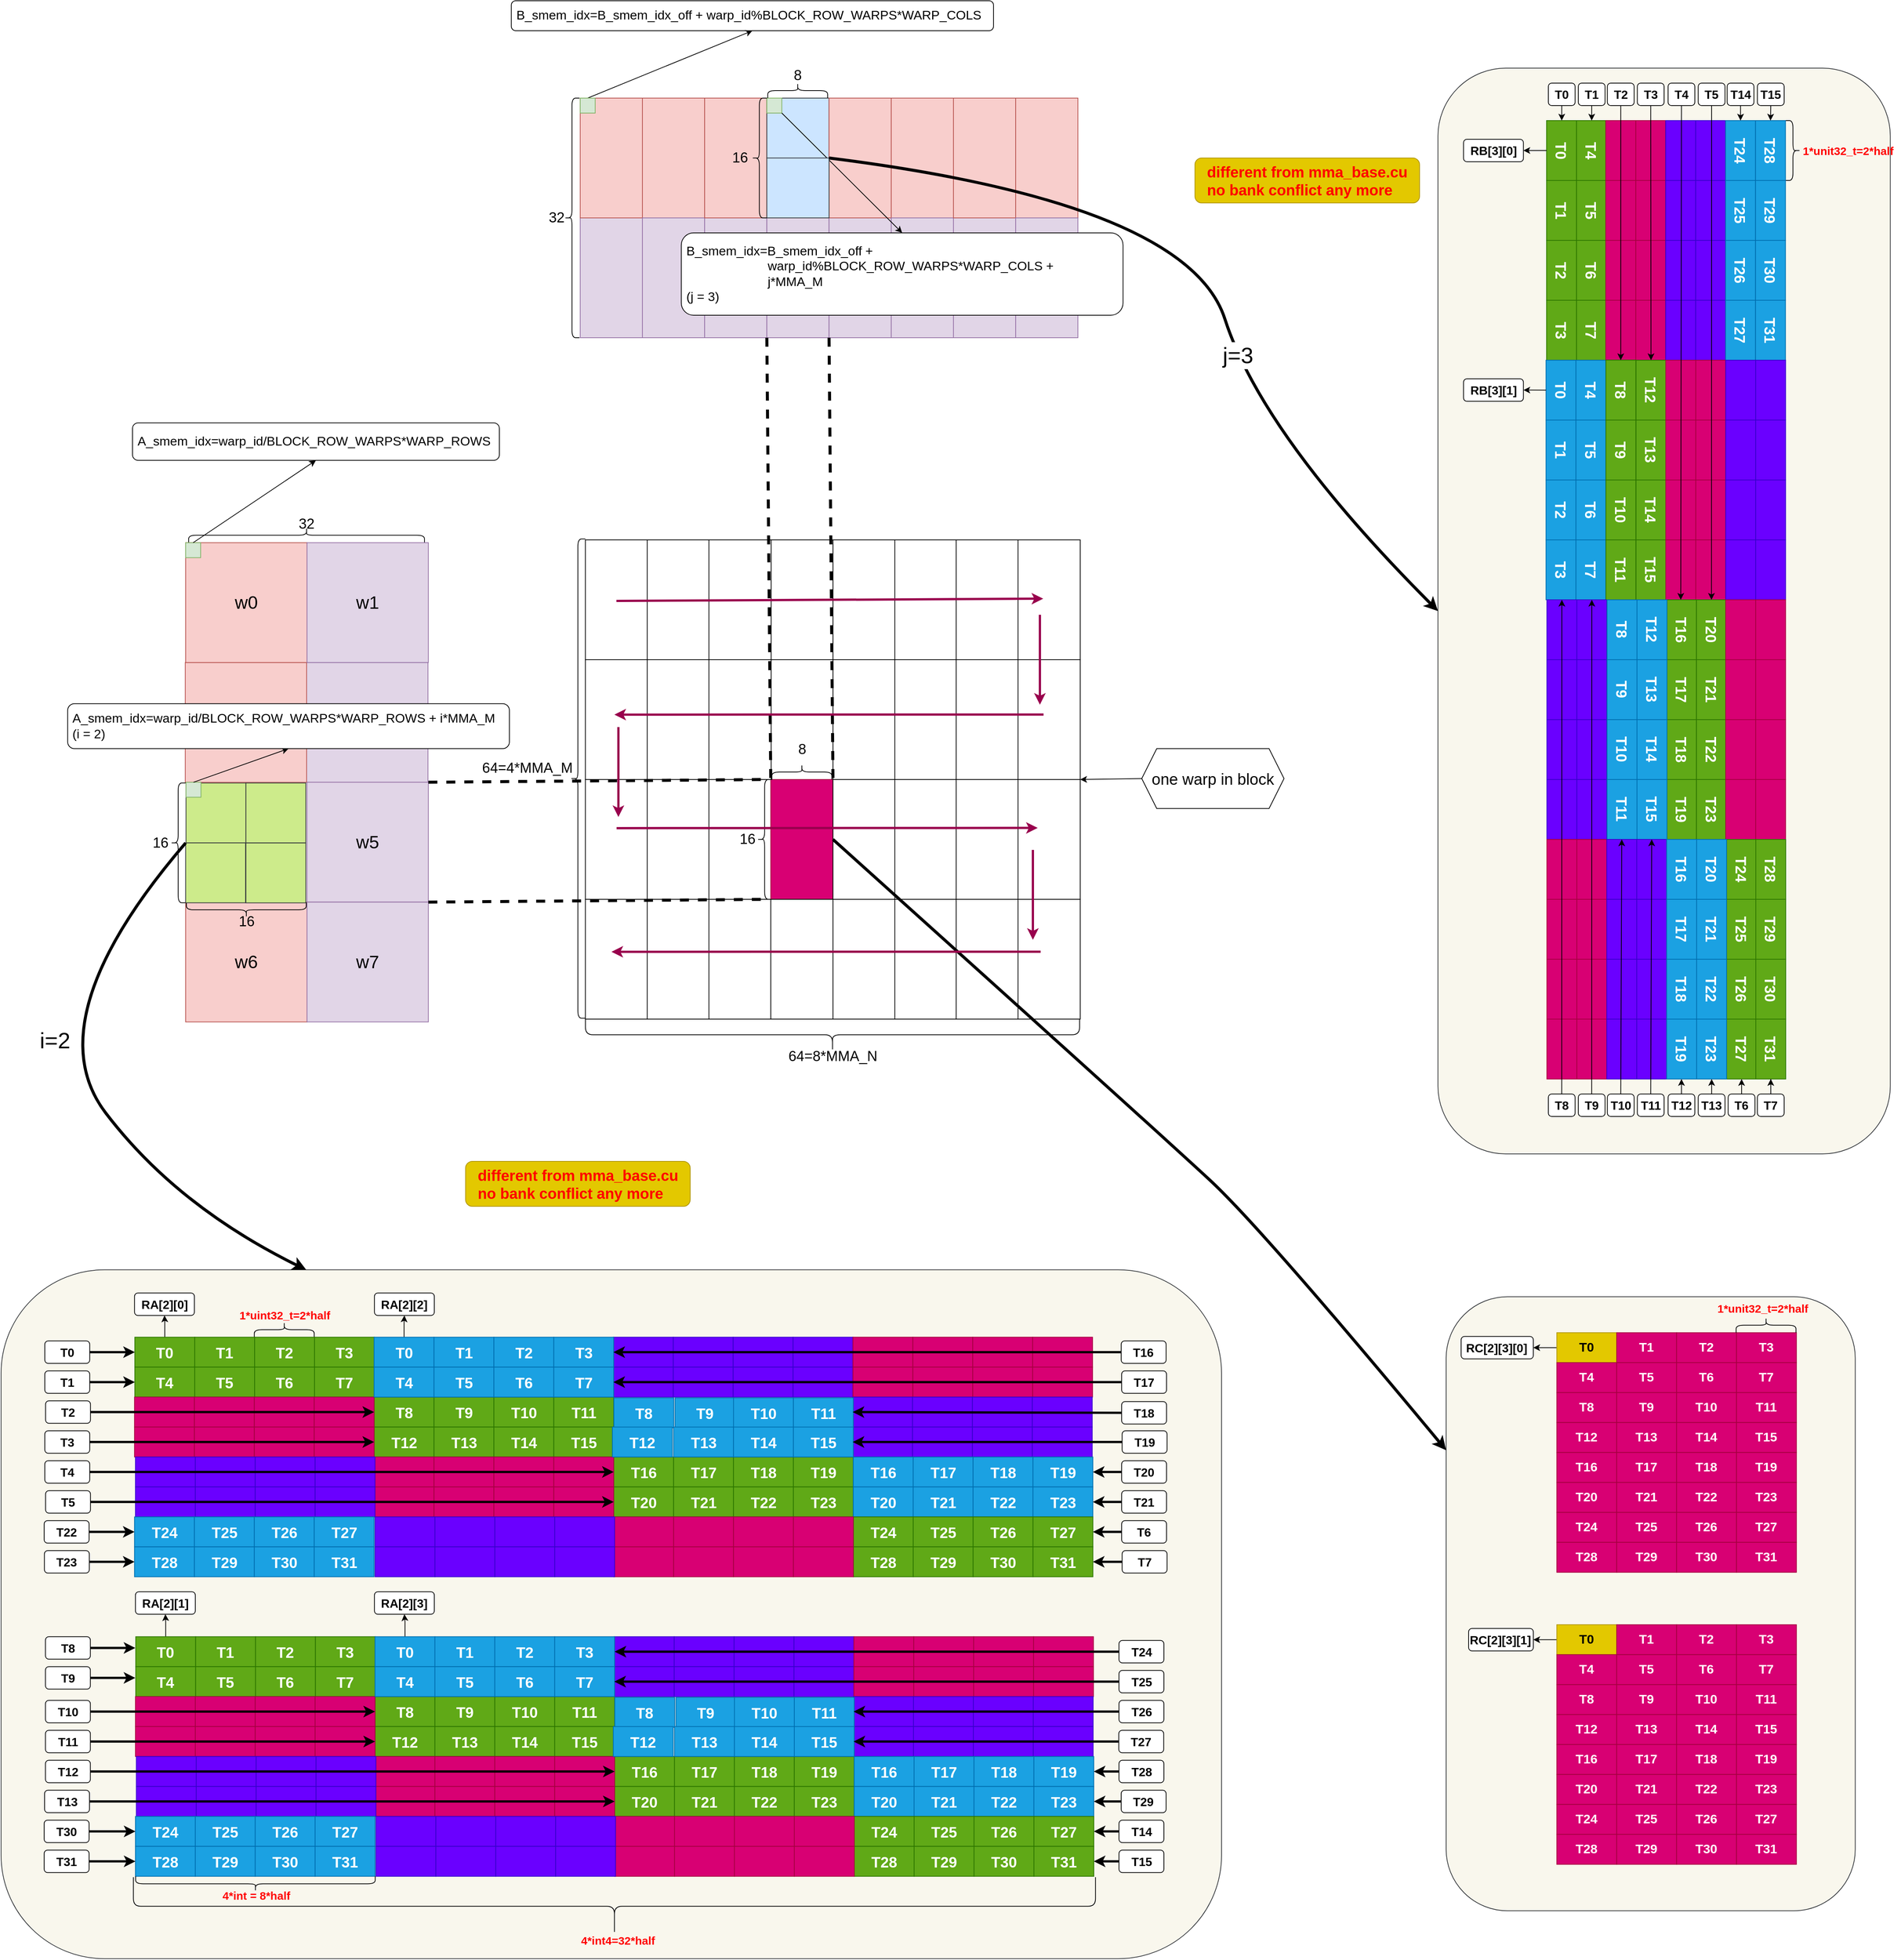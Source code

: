 <mxfile version="24.0.4" type="device">
  <diagram name="Page-1" id="_nR7e4XgD6fj8UJKNjDj">
    <mxGraphModel dx="2442" dy="-6433" grid="1" gridSize="10" guides="1" tooltips="1" connect="1" arrows="1" fold="1" page="1" pageScale="1" pageWidth="850" pageHeight="1100" math="0" shadow="0">
      <root>
        <mxCell id="0" />
        <mxCell id="1" parent="0" />
        <mxCell id="BASvvJVavqTpIo9RgMH1-1777" value="" style="rounded=1;whiteSpace=wrap;html=1;fillColor=#f9f7ed;strokeColor=#36393d;" parent="1" vertex="1">
          <mxGeometry x="-1534.52" y="9594.75" width="1630" height="920" as="geometry" />
        </mxCell>
        <mxCell id="BASvvJVavqTpIo9RgMH1-1779" value="" style="rounded=1;whiteSpace=wrap;html=1;fillColor=#f9f7ed;strokeColor=#36393d;" parent="1" vertex="1">
          <mxGeometry x="395.49" y="9630.75" width="546.42" height="820" as="geometry" />
        </mxCell>
        <mxCell id="BASvvJVavqTpIo9RgMH1-1778" value="" style="rounded=1;whiteSpace=wrap;html=1;fillColor=#f9f7ed;strokeColor=#36393d;" parent="1" vertex="1">
          <mxGeometry x="384.56" y="7990" width="604.14" height="1450" as="geometry" />
        </mxCell>
        <mxCell id="BASvvJVavqTpIo9RgMH1-1724" value="" style="whiteSpace=wrap;html=1;aspect=fixed;fillColor=#cdeb8b;strokeColor=#36393d;" parent="1" vertex="1">
          <mxGeometry x="-1287.58" y="8944.66" width="80" height="80" as="geometry" />
        </mxCell>
        <mxCell id="BASvvJVavqTpIo9RgMH1-1162" value="&lt;span style=&quot;font-size: 24px;&quot;&gt;w6&lt;/span&gt;" style="rounded=0;whiteSpace=wrap;html=1;fillColor=#f8cecc;strokeColor=#b85450;" parent="1" vertex="1">
          <mxGeometry x="-1288.04" y="9103.75" width="162.09" height="160" as="geometry" />
        </mxCell>
        <mxCell id="BASvvJVavqTpIo9RgMH1-1119" value="" style="rounded=0;whiteSpace=wrap;html=1;" parent="1" vertex="1">
          <mxGeometry x="-506.56" y="8780" width="83.09" height="160" as="geometry" />
        </mxCell>
        <mxCell id="BASvvJVavqTpIo9RgMH1-1111" value="" style="rounded=0;whiteSpace=wrap;html=1;" parent="1" vertex="1">
          <mxGeometry x="-506.56" y="8620" width="83.09" height="160" as="geometry" />
        </mxCell>
        <mxCell id="BASvvJVavqTpIo9RgMH1-1164" value="&lt;span style=&quot;font-size: 24px;&quot;&gt;w3&lt;/span&gt;" style="rounded=0;whiteSpace=wrap;html=1;fillColor=#e1d5e7;strokeColor=#9673a6;" parent="1" vertex="1">
          <mxGeometry x="-1126.49" y="8783.75" width="162.09" height="160" as="geometry" />
        </mxCell>
        <mxCell id="BASvvJVavqTpIo9RgMH1-1160" value="&lt;span style=&quot;font-size: 24px;&quot;&gt;w2&lt;/span&gt;" style="rounded=0;whiteSpace=wrap;html=1;fillColor=#f8cecc;strokeColor=#b85450;" parent="1" vertex="1">
          <mxGeometry x="-1288.58" y="8783.75" width="162.09" height="160" as="geometry" />
        </mxCell>
        <mxCell id="BASvvJVavqTpIo9RgMH1-1140" value="&lt;font style=&quot;font-size: 24px;&quot;&gt;w0&lt;/font&gt;" style="rounded=0;whiteSpace=wrap;html=1;fillColor=#f8cecc;strokeColor=#b85450;" parent="1" vertex="1">
          <mxGeometry x="-1288.04" y="8623.75" width="162.09" height="160" as="geometry" />
        </mxCell>
        <mxCell id="BASvvJVavqTpIo9RgMH1-990" value="" style="rounded=0;whiteSpace=wrap;html=1;" parent="1" vertex="1">
          <mxGeometry x="-754.16" y="8620" width="83.09" height="160" as="geometry" />
        </mxCell>
        <mxCell id="BASvvJVavqTpIo9RgMH1-1039" value="&lt;font style=&quot;font-size: 19px;&quot;&gt;8&lt;/font&gt;" style="text;html=1;align=center;verticalAlign=middle;resizable=0;points=[];autosize=1;strokeColor=none;fillColor=none;" parent="1" vertex="1">
          <mxGeometry x="-480.02" y="8880" width="30" height="40" as="geometry" />
        </mxCell>
        <mxCell id="BASvvJVavqTpIo9RgMH1-1042" value="" style="shape=curlyBracket;whiteSpace=wrap;html=1;rounded=1;labelPosition=left;verticalLabelPosition=middle;align=right;verticalAlign=middle;rotation=-90;size=0.5;" parent="1" vertex="1">
          <mxGeometry x="-447.12" y="8950.91" width="46.08" height="660" as="geometry" />
        </mxCell>
        <mxCell id="BASvvJVavqTpIo9RgMH1-1044" value="&lt;font style=&quot;font-size: 19px;&quot;&gt;64=8*MMA_N&lt;/font&gt;" style="text;html=1;align=center;verticalAlign=middle;resizable=0;points=[];autosize=1;strokeColor=none;fillColor=none;" parent="1" vertex="1">
          <mxGeometry x="-494.08" y="9290" width="140" height="40" as="geometry" />
        </mxCell>
        <mxCell id="BASvvJVavqTpIo9RgMH1-1045" value="" style="shape=curlyBracket;whiteSpace=wrap;html=1;rounded=1;flipH=1;labelPosition=right;verticalLabelPosition=middle;align=left;verticalAlign=middle;rotation=-180;" parent="1" vertex="1">
          <mxGeometry x="-774.16" y="8618.75" width="20" height="640" as="geometry" />
        </mxCell>
        <mxCell id="BASvvJVavqTpIo9RgMH1-1046" value="&lt;font style=&quot;font-size: 19px;&quot;&gt;64=4*MMA_M&lt;/font&gt;" style="text;html=1;align=center;verticalAlign=middle;resizable=0;points=[];autosize=1;strokeColor=none;fillColor=none;" parent="1" vertex="1">
          <mxGeometry x="-902.07" y="8904.66" width="140" height="40" as="geometry" />
        </mxCell>
        <mxCell id="BASvvJVavqTpIo9RgMH1-1055" value="" style="shape=curlyBracket;whiteSpace=wrap;html=1;rounded=1;labelPosition=left;verticalLabelPosition=middle;align=right;verticalAlign=middle;" parent="1" vertex="1">
          <mxGeometry x="-1308.04" y="8944.66" width="20" height="160" as="geometry" />
        </mxCell>
        <mxCell id="BASvvJVavqTpIo9RgMH1-1056" value="&lt;font style=&quot;font-size: 19px;&quot;&gt;16&lt;/font&gt;" style="text;html=1;align=center;verticalAlign=middle;resizable=0;points=[];autosize=1;strokeColor=none;fillColor=none;" parent="1" vertex="1">
          <mxGeometry x="-1342.3" y="9004.66" width="40" height="40" as="geometry" />
        </mxCell>
        <mxCell id="BASvvJVavqTpIo9RgMH1-1057" value="" style="shape=curlyBracket;whiteSpace=wrap;html=1;rounded=1;labelPosition=left;verticalLabelPosition=middle;align=right;verticalAlign=middle;rotation=-90;" parent="1" vertex="1">
          <mxGeometry x="-1217" y="9034" width="20" height="160" as="geometry" />
        </mxCell>
        <mxCell id="BASvvJVavqTpIo9RgMH1-1058" value="&lt;font style=&quot;font-size: 19px;&quot;&gt;16&lt;/font&gt;" style="text;html=1;align=center;verticalAlign=middle;resizable=0;points=[];autosize=1;strokeColor=none;fillColor=none;" parent="1" vertex="1">
          <mxGeometry x="-1227" y="9110" width="40" height="40" as="geometry" />
        </mxCell>
        <mxCell id="BASvvJVavqTpIo9RgMH1-1063" value="" style="shape=curlyBracket;whiteSpace=wrap;html=1;rounded=1;flipH=1;labelPosition=right;verticalLabelPosition=middle;align=left;verticalAlign=middle;rotation=-90;" parent="1" vertex="1">
          <mxGeometry x="-1136.54" y="8456.25" width="20" height="315" as="geometry" />
        </mxCell>
        <mxCell id="BASvvJVavqTpIo9RgMH1-1064" value="&lt;font style=&quot;font-size: 19px;&quot;&gt;32&lt;/font&gt;" style="text;html=1;align=center;verticalAlign=middle;resizable=0;points=[];autosize=1;strokeColor=none;fillColor=none;" parent="1" vertex="1">
          <mxGeometry x="-1146.54" y="8578.75" width="40" height="40" as="geometry" />
        </mxCell>
        <mxCell id="BASvvJVavqTpIo9RgMH1-1066" value="" style="shape=curlyBracket;whiteSpace=wrap;html=1;rounded=1;labelPosition=left;verticalLabelPosition=middle;align=right;verticalAlign=middle;" parent="1" vertex="1">
          <mxGeometry x="-782.07" y="8030" width="20" height="320" as="geometry" />
        </mxCell>
        <mxCell id="BASvvJVavqTpIo9RgMH1-1067" value="&lt;font style=&quot;font-size: 19px;&quot;&gt;32&lt;/font&gt;" style="text;html=1;align=center;verticalAlign=middle;resizable=0;points=[];autosize=1;strokeColor=none;fillColor=none;" parent="1" vertex="1">
          <mxGeometry x="-813.08" y="8170" width="40" height="40" as="geometry" />
        </mxCell>
        <mxCell id="BASvvJVavqTpIo9RgMH1-1085" value="" style="whiteSpace=wrap;html=1;aspect=fixed;fillColor=#d5e8d4;strokeColor=#82b366;" parent="1" vertex="1">
          <mxGeometry x="-1288.04" y="8623.75" width="20" height="20" as="geometry" />
        </mxCell>
        <mxCell id="BASvvJVavqTpIo9RgMH1-1086" value="&lt;font style=&quot;font-size: 17px;&quot;&gt;&amp;nbsp;A_smem_idx=warp_id/BLOCK_ROW_WARPS*WARP_ROWS&lt;/font&gt;" style="rounded=1;whiteSpace=wrap;html=1;align=left;" parent="1" vertex="1">
          <mxGeometry x="-1359.03" y="8463.75" width="490" height="50" as="geometry" />
        </mxCell>
        <mxCell id="BASvvJVavqTpIo9RgMH1-1087" value="" style="endArrow=classic;html=1;rounded=0;exitX=0.5;exitY=0;exitDx=0;exitDy=0;entryX=0.5;entryY=1;entryDx=0;entryDy=0;" parent="1" source="BASvvJVavqTpIo9RgMH1-1085" target="BASvvJVavqTpIo9RgMH1-1086" edge="1">
          <mxGeometry width="50" height="50" relative="1" as="geometry">
            <mxPoint x="-1339.03" y="8593.75" as="sourcePoint" />
            <mxPoint x="-1289.03" y="8543.75" as="targetPoint" />
          </mxGeometry>
        </mxCell>
        <mxCell id="BASvvJVavqTpIo9RgMH1-1089" value="" style="whiteSpace=wrap;html=1;aspect=fixed;fillColor=#d5e8d4;strokeColor=#82b366;" parent="1" vertex="1">
          <mxGeometry x="-1287.58" y="8943.66" width="20" height="20" as="geometry" />
        </mxCell>
        <mxCell id="BASvvJVavqTpIo9RgMH1-1090" value="" style="endArrow=classic;html=1;rounded=0;exitX=0.5;exitY=0;exitDx=0;exitDy=0;entryX=0.5;entryY=1;entryDx=0;entryDy=0;" parent="1" source="BASvvJVavqTpIo9RgMH1-1089" target="BASvvJVavqTpIo9RgMH1-1088" edge="1">
          <mxGeometry width="50" height="50" relative="1" as="geometry">
            <mxPoint x="-1219.03" y="9223.75" as="sourcePoint" />
            <mxPoint x="-1169.03" y="9173.75" as="targetPoint" />
          </mxGeometry>
        </mxCell>
        <mxCell id="BASvvJVavqTpIo9RgMH1-1092" value="&lt;font style=&quot;font-size: 17px;&quot;&gt;&amp;nbsp;B_smem_idx=B_smem_idx_off +&amp;nbsp;&lt;/font&gt;&lt;span style=&quot;font-size: 17px;&quot;&gt;warp_id%BLOCK_ROW_WARPS*WARP_COLS&lt;/span&gt;" style="rounded=1;whiteSpace=wrap;html=1;align=left;" parent="1" vertex="1">
          <mxGeometry x="-853.11" y="7900" width="644.08" height="40" as="geometry" />
        </mxCell>
        <mxCell id="BASvvJVavqTpIo9RgMH1-1093" value="" style="endArrow=classic;html=1;rounded=0;exitX=0.5;exitY=0;exitDx=0;exitDy=0;entryX=0.5;entryY=1;entryDx=0;entryDy=0;" parent="1" source="BASvvJVavqTpIo9RgMH1-1091" target="BASvvJVavqTpIo9RgMH1-1092" edge="1">
          <mxGeometry width="50" height="50" relative="1" as="geometry">
            <mxPoint x="-788.2" y="7945" as="sourcePoint" />
            <mxPoint x="-738.2" y="7895" as="targetPoint" />
          </mxGeometry>
        </mxCell>
        <mxCell id="BASvvJVavqTpIo9RgMH1-1107" value="" style="rounded=0;whiteSpace=wrap;html=1;" parent="1" vertex="1">
          <mxGeometry x="-671.57" y="8620" width="83.09" height="160" as="geometry" />
        </mxCell>
        <mxCell id="BASvvJVavqTpIo9RgMH1-1108" value="" style="rounded=0;whiteSpace=wrap;html=1;" parent="1" vertex="1">
          <mxGeometry x="-589.15" y="8620" width="83.09" height="160" as="geometry" />
        </mxCell>
        <mxCell id="BASvvJVavqTpIo9RgMH1-1112" value="" style="rounded=0;whiteSpace=wrap;html=1;" parent="1" vertex="1">
          <mxGeometry x="-423.47" y="8620" width="83.09" height="160" as="geometry" />
        </mxCell>
        <mxCell id="BASvvJVavqTpIo9RgMH1-1113" value="" style="rounded=0;whiteSpace=wrap;html=1;" parent="1" vertex="1">
          <mxGeometry x="-340.88" y="8620" width="83.09" height="160" as="geometry" />
        </mxCell>
        <mxCell id="BASvvJVavqTpIo9RgMH1-1114" value="" style="rounded=0;whiteSpace=wrap;html=1;" parent="1" vertex="1">
          <mxGeometry x="-258.92" y="8620" width="83.09" height="160" as="geometry" />
        </mxCell>
        <mxCell id="BASvvJVavqTpIo9RgMH1-1115" value="" style="rounded=0;whiteSpace=wrap;html=1;" parent="1" vertex="1">
          <mxGeometry x="-176.33" y="8620" width="83.09" height="160" as="geometry" />
        </mxCell>
        <mxCell id="BASvvJVavqTpIo9RgMH1-1116" value="" style="rounded=0;whiteSpace=wrap;html=1;" parent="1" vertex="1">
          <mxGeometry x="-754.16" y="8780" width="83.09" height="160" as="geometry" />
        </mxCell>
        <mxCell id="BASvvJVavqTpIo9RgMH1-1117" value="" style="rounded=0;whiteSpace=wrap;html=1;" parent="1" vertex="1">
          <mxGeometry x="-671.57" y="8780" width="83.09" height="160" as="geometry" />
        </mxCell>
        <mxCell id="BASvvJVavqTpIo9RgMH1-1118" value="" style="rounded=0;whiteSpace=wrap;html=1;" parent="1" vertex="1">
          <mxGeometry x="-589.15" y="8780" width="83.09" height="160" as="geometry" />
        </mxCell>
        <mxCell id="BASvvJVavqTpIo9RgMH1-1120" value="" style="rounded=0;whiteSpace=wrap;html=1;" parent="1" vertex="1">
          <mxGeometry x="-423.47" y="8780" width="83.09" height="160" as="geometry" />
        </mxCell>
        <mxCell id="BASvvJVavqTpIo9RgMH1-1121" value="" style="rounded=0;whiteSpace=wrap;html=1;" parent="1" vertex="1">
          <mxGeometry x="-340.88" y="8780" width="83.09" height="160" as="geometry" />
        </mxCell>
        <mxCell id="BASvvJVavqTpIo9RgMH1-1122" value="" style="rounded=0;whiteSpace=wrap;html=1;" parent="1" vertex="1">
          <mxGeometry x="-258.92" y="8780" width="83.09" height="160" as="geometry" />
        </mxCell>
        <mxCell id="BASvvJVavqTpIo9RgMH1-1123" value="" style="rounded=0;whiteSpace=wrap;html=1;" parent="1" vertex="1">
          <mxGeometry x="-176.33" y="8780" width="83.09" height="160" as="geometry" />
        </mxCell>
        <mxCell id="BASvvJVavqTpIo9RgMH1-1124" value="" style="rounded=0;whiteSpace=wrap;html=1;" parent="1" vertex="1">
          <mxGeometry x="-754.16" y="8940" width="83.09" height="160" as="geometry" />
        </mxCell>
        <mxCell id="BASvvJVavqTpIo9RgMH1-1125" value="" style="rounded=0;whiteSpace=wrap;html=1;" parent="1" vertex="1">
          <mxGeometry x="-671.57" y="8940" width="83.09" height="160" as="geometry" />
        </mxCell>
        <mxCell id="BASvvJVavqTpIo9RgMH1-1126" value="" style="rounded=0;whiteSpace=wrap;html=1;" parent="1" vertex="1">
          <mxGeometry x="-589.15" y="8940" width="83.09" height="160" as="geometry" />
        </mxCell>
        <mxCell id="BASvvJVavqTpIo9RgMH1-1127" value="" style="rounded=0;whiteSpace=wrap;html=1;fillColor=#d80073;fontColor=#ffffff;strokeColor=#A50040;" parent="1" vertex="1">
          <mxGeometry x="-506.56" y="8940" width="83.09" height="160" as="geometry" />
        </mxCell>
        <mxCell id="BASvvJVavqTpIo9RgMH1-1128" value="" style="rounded=0;whiteSpace=wrap;html=1;" parent="1" vertex="1">
          <mxGeometry x="-423.47" y="8940" width="83.09" height="160" as="geometry" />
        </mxCell>
        <mxCell id="BASvvJVavqTpIo9RgMH1-1129" value="" style="rounded=0;whiteSpace=wrap;html=1;" parent="1" vertex="1">
          <mxGeometry x="-340.88" y="8940" width="83.09" height="160" as="geometry" />
        </mxCell>
        <mxCell id="BASvvJVavqTpIo9RgMH1-1130" value="" style="rounded=0;whiteSpace=wrap;html=1;" parent="1" vertex="1">
          <mxGeometry x="-258.92" y="8940" width="83.09" height="160" as="geometry" />
        </mxCell>
        <mxCell id="BASvvJVavqTpIo9RgMH1-1131" value="" style="rounded=0;whiteSpace=wrap;html=1;" parent="1" vertex="1">
          <mxGeometry x="-176.33" y="8940" width="83.09" height="160" as="geometry" />
        </mxCell>
        <mxCell id="BASvvJVavqTpIo9RgMH1-1132" value="" style="rounded=0;whiteSpace=wrap;html=1;" parent="1" vertex="1">
          <mxGeometry x="-754.16" y="9100" width="83.09" height="160" as="geometry" />
        </mxCell>
        <mxCell id="BASvvJVavqTpIo9RgMH1-1133" value="" style="rounded=0;whiteSpace=wrap;html=1;" parent="1" vertex="1">
          <mxGeometry x="-671.57" y="9100" width="83.09" height="160" as="geometry" />
        </mxCell>
        <mxCell id="BASvvJVavqTpIo9RgMH1-1134" value="" style="rounded=0;whiteSpace=wrap;html=1;" parent="1" vertex="1">
          <mxGeometry x="-589.15" y="9100" width="83.09" height="160" as="geometry" />
        </mxCell>
        <mxCell id="BASvvJVavqTpIo9RgMH1-1135" value="" style="rounded=0;whiteSpace=wrap;html=1;" parent="1" vertex="1">
          <mxGeometry x="-506.56" y="9100" width="83.09" height="160" as="geometry" />
        </mxCell>
        <mxCell id="BASvvJVavqTpIo9RgMH1-1136" value="" style="rounded=0;whiteSpace=wrap;html=1;" parent="1" vertex="1">
          <mxGeometry x="-423.47" y="9100" width="83.09" height="160" as="geometry" />
        </mxCell>
        <mxCell id="BASvvJVavqTpIo9RgMH1-1137" value="" style="rounded=0;whiteSpace=wrap;html=1;" parent="1" vertex="1">
          <mxGeometry x="-340.88" y="9100" width="83.09" height="160" as="geometry" />
        </mxCell>
        <mxCell id="BASvvJVavqTpIo9RgMH1-1138" value="" style="rounded=0;whiteSpace=wrap;html=1;" parent="1" vertex="1">
          <mxGeometry x="-258.92" y="9100" width="83.09" height="160" as="geometry" />
        </mxCell>
        <mxCell id="BASvvJVavqTpIo9RgMH1-1139" value="" style="rounded=0;whiteSpace=wrap;html=1;" parent="1" vertex="1">
          <mxGeometry x="-176.33" y="9100" width="83.09" height="160" as="geometry" />
        </mxCell>
        <mxCell id="BASvvJVavqTpIo9RgMH1-1037" value="&lt;span style=&quot;font-size: 24px;&quot;&gt;w1&lt;/span&gt;" style="rounded=0;whiteSpace=wrap;html=1;fillColor=#e1d5e7;strokeColor=#9673a6;" parent="1" vertex="1">
          <mxGeometry x="-1125.95" y="8623.75" width="162.09" height="160" as="geometry" />
        </mxCell>
        <mxCell id="BASvvJVavqTpIo9RgMH1-1141" value="" style="rounded=0;whiteSpace=wrap;html=1;fillColor=#e1d5e7;strokeColor=#9673a6;" parent="1" vertex="1">
          <mxGeometry x="-761.07" y="8190" width="83.09" height="160" as="geometry" />
        </mxCell>
        <mxCell id="BASvvJVavqTpIo9RgMH1-1142" value="" style="rounded=0;whiteSpace=wrap;html=1;fillColor=#f8cecc;strokeColor=#b85450;" parent="1" vertex="1">
          <mxGeometry x="-761.07" y="8030" width="83.09" height="160" as="geometry" />
        </mxCell>
        <mxCell id="BASvvJVavqTpIo9RgMH1-1143" value="" style="rounded=0;whiteSpace=wrap;html=1;fillColor=#f8cecc;strokeColor=#b85450;" parent="1" vertex="1">
          <mxGeometry x="-677.98" y="8030" width="83.09" height="160" as="geometry" />
        </mxCell>
        <mxCell id="BASvvJVavqTpIo9RgMH1-1144" value="" style="rounded=0;whiteSpace=wrap;html=1;fillColor=#e1d5e7;strokeColor=#9673a6;" parent="1" vertex="1">
          <mxGeometry x="-677.98" y="8190" width="83.09" height="160" as="geometry" />
        </mxCell>
        <mxCell id="BASvvJVavqTpIo9RgMH1-1145" value="" style="rounded=0;whiteSpace=wrap;html=1;fillColor=#e1d5e7;strokeColor=#9673a6;" parent="1" vertex="1">
          <mxGeometry x="-594.89" y="8190" width="83.09" height="160" as="geometry" />
        </mxCell>
        <mxCell id="BASvvJVavqTpIo9RgMH1-1146" value="" style="rounded=0;whiteSpace=wrap;html=1;fillColor=#f8cecc;strokeColor=#b85450;" parent="1" vertex="1">
          <mxGeometry x="-594.89" y="8030" width="83.09" height="160" as="geometry" />
        </mxCell>
        <mxCell id="BASvvJVavqTpIo9RgMH1-1147" value="" style="rounded=0;whiteSpace=wrap;html=1;fillColor=#cce5ff;strokeColor=#36393d;" parent="1" vertex="1">
          <mxGeometry x="-511.8" y="8030" width="83.09" height="80" as="geometry" />
        </mxCell>
        <mxCell id="BASvvJVavqTpIo9RgMH1-1148" value="" style="rounded=0;whiteSpace=wrap;html=1;fillColor=#e1d5e7;strokeColor=#9673a6;" parent="1" vertex="1">
          <mxGeometry x="-511.8" y="8190" width="83.09" height="160" as="geometry" />
        </mxCell>
        <mxCell id="BASvvJVavqTpIo9RgMH1-1149" value="" style="rounded=0;whiteSpace=wrap;html=1;fillColor=#e1d5e7;strokeColor=#9673a6;" parent="1" vertex="1">
          <mxGeometry x="-428.71" y="8190" width="83.09" height="160" as="geometry" />
        </mxCell>
        <mxCell id="BASvvJVavqTpIo9RgMH1-1150" value="" style="rounded=0;whiteSpace=wrap;html=1;fillColor=#f8cecc;strokeColor=#b85450;" parent="1" vertex="1">
          <mxGeometry x="-428.71" y="8030" width="83.09" height="160" as="geometry" />
        </mxCell>
        <mxCell id="BASvvJVavqTpIo9RgMH1-1151" value="" style="rounded=0;whiteSpace=wrap;html=1;fillColor=#f8cecc;strokeColor=#b85450;" parent="1" vertex="1">
          <mxGeometry x="-345.62" y="8030" width="83.09" height="160" as="geometry" />
        </mxCell>
        <mxCell id="BASvvJVavqTpIo9RgMH1-1152" value="" style="rounded=0;whiteSpace=wrap;html=1;fillColor=#e1d5e7;strokeColor=#9673a6;" parent="1" vertex="1">
          <mxGeometry x="-345.62" y="8190" width="83.09" height="160" as="geometry" />
        </mxCell>
        <mxCell id="BASvvJVavqTpIo9RgMH1-1153" value="" style="rounded=0;whiteSpace=wrap;html=1;fillColor=#e1d5e7;strokeColor=#9673a6;" parent="1" vertex="1">
          <mxGeometry x="-262.53" y="8190" width="83.09" height="160" as="geometry" />
        </mxCell>
        <mxCell id="BASvvJVavqTpIo9RgMH1-1154" value="" style="rounded=0;whiteSpace=wrap;html=1;fillColor=#f8cecc;strokeColor=#b85450;" parent="1" vertex="1">
          <mxGeometry x="-262.53" y="8030" width="83.09" height="160" as="geometry" />
        </mxCell>
        <mxCell id="BASvvJVavqTpIo9RgMH1-1155" value="" style="rounded=0;whiteSpace=wrap;html=1;fillColor=#f8cecc;strokeColor=#b85450;" parent="1" vertex="1">
          <mxGeometry x="-179.44" y="8030" width="83.09" height="160" as="geometry" />
        </mxCell>
        <mxCell id="BASvvJVavqTpIo9RgMH1-1156" value="" style="rounded=0;whiteSpace=wrap;html=1;fillColor=#e1d5e7;strokeColor=#9673a6;" parent="1" vertex="1">
          <mxGeometry x="-179.44" y="8190" width="83.09" height="160" as="geometry" />
        </mxCell>
        <mxCell id="BASvvJVavqTpIo9RgMH1-1091" value="" style="whiteSpace=wrap;html=1;aspect=fixed;fillColor=#d5e8d4;strokeColor=#82b366;" parent="1" vertex="1">
          <mxGeometry x="-761.07" y="8030" width="20" height="20" as="geometry" />
        </mxCell>
        <mxCell id="BASvvJVavqTpIo9RgMH1-1094" value="" style="whiteSpace=wrap;html=1;aspect=fixed;fillColor=#d5e8d4;strokeColor=#82b366;" parent="1" vertex="1">
          <mxGeometry x="-511.8" y="8030" width="20" height="20" as="geometry" />
        </mxCell>
        <mxCell id="BASvvJVavqTpIo9RgMH1-1096" value="" style="endArrow=classic;html=1;rounded=0;entryX=0.5;entryY=0;entryDx=0;entryDy=0;exitX=1;exitY=1;exitDx=0;exitDy=0;" parent="1" source="BASvvJVavqTpIo9RgMH1-1094" target="BASvvJVavqTpIo9RgMH1-1095" edge="1">
          <mxGeometry width="50" height="50" relative="1" as="geometry">
            <mxPoint x="174.96" y="6860" as="sourcePoint" />
            <mxPoint x="224.96" y="6810" as="targetPoint" />
          </mxGeometry>
        </mxCell>
        <mxCell id="BASvvJVavqTpIo9RgMH1-1095" value="&lt;font style=&quot;font-size: 17px;&quot;&gt;&amp;nbsp;B_smem_idx=B_smem_idx_off +&lt;/font&gt;&lt;div&gt;&lt;font style=&quot;font-size: 17px;&quot;&gt;&lt;span style=&quot;white-space: pre;&quot;&gt;&#x9;&lt;/span&gt;&lt;span style=&quot;white-space: pre;&quot;&gt;&#x9;&lt;/span&gt;&amp;nbsp; &amp;nbsp; &amp;nbsp; &amp;nbsp; warp_id%BLOCK_ROW_WARPS*WARP_COLS +&amp;nbsp;&lt;/font&gt;&lt;/div&gt;&lt;div&gt;&lt;font style=&quot;font-size: 17px;&quot;&gt;&lt;span style=&quot;white-space: pre;&quot;&gt;&#x9;&lt;/span&gt;&lt;span style=&quot;white-space: pre;&quot;&gt;&#x9;&lt;/span&gt;&lt;span style=&quot;white-space: pre;&quot;&gt;&#x9;&lt;/span&gt;j*MMA_M&lt;/font&gt;&lt;div&gt;&lt;font style=&quot;font-size: 17px;&quot;&gt;&amp;nbsp;(j = 3)&lt;/font&gt;&lt;/div&gt;&lt;/div&gt;" style="rounded=1;whiteSpace=wrap;html=1;align=left;" parent="1" vertex="1">
          <mxGeometry x="-626.07" y="8210" width="590" height="110" as="geometry" />
        </mxCell>
        <mxCell id="BASvvJVavqTpIo9RgMH1-1088" value="&lt;font style=&quot;font-size: 17px;&quot;&gt;&amp;nbsp;A_smem_idx=warp_id/BLOCK_ROW_WARPS*WARP_ROWS + i*MMA_M&lt;/font&gt;&lt;div&gt;&lt;font style=&quot;font-size: 17px;&quot;&gt;&amp;nbsp;(i = 2)&lt;/font&gt;&lt;/div&gt;" style="rounded=1;whiteSpace=wrap;html=1;align=left;" parent="1" vertex="1">
          <mxGeometry x="-1445.62" y="8838.75" width="590" height="60" as="geometry" />
        </mxCell>
        <mxCell id="BASvvJVavqTpIo9RgMH1-1165" value="&lt;span style=&quot;font-size: 24px;&quot;&gt;w5&lt;/span&gt;" style="rounded=0;whiteSpace=wrap;html=1;fillColor=#e1d5e7;strokeColor=#9673a6;" parent="1" vertex="1">
          <mxGeometry x="-1125.95" y="8943.66" width="162.09" height="160" as="geometry" />
        </mxCell>
        <mxCell id="BASvvJVavqTpIo9RgMH1-1166" value="&lt;span style=&quot;font-size: 24px;&quot;&gt;w7&lt;/span&gt;" style="rounded=0;whiteSpace=wrap;html=1;fillColor=#e1d5e7;strokeColor=#9673a6;" parent="1" vertex="1">
          <mxGeometry x="-1125.95" y="9103.75" width="162.09" height="160" as="geometry" />
        </mxCell>
        <mxCell id="BASvvJVavqTpIo9RgMH1-1167" value="&lt;font style=&quot;font-size: 19px;&quot;&gt;16&lt;/font&gt;" style="text;html=1;align=center;verticalAlign=middle;resizable=0;points=[];autosize=1;strokeColor=none;fillColor=none;rotation=0;" parent="1" vertex="1">
          <mxGeometry x="-557.93" y="9000" width="40" height="40" as="geometry" />
        </mxCell>
        <mxCell id="BASvvJVavqTpIo9RgMH1-1040" value="" style="shape=curlyBracket;whiteSpace=wrap;html=1;rounded=1;labelPosition=left;verticalLabelPosition=middle;align=right;verticalAlign=middle;" parent="1" vertex="1">
          <mxGeometry x="-524.74" y="8940" width="20" height="160" as="geometry" />
        </mxCell>
        <mxCell id="BASvvJVavqTpIo9RgMH1-1038" value="" style="shape=curlyBracket;whiteSpace=wrap;html=1;rounded=1;labelPosition=left;verticalLabelPosition=middle;align=right;verticalAlign=middle;rotation=90;" parent="1" vertex="1">
          <mxGeometry x="-475.02" y="8890" width="20" height="80" as="geometry" />
        </mxCell>
        <mxCell id="BASvvJVavqTpIo9RgMH1-1169" value="" style="endArrow=none;dashed=1;html=1;rounded=0;strokeWidth=4;exitX=1;exitY=0;exitDx=0;exitDy=0;entryX=0.5;entryY=0;entryDx=0;entryDy=0;" parent="1" source="BASvvJVavqTpIo9RgMH1-1165" target="BASvvJVavqTpIo9RgMH1-1040" edge="1">
          <mxGeometry width="50" height="50" relative="1" as="geometry">
            <mxPoint x="-571.07" y="8540" as="sourcePoint" />
            <mxPoint x="-521.07" y="8490" as="targetPoint" />
          </mxGeometry>
        </mxCell>
        <mxCell id="BASvvJVavqTpIo9RgMH1-1170" value="" style="endArrow=none;dashed=1;html=1;rounded=0;strokeWidth=4;exitX=1;exitY=0;exitDx=0;exitDy=0;entryX=0.75;entryY=1;entryDx=0;entryDy=0;" parent="1" source="BASvvJVavqTpIo9RgMH1-1166" target="BASvvJVavqTpIo9RgMH1-1040" edge="1">
          <mxGeometry width="50" height="50" relative="1" as="geometry">
            <mxPoint x="-923.01" y="8940" as="sourcePoint" />
            <mxPoint x="-475.01" y="8936" as="targetPoint" />
          </mxGeometry>
        </mxCell>
        <mxCell id="BASvvJVavqTpIo9RgMH1-1171" value="" style="endArrow=none;dashed=1;html=1;rounded=0;strokeWidth=4;exitX=0;exitY=1;exitDx=0;exitDy=0;entryX=0;entryY=0;entryDx=0;entryDy=0;" parent="1" source="BASvvJVavqTpIo9RgMH1-1148" target="BASvvJVavqTpIo9RgMH1-1127" edge="1">
          <mxGeometry width="50" height="50" relative="1" as="geometry">
            <mxPoint x="-655.07" y="8424" as="sourcePoint" />
            <mxPoint x="-207.07" y="8420" as="targetPoint" />
          </mxGeometry>
        </mxCell>
        <mxCell id="BASvvJVavqTpIo9RgMH1-1172" value="" style="endArrow=none;dashed=1;html=1;rounded=0;strokeWidth=4;exitX=1;exitY=1;exitDx=0;exitDy=0;entryX=1;entryY=0;entryDx=0;entryDy=0;" parent="1" source="BASvvJVavqTpIo9RgMH1-1148" target="BASvvJVavqTpIo9RgMH1-1127" edge="1">
          <mxGeometry width="50" height="50" relative="1" as="geometry">
            <mxPoint x="-502.07" y="8360" as="sourcePoint" />
            <mxPoint x="-421.07" y="8940" as="targetPoint" />
          </mxGeometry>
        </mxCell>
        <mxCell id="BASvvJVavqTpIo9RgMH1-1174" value="&lt;div&gt;&lt;font style=&quot;font-size: 21px;&quot;&gt;one warp in block&lt;/font&gt;&lt;/div&gt;" style="shape=hexagon;perimeter=hexagonPerimeter2;whiteSpace=wrap;html=1;fixedSize=1;" parent="1" vertex="1">
          <mxGeometry x="-11.05" y="8898.75" width="190" height="80" as="geometry" />
        </mxCell>
        <mxCell id="BASvvJVavqTpIo9RgMH1-1175" value="" style="endArrow=classic;html=1;rounded=0;exitX=0;exitY=0.5;exitDx=0;exitDy=0;entryX=1;entryY=0;entryDx=0;entryDy=0;" parent="1" source="BASvvJVavqTpIo9RgMH1-1174" target="BASvvJVavqTpIo9RgMH1-1131" edge="1">
          <mxGeometry width="50" height="50" relative="1" as="geometry">
            <mxPoint x="-1.07" y="8740" as="sourcePoint" />
            <mxPoint x="48.93" y="8690" as="targetPoint" />
          </mxGeometry>
        </mxCell>
        <mxCell id="BASvvJVavqTpIo9RgMH1-1784" style="edgeStyle=orthogonalEdgeStyle;rounded=0;orthogonalLoop=1;jettySize=auto;html=1;entryX=1;entryY=0.5;entryDx=0;entryDy=0;" parent="1" source="BASvvJVavqTpIo9RgMH1-1634" target="BASvvJVavqTpIo9RgMH1-1783" edge="1">
          <mxGeometry relative="1" as="geometry" />
        </mxCell>
        <mxCell id="BASvvJVavqTpIo9RgMH1-1634" value="&lt;font style=&quot;font-size: 17px;&quot;&gt;&lt;b&gt;T0&lt;/b&gt;&lt;/font&gt;" style="rounded=0;whiteSpace=wrap;html=1;fillColor=#e3c800;strokeColor=#B09500;fontColor=#000000;" parent="1" vertex="1">
          <mxGeometry x="543.31" y="9678.75" width="80" height="40" as="geometry" />
        </mxCell>
        <mxCell id="BASvvJVavqTpIo9RgMH1-1635" value="&lt;b style=&quot;font-size: 17px;&quot;&gt;T1&lt;/b&gt;" style="rounded=0;whiteSpace=wrap;html=1;fillColor=#d80073;strokeColor=#A50040;fontColor=#ffffff;" parent="1" vertex="1">
          <mxGeometry x="623.31" y="9678.75" width="80" height="40" as="geometry" />
        </mxCell>
        <mxCell id="BASvvJVavqTpIo9RgMH1-1636" value="&lt;b style=&quot;font-size: 17px;&quot;&gt;T2&lt;/b&gt;" style="rounded=0;whiteSpace=wrap;html=1;fillColor=#d80073;strokeColor=#A50040;fontColor=#ffffff;" parent="1" vertex="1">
          <mxGeometry x="703.31" y="9678.75" width="80" height="40" as="geometry" />
        </mxCell>
        <mxCell id="BASvvJVavqTpIo9RgMH1-1637" value="&lt;b style=&quot;font-size: 17px;&quot;&gt;T3&lt;/b&gt;" style="rounded=0;whiteSpace=wrap;html=1;fillColor=#d80073;strokeColor=#A50040;fontColor=#ffffff;" parent="1" vertex="1">
          <mxGeometry x="783.31" y="9678.75" width="80" height="40" as="geometry" />
        </mxCell>
        <mxCell id="BASvvJVavqTpIo9RgMH1-1638" value="&lt;b style=&quot;font-size: 17px;&quot;&gt;T4&lt;/b&gt;" style="rounded=0;whiteSpace=wrap;html=1;fillColor=#d80073;strokeColor=#A50040;fontColor=#ffffff;" parent="1" vertex="1">
          <mxGeometry x="543.31" y="9718.75" width="80" height="40" as="geometry" />
        </mxCell>
        <mxCell id="BASvvJVavqTpIo9RgMH1-1639" value="&lt;b style=&quot;font-size: 17px;&quot;&gt;T5&lt;/b&gt;" style="rounded=0;whiteSpace=wrap;html=1;fillColor=#d80073;strokeColor=#A50040;fontColor=#ffffff;" parent="1" vertex="1">
          <mxGeometry x="623.31" y="9718.75" width="80" height="40" as="geometry" />
        </mxCell>
        <mxCell id="BASvvJVavqTpIo9RgMH1-1640" value="&lt;b style=&quot;font-size: 17px;&quot;&gt;T6&lt;/b&gt;" style="rounded=0;whiteSpace=wrap;html=1;fillColor=#d80073;strokeColor=#A50040;fontColor=#ffffff;" parent="1" vertex="1">
          <mxGeometry x="703.31" y="9718.75" width="80" height="40" as="geometry" />
        </mxCell>
        <mxCell id="BASvvJVavqTpIo9RgMH1-1641" value="&lt;b style=&quot;font-size: 17px;&quot;&gt;T7&lt;/b&gt;" style="rounded=0;whiteSpace=wrap;html=1;fillColor=#d80073;strokeColor=#A50040;fontColor=#ffffff;" parent="1" vertex="1">
          <mxGeometry x="783.31" y="9718.75" width="80" height="40" as="geometry" />
        </mxCell>
        <mxCell id="BASvvJVavqTpIo9RgMH1-1642" value="&lt;b style=&quot;font-size: 17px;&quot;&gt;T8&lt;/b&gt;" style="rounded=0;whiteSpace=wrap;html=1;fillColor=#d80073;strokeColor=#A50040;fontColor=#ffffff;" parent="1" vertex="1">
          <mxGeometry x="543.31" y="9758.75" width="80" height="40" as="geometry" />
        </mxCell>
        <mxCell id="BASvvJVavqTpIo9RgMH1-1643" value="&lt;b style=&quot;font-size: 17px;&quot;&gt;T9&lt;/b&gt;" style="rounded=0;whiteSpace=wrap;html=1;fillColor=#d80073;strokeColor=#A50040;fontColor=#ffffff;" parent="1" vertex="1">
          <mxGeometry x="623.31" y="9758.75" width="80" height="40" as="geometry" />
        </mxCell>
        <mxCell id="BASvvJVavqTpIo9RgMH1-1644" value="&lt;b style=&quot;font-size: 17px;&quot;&gt;T10&lt;/b&gt;" style="rounded=0;whiteSpace=wrap;html=1;fillColor=#d80073;strokeColor=#A50040;fontColor=#ffffff;" parent="1" vertex="1">
          <mxGeometry x="703.31" y="9758.75" width="80" height="40" as="geometry" />
        </mxCell>
        <mxCell id="BASvvJVavqTpIo9RgMH1-1645" value="&lt;b style=&quot;font-size: 17px;&quot;&gt;T11&lt;/b&gt;" style="rounded=0;whiteSpace=wrap;html=1;fillColor=#d80073;strokeColor=#A50040;fontColor=#ffffff;" parent="1" vertex="1">
          <mxGeometry x="783.31" y="9758.75" width="80" height="40" as="geometry" />
        </mxCell>
        <mxCell id="BASvvJVavqTpIo9RgMH1-1646" value="&lt;b style=&quot;font-size: 17px;&quot;&gt;T12&lt;/b&gt;" style="rounded=0;whiteSpace=wrap;html=1;fillColor=#d80073;strokeColor=#A50040;fontColor=#ffffff;" parent="1" vertex="1">
          <mxGeometry x="543.31" y="9798.75" width="80" height="40" as="geometry" />
        </mxCell>
        <mxCell id="BASvvJVavqTpIo9RgMH1-1647" value="&lt;b style=&quot;font-size: 17px;&quot;&gt;T13&lt;/b&gt;" style="rounded=0;whiteSpace=wrap;html=1;fillColor=#d80073;strokeColor=#A50040;fontColor=#ffffff;" parent="1" vertex="1">
          <mxGeometry x="623.31" y="9798.75" width="80" height="40" as="geometry" />
        </mxCell>
        <mxCell id="BASvvJVavqTpIo9RgMH1-1648" value="&lt;b style=&quot;font-size: 17px;&quot;&gt;T14&lt;/b&gt;" style="rounded=0;whiteSpace=wrap;html=1;fillColor=#d80073;strokeColor=#A50040;fontColor=#ffffff;" parent="1" vertex="1">
          <mxGeometry x="703.31" y="9798.75" width="80" height="40" as="geometry" />
        </mxCell>
        <mxCell id="BASvvJVavqTpIo9RgMH1-1649" value="&lt;b style=&quot;font-size: 17px;&quot;&gt;T15&lt;/b&gt;" style="rounded=0;whiteSpace=wrap;html=1;fillColor=#d80073;strokeColor=#A50040;fontColor=#ffffff;" parent="1" vertex="1">
          <mxGeometry x="783.31" y="9798.75" width="80" height="40" as="geometry" />
        </mxCell>
        <mxCell id="BASvvJVavqTpIo9RgMH1-1650" value="&lt;b style=&quot;font-size: 17px;&quot;&gt;T16&lt;/b&gt;" style="rounded=0;whiteSpace=wrap;html=1;fillColor=#d80073;strokeColor=#A50040;fontColor=#ffffff;" parent="1" vertex="1">
          <mxGeometry x="543.31" y="9838.75" width="80" height="40" as="geometry" />
        </mxCell>
        <mxCell id="BASvvJVavqTpIo9RgMH1-1651" value="&lt;b style=&quot;font-size: 17px;&quot;&gt;T17&lt;/b&gt;" style="rounded=0;whiteSpace=wrap;html=1;fillColor=#d80073;strokeColor=#A50040;fontColor=#ffffff;" parent="1" vertex="1">
          <mxGeometry x="623.31" y="9838.75" width="80" height="40" as="geometry" />
        </mxCell>
        <mxCell id="BASvvJVavqTpIo9RgMH1-1652" value="&lt;b style=&quot;font-size: 17px;&quot;&gt;T18&lt;/b&gt;" style="rounded=0;whiteSpace=wrap;html=1;fillColor=#d80073;strokeColor=#A50040;fontColor=#ffffff;" parent="1" vertex="1">
          <mxGeometry x="703.31" y="9838.75" width="80" height="40" as="geometry" />
        </mxCell>
        <mxCell id="BASvvJVavqTpIo9RgMH1-1653" value="&lt;b style=&quot;font-size: 17px;&quot;&gt;T19&lt;/b&gt;" style="rounded=0;whiteSpace=wrap;html=1;fillColor=#d80073;strokeColor=#A50040;fontColor=#ffffff;" parent="1" vertex="1">
          <mxGeometry x="783.31" y="9838.75" width="80" height="40" as="geometry" />
        </mxCell>
        <mxCell id="BASvvJVavqTpIo9RgMH1-1654" value="&lt;b style=&quot;font-size: 17px;&quot;&gt;T20&lt;/b&gt;" style="rounded=0;whiteSpace=wrap;html=1;fillColor=#d80073;strokeColor=#A50040;fontColor=#ffffff;" parent="1" vertex="1">
          <mxGeometry x="543.31" y="9878.75" width="80" height="40" as="geometry" />
        </mxCell>
        <mxCell id="BASvvJVavqTpIo9RgMH1-1655" value="&lt;b style=&quot;font-size: 17px;&quot;&gt;T21&lt;/b&gt;" style="rounded=0;whiteSpace=wrap;html=1;fillColor=#d80073;strokeColor=#A50040;fontColor=#ffffff;" parent="1" vertex="1">
          <mxGeometry x="623.31" y="9878.75" width="80" height="40" as="geometry" />
        </mxCell>
        <mxCell id="BASvvJVavqTpIo9RgMH1-1656" value="&lt;b style=&quot;font-size: 17px;&quot;&gt;T22&lt;/b&gt;" style="rounded=0;whiteSpace=wrap;html=1;fillColor=#d80073;strokeColor=#A50040;fontColor=#ffffff;" parent="1" vertex="1">
          <mxGeometry x="703.31" y="9878.75" width="80" height="40" as="geometry" />
        </mxCell>
        <mxCell id="BASvvJVavqTpIo9RgMH1-1657" value="&lt;b style=&quot;font-size: 17px;&quot;&gt;T23&lt;/b&gt;" style="rounded=0;whiteSpace=wrap;html=1;fillColor=#d80073;strokeColor=#A50040;fontColor=#ffffff;" parent="1" vertex="1">
          <mxGeometry x="783.31" y="9878.75" width="80" height="40" as="geometry" />
        </mxCell>
        <mxCell id="BASvvJVavqTpIo9RgMH1-1658" value="&lt;b style=&quot;font-size: 17px;&quot;&gt;T24&lt;/b&gt;" style="rounded=0;whiteSpace=wrap;html=1;fillColor=#d80073;strokeColor=#A50040;fontColor=#ffffff;" parent="1" vertex="1">
          <mxGeometry x="543.31" y="9918.75" width="80" height="40" as="geometry" />
        </mxCell>
        <mxCell id="BASvvJVavqTpIo9RgMH1-1659" value="&lt;b style=&quot;font-size: 17px;&quot;&gt;T25&lt;/b&gt;" style="rounded=0;whiteSpace=wrap;html=1;fillColor=#d80073;strokeColor=#A50040;fontColor=#ffffff;" parent="1" vertex="1">
          <mxGeometry x="623.31" y="9918.75" width="80" height="40" as="geometry" />
        </mxCell>
        <mxCell id="BASvvJVavqTpIo9RgMH1-1660" value="&lt;b style=&quot;font-size: 17px;&quot;&gt;T26&lt;/b&gt;" style="rounded=0;whiteSpace=wrap;html=1;fillColor=#d80073;strokeColor=#A50040;fontColor=#ffffff;" parent="1" vertex="1">
          <mxGeometry x="703.31" y="9918.75" width="80" height="40" as="geometry" />
        </mxCell>
        <mxCell id="BASvvJVavqTpIo9RgMH1-1661" value="&lt;b style=&quot;font-size: 17px;&quot;&gt;T27&lt;/b&gt;" style="rounded=0;whiteSpace=wrap;html=1;fillColor=#d80073;strokeColor=#A50040;fontColor=#ffffff;" parent="1" vertex="1">
          <mxGeometry x="783.31" y="9918.75" width="80" height="40" as="geometry" />
        </mxCell>
        <mxCell id="BASvvJVavqTpIo9RgMH1-1662" value="&lt;b style=&quot;font-size: 17px;&quot;&gt;T28&lt;/b&gt;" style="rounded=0;whiteSpace=wrap;html=1;fillColor=#d80073;strokeColor=#A50040;fontColor=#ffffff;" parent="1" vertex="1">
          <mxGeometry x="543.31" y="9958.75" width="80" height="40" as="geometry" />
        </mxCell>
        <mxCell id="BASvvJVavqTpIo9RgMH1-1663" value="&lt;b style=&quot;font-size: 17px;&quot;&gt;T29&lt;/b&gt;" style="rounded=0;whiteSpace=wrap;html=1;fillColor=#d80073;strokeColor=#A50040;fontColor=#ffffff;" parent="1" vertex="1">
          <mxGeometry x="623.31" y="9958.75" width="80" height="40" as="geometry" />
        </mxCell>
        <mxCell id="BASvvJVavqTpIo9RgMH1-1664" value="&lt;b style=&quot;font-size: 17px;&quot;&gt;T30&lt;/b&gt;" style="rounded=0;whiteSpace=wrap;html=1;fillColor=#d80073;strokeColor=#A50040;fontColor=#ffffff;" parent="1" vertex="1">
          <mxGeometry x="703.31" y="9958.75" width="80" height="40" as="geometry" />
        </mxCell>
        <mxCell id="BASvvJVavqTpIo9RgMH1-1665" value="&lt;b style=&quot;font-size: 17px;&quot;&gt;T31&lt;/b&gt;" style="rounded=0;whiteSpace=wrap;html=1;fillColor=#d80073;strokeColor=#A50040;fontColor=#ffffff;" parent="1" vertex="1">
          <mxGeometry x="783.31" y="9958.75" width="80" height="40" as="geometry" />
        </mxCell>
        <mxCell id="BASvvJVavqTpIo9RgMH1-1787" style="edgeStyle=orthogonalEdgeStyle;rounded=0;orthogonalLoop=1;jettySize=auto;html=1;entryX=1;entryY=0.5;entryDx=0;entryDy=0;" parent="1" source="BASvvJVavqTpIo9RgMH1-1666" target="BASvvJVavqTpIo9RgMH1-1785" edge="1">
          <mxGeometry relative="1" as="geometry" />
        </mxCell>
        <mxCell id="BASvvJVavqTpIo9RgMH1-1666" value="&lt;font style=&quot;font-size: 17px;&quot;&gt;&lt;b&gt;T0&lt;/b&gt;&lt;/font&gt;" style="rounded=0;whiteSpace=wrap;html=1;fillColor=#e3c800;strokeColor=#B09500;fontColor=#000000;" parent="1" vertex="1">
          <mxGeometry x="543.31" y="10068.75" width="80" height="40" as="geometry" />
        </mxCell>
        <mxCell id="BASvvJVavqTpIo9RgMH1-1667" value="&lt;b style=&quot;font-size: 17px;&quot;&gt;T1&lt;/b&gt;" style="rounded=0;whiteSpace=wrap;html=1;fillColor=#d80073;strokeColor=#A50040;fontColor=#ffffff;" parent="1" vertex="1">
          <mxGeometry x="623.31" y="10068.75" width="80" height="40" as="geometry" />
        </mxCell>
        <mxCell id="BASvvJVavqTpIo9RgMH1-1668" value="&lt;b style=&quot;font-size: 17px;&quot;&gt;T2&lt;/b&gt;" style="rounded=0;whiteSpace=wrap;html=1;fillColor=#d80073;strokeColor=#A50040;fontColor=#ffffff;" parent="1" vertex="1">
          <mxGeometry x="703.31" y="10068.75" width="80" height="40" as="geometry" />
        </mxCell>
        <mxCell id="BASvvJVavqTpIo9RgMH1-1669" value="&lt;b style=&quot;font-size: 17px;&quot;&gt;T3&lt;/b&gt;" style="rounded=0;whiteSpace=wrap;html=1;fillColor=#d80073;strokeColor=#A50040;fontColor=#ffffff;" parent="1" vertex="1">
          <mxGeometry x="783.31" y="10068.75" width="80" height="40" as="geometry" />
        </mxCell>
        <mxCell id="BASvvJVavqTpIo9RgMH1-1670" value="&lt;b style=&quot;font-size: 17px;&quot;&gt;T4&lt;/b&gt;" style="rounded=0;whiteSpace=wrap;html=1;fillColor=#d80073;strokeColor=#A50040;fontColor=#ffffff;" parent="1" vertex="1">
          <mxGeometry x="543.31" y="10108.75" width="80" height="40" as="geometry" />
        </mxCell>
        <mxCell id="BASvvJVavqTpIo9RgMH1-1671" value="&lt;b style=&quot;font-size: 17px;&quot;&gt;T5&lt;/b&gt;" style="rounded=0;whiteSpace=wrap;html=1;fillColor=#d80073;strokeColor=#A50040;fontColor=#ffffff;" parent="1" vertex="1">
          <mxGeometry x="623.31" y="10108.75" width="80" height="40" as="geometry" />
        </mxCell>
        <mxCell id="BASvvJVavqTpIo9RgMH1-1672" value="&lt;b style=&quot;font-size: 17px;&quot;&gt;T6&lt;/b&gt;" style="rounded=0;whiteSpace=wrap;html=1;fillColor=#d80073;strokeColor=#A50040;fontColor=#ffffff;" parent="1" vertex="1">
          <mxGeometry x="703.31" y="10108.75" width="80" height="40" as="geometry" />
        </mxCell>
        <mxCell id="BASvvJVavqTpIo9RgMH1-1673" value="&lt;b style=&quot;font-size: 17px;&quot;&gt;T7&lt;/b&gt;" style="rounded=0;whiteSpace=wrap;html=1;fillColor=#d80073;strokeColor=#A50040;fontColor=#ffffff;" parent="1" vertex="1">
          <mxGeometry x="783.31" y="10108.75" width="80" height="40" as="geometry" />
        </mxCell>
        <mxCell id="BASvvJVavqTpIo9RgMH1-1674" value="&lt;b style=&quot;font-size: 17px;&quot;&gt;T8&lt;/b&gt;" style="rounded=0;whiteSpace=wrap;html=1;fillColor=#d80073;strokeColor=#A50040;fontColor=#ffffff;" parent="1" vertex="1">
          <mxGeometry x="543.31" y="10148.75" width="80" height="40" as="geometry" />
        </mxCell>
        <mxCell id="BASvvJVavqTpIo9RgMH1-1675" value="&lt;b style=&quot;font-size: 17px;&quot;&gt;T9&lt;/b&gt;" style="rounded=0;whiteSpace=wrap;html=1;fillColor=#d80073;strokeColor=#A50040;fontColor=#ffffff;" parent="1" vertex="1">
          <mxGeometry x="623.31" y="10148.75" width="80" height="40" as="geometry" />
        </mxCell>
        <mxCell id="BASvvJVavqTpIo9RgMH1-1676" value="&lt;b style=&quot;font-size: 17px;&quot;&gt;T10&lt;/b&gt;" style="rounded=0;whiteSpace=wrap;html=1;fillColor=#d80073;strokeColor=#A50040;fontColor=#ffffff;" parent="1" vertex="1">
          <mxGeometry x="703.31" y="10148.75" width="80" height="40" as="geometry" />
        </mxCell>
        <mxCell id="BASvvJVavqTpIo9RgMH1-1677" value="&lt;b style=&quot;font-size: 17px;&quot;&gt;T11&lt;/b&gt;" style="rounded=0;whiteSpace=wrap;html=1;fillColor=#d80073;strokeColor=#A50040;fontColor=#ffffff;" parent="1" vertex="1">
          <mxGeometry x="783.31" y="10148.75" width="80" height="40" as="geometry" />
        </mxCell>
        <mxCell id="BASvvJVavqTpIo9RgMH1-1678" value="&lt;b style=&quot;font-size: 17px;&quot;&gt;T12&lt;/b&gt;" style="rounded=0;whiteSpace=wrap;html=1;fillColor=#d80073;strokeColor=#A50040;fontColor=#ffffff;" parent="1" vertex="1">
          <mxGeometry x="543.31" y="10188.75" width="80" height="40" as="geometry" />
        </mxCell>
        <mxCell id="BASvvJVavqTpIo9RgMH1-1679" value="&lt;b style=&quot;font-size: 17px;&quot;&gt;T13&lt;/b&gt;" style="rounded=0;whiteSpace=wrap;html=1;fillColor=#d80073;strokeColor=#A50040;fontColor=#ffffff;" parent="1" vertex="1">
          <mxGeometry x="623.31" y="10188.75" width="80" height="40" as="geometry" />
        </mxCell>
        <mxCell id="BASvvJVavqTpIo9RgMH1-1680" value="&lt;b style=&quot;font-size: 17px;&quot;&gt;T14&lt;/b&gt;" style="rounded=0;whiteSpace=wrap;html=1;fillColor=#d80073;strokeColor=#A50040;fontColor=#ffffff;" parent="1" vertex="1">
          <mxGeometry x="703.31" y="10188.75" width="80" height="40" as="geometry" />
        </mxCell>
        <mxCell id="BASvvJVavqTpIo9RgMH1-1681" value="&lt;b style=&quot;font-size: 17px;&quot;&gt;T15&lt;/b&gt;" style="rounded=0;whiteSpace=wrap;html=1;fillColor=#d80073;strokeColor=#A50040;fontColor=#ffffff;" parent="1" vertex="1">
          <mxGeometry x="783.31" y="10188.75" width="80" height="40" as="geometry" />
        </mxCell>
        <mxCell id="BASvvJVavqTpIo9RgMH1-1682" value="&lt;b style=&quot;font-size: 17px;&quot;&gt;T16&lt;/b&gt;" style="rounded=0;whiteSpace=wrap;html=1;fillColor=#d80073;strokeColor=#A50040;fontColor=#ffffff;" parent="1" vertex="1">
          <mxGeometry x="543.31" y="10228.75" width="80" height="40" as="geometry" />
        </mxCell>
        <mxCell id="BASvvJVavqTpIo9RgMH1-1683" value="&lt;b style=&quot;font-size: 17px;&quot;&gt;T17&lt;/b&gt;" style="rounded=0;whiteSpace=wrap;html=1;fillColor=#d80073;strokeColor=#A50040;fontColor=#ffffff;" parent="1" vertex="1">
          <mxGeometry x="623.31" y="10228.75" width="80" height="40" as="geometry" />
        </mxCell>
        <mxCell id="BASvvJVavqTpIo9RgMH1-1684" value="&lt;b style=&quot;font-size: 17px;&quot;&gt;T18&lt;/b&gt;" style="rounded=0;whiteSpace=wrap;html=1;fillColor=#d80073;strokeColor=#A50040;fontColor=#ffffff;" parent="1" vertex="1">
          <mxGeometry x="703.31" y="10228.75" width="80" height="40" as="geometry" />
        </mxCell>
        <mxCell id="BASvvJVavqTpIo9RgMH1-1685" value="&lt;b style=&quot;font-size: 17px;&quot;&gt;T19&lt;/b&gt;" style="rounded=0;whiteSpace=wrap;html=1;fillColor=#d80073;strokeColor=#A50040;fontColor=#ffffff;" parent="1" vertex="1">
          <mxGeometry x="783.31" y="10228.75" width="80" height="40" as="geometry" />
        </mxCell>
        <mxCell id="BASvvJVavqTpIo9RgMH1-1686" value="&lt;b style=&quot;font-size: 17px;&quot;&gt;T20&lt;/b&gt;" style="rounded=0;whiteSpace=wrap;html=1;fillColor=#d80073;strokeColor=#A50040;fontColor=#ffffff;" parent="1" vertex="1">
          <mxGeometry x="543.31" y="10268.75" width="80" height="40" as="geometry" />
        </mxCell>
        <mxCell id="BASvvJVavqTpIo9RgMH1-1687" value="&lt;b style=&quot;font-size: 17px;&quot;&gt;T21&lt;/b&gt;" style="rounded=0;whiteSpace=wrap;html=1;fillColor=#d80073;strokeColor=#A50040;fontColor=#ffffff;" parent="1" vertex="1">
          <mxGeometry x="623.31" y="10268.75" width="80" height="40" as="geometry" />
        </mxCell>
        <mxCell id="BASvvJVavqTpIo9RgMH1-1688" value="&lt;b style=&quot;font-size: 17px;&quot;&gt;T22&lt;/b&gt;" style="rounded=0;whiteSpace=wrap;html=1;fillColor=#d80073;strokeColor=#A50040;fontColor=#ffffff;" parent="1" vertex="1">
          <mxGeometry x="703.31" y="10268.75" width="80" height="40" as="geometry" />
        </mxCell>
        <mxCell id="BASvvJVavqTpIo9RgMH1-1689" value="&lt;b style=&quot;font-size: 17px;&quot;&gt;T23&lt;/b&gt;" style="rounded=0;whiteSpace=wrap;html=1;fillColor=#d80073;strokeColor=#A50040;fontColor=#ffffff;" parent="1" vertex="1">
          <mxGeometry x="783.31" y="10268.75" width="80" height="40" as="geometry" />
        </mxCell>
        <mxCell id="BASvvJVavqTpIo9RgMH1-1690" value="&lt;b style=&quot;font-size: 17px;&quot;&gt;T24&lt;/b&gt;" style="rounded=0;whiteSpace=wrap;html=1;fillColor=#d80073;strokeColor=#A50040;fontColor=#ffffff;" parent="1" vertex="1">
          <mxGeometry x="543.31" y="10308.75" width="80" height="40" as="geometry" />
        </mxCell>
        <mxCell id="BASvvJVavqTpIo9RgMH1-1691" value="&lt;b style=&quot;font-size: 17px;&quot;&gt;T25&lt;/b&gt;" style="rounded=0;whiteSpace=wrap;html=1;fillColor=#d80073;strokeColor=#A50040;fontColor=#ffffff;" parent="1" vertex="1">
          <mxGeometry x="623.31" y="10308.75" width="80" height="40" as="geometry" />
        </mxCell>
        <mxCell id="BASvvJVavqTpIo9RgMH1-1692" value="&lt;b style=&quot;font-size: 17px;&quot;&gt;T26&lt;/b&gt;" style="rounded=0;whiteSpace=wrap;html=1;fillColor=#d80073;strokeColor=#A50040;fontColor=#ffffff;" parent="1" vertex="1">
          <mxGeometry x="703.31" y="10308.75" width="80" height="40" as="geometry" />
        </mxCell>
        <mxCell id="BASvvJVavqTpIo9RgMH1-1693" value="&lt;b style=&quot;font-size: 17px;&quot;&gt;T27&lt;/b&gt;" style="rounded=0;whiteSpace=wrap;html=1;fillColor=#d80073;strokeColor=#A50040;fontColor=#ffffff;" parent="1" vertex="1">
          <mxGeometry x="783.31" y="10308.75" width="80" height="40" as="geometry" />
        </mxCell>
        <mxCell id="BASvvJVavqTpIo9RgMH1-1694" value="&lt;b style=&quot;font-size: 17px;&quot;&gt;T28&lt;/b&gt;" style="rounded=0;whiteSpace=wrap;html=1;fillColor=#d80073;strokeColor=#A50040;fontColor=#ffffff;" parent="1" vertex="1">
          <mxGeometry x="543.31" y="10348.75" width="80" height="40" as="geometry" />
        </mxCell>
        <mxCell id="BASvvJVavqTpIo9RgMH1-1695" value="&lt;b style=&quot;font-size: 17px;&quot;&gt;T29&lt;/b&gt;" style="rounded=0;whiteSpace=wrap;html=1;fillColor=#d80073;strokeColor=#A50040;fontColor=#ffffff;" parent="1" vertex="1">
          <mxGeometry x="623.31" y="10348.75" width="80" height="40" as="geometry" />
        </mxCell>
        <mxCell id="BASvvJVavqTpIo9RgMH1-1696" value="&lt;b style=&quot;font-size: 17px;&quot;&gt;T30&lt;/b&gt;" style="rounded=0;whiteSpace=wrap;html=1;fillColor=#d80073;strokeColor=#A50040;fontColor=#ffffff;" parent="1" vertex="1">
          <mxGeometry x="703.31" y="10348.75" width="80" height="40" as="geometry" />
        </mxCell>
        <mxCell id="BASvvJVavqTpIo9RgMH1-1697" value="&lt;b style=&quot;font-size: 17px;&quot;&gt;T31&lt;/b&gt;" style="rounded=0;whiteSpace=wrap;html=1;fillColor=#d80073;strokeColor=#A50040;fontColor=#ffffff;" parent="1" vertex="1">
          <mxGeometry x="783.31" y="10348.75" width="80" height="40" as="geometry" />
        </mxCell>
        <mxCell id="BASvvJVavqTpIo9RgMH1-1702" value="" style="shape=curlyBracket;whiteSpace=wrap;html=1;rounded=1;labelPosition=left;verticalLabelPosition=middle;align=right;verticalAlign=middle;rotation=90;" parent="1" vertex="1">
          <mxGeometry x="812.75" y="9628.75" width="20" height="80" as="geometry" />
        </mxCell>
        <mxCell id="BASvvJVavqTpIo9RgMH1-1705" value="" style="shape=curlyBracket;whiteSpace=wrap;html=1;rounded=1;labelPosition=left;verticalLabelPosition=middle;align=right;verticalAlign=middle;rotation=-180;" parent="1" vertex="1">
          <mxGeometry x="848.7" y="8060" width="20" height="80" as="geometry" />
        </mxCell>
        <mxCell id="BASvvJVavqTpIo9RgMH1-1714" value="&lt;font color=&quot;#ff0000&quot; style=&quot;font-size: 15px;&quot;&gt;&lt;b&gt;1*unit32_t=2*half&lt;/b&gt;&lt;/font&gt;" style="text;html=1;align=center;verticalAlign=middle;resizable=0;points=[];autosize=1;strokeColor=none;fillColor=none;" parent="1" vertex="1">
          <mxGeometry x="861.8" y="8085" width="140" height="30" as="geometry" />
        </mxCell>
        <mxCell id="BASvvJVavqTpIo9RgMH1-1715" value="&lt;font color=&quot;#ff0000&quot; style=&quot;font-size: 15px;&quot;&gt;&lt;b&gt;1*unit32_t=2*half&lt;/b&gt;&lt;/font&gt;" style="text;html=1;align=center;verticalAlign=middle;resizable=0;points=[];autosize=1;strokeColor=none;fillColor=none;" parent="1" vertex="1">
          <mxGeometry x="748.04" y="9630.75" width="140" height="30" as="geometry" />
        </mxCell>
        <mxCell id="BASvvJVavqTpIo9RgMH1-1725" value="" style="whiteSpace=wrap;html=1;aspect=fixed;fillColor=#cdeb8b;strokeColor=#36393d;" parent="1" vertex="1">
          <mxGeometry x="-1207.58" y="8944.66" width="80" height="80" as="geometry" />
        </mxCell>
        <mxCell id="BASvvJVavqTpIo9RgMH1-1726" value="" style="whiteSpace=wrap;html=1;aspect=fixed;fillColor=#cdeb8b;strokeColor=#36393d;" parent="1" vertex="1">
          <mxGeometry x="-1288.04" y="9024.66" width="80" height="80" as="geometry" />
        </mxCell>
        <mxCell id="BASvvJVavqTpIo9RgMH1-1727" value="" style="whiteSpace=wrap;html=1;aspect=fixed;fillColor=#cdeb8b;strokeColor=#36393d;" parent="1" vertex="1">
          <mxGeometry x="-1207.58" y="9024.75" width="80" height="80" as="geometry" />
        </mxCell>
        <mxCell id="BASvvJVavqTpIo9RgMH1-1728" value="" style="rounded=0;whiteSpace=wrap;html=1;fillColor=#cce5ff;strokeColor=#36393d;" parent="1" vertex="1">
          <mxGeometry x="-511.8" y="8110" width="83.09" height="80" as="geometry" />
        </mxCell>
        <mxCell id="BASvvJVavqTpIo9RgMH1-1735" value="" style="shape=curlyBracket;whiteSpace=wrap;html=1;rounded=1;labelPosition=left;verticalLabelPosition=middle;align=right;verticalAlign=middle;rotation=90;" parent="1" vertex="1">
          <mxGeometry x="-480.58" y="7980" width="20" height="80" as="geometry" />
        </mxCell>
        <mxCell id="BASvvJVavqTpIo9RgMH1-1736" value="&lt;font style=&quot;font-size: 19px;&quot;&gt;8&lt;/font&gt;" style="text;html=1;align=center;verticalAlign=middle;resizable=0;points=[];autosize=1;strokeColor=none;fillColor=none;" parent="1" vertex="1">
          <mxGeometry x="-485.58" y="7980" width="30" height="40" as="geometry" />
        </mxCell>
        <mxCell id="BASvvJVavqTpIo9RgMH1-1737" value="" style="shape=curlyBracket;whiteSpace=wrap;html=1;rounded=1;flipH=1;labelPosition=right;verticalLabelPosition=middle;align=left;verticalAlign=middle;rotation=-180;" parent="1" vertex="1">
          <mxGeometry x="-531.8" y="8030" width="20" height="160" as="geometry" />
        </mxCell>
        <mxCell id="BASvvJVavqTpIo9RgMH1-1738" value="&lt;font style=&quot;font-size: 19px;&quot;&gt;16&lt;/font&gt;" style="text;html=1;align=center;verticalAlign=middle;resizable=0;points=[];autosize=1;strokeColor=none;fillColor=none;" parent="1" vertex="1">
          <mxGeometry x="-567.6" y="8090" width="40" height="40" as="geometry" />
        </mxCell>
        <mxCell id="BASvvJVavqTpIo9RgMH1-1780" value="" style="curved=1;endArrow=classic;html=1;rounded=0;exitX=0;exitY=0;exitDx=0;exitDy=0;strokeWidth=4;entryX=0.25;entryY=0;entryDx=0;entryDy=0;" parent="1" source="BASvvJVavqTpIo9RgMH1-1726" target="BASvvJVavqTpIo9RgMH1-1777" edge="1">
          <mxGeometry width="50" height="50" relative="1" as="geometry">
            <mxPoint x="-1261.07" y="9480" as="sourcePoint" />
            <mxPoint x="-1281.07" y="9690" as="targetPoint" />
            <Array as="points">
              <mxPoint x="-1490.05" y="9260" />
              <mxPoint x="-1300.05" y="9510" />
            </Array>
          </mxGeometry>
        </mxCell>
        <mxCell id="BASvvJVavqTpIo9RgMH1-1788" value="&lt;font style=&quot;font-size: 30px;&quot;&gt;i=2&lt;/font&gt;" style="edgeLabel;html=1;align=center;verticalAlign=middle;resizable=0;points=[];" parent="BASvvJVavqTpIo9RgMH1-1780" vertex="1" connectable="0">
          <mxGeometry x="-0.145" y="4" relative="1" as="geometry">
            <mxPoint y="-1" as="offset" />
          </mxGeometry>
        </mxCell>
        <mxCell id="BASvvJVavqTpIo9RgMH1-1781" value="" style="curved=1;endArrow=classic;html=1;rounded=0;exitX=1;exitY=0;exitDx=0;exitDy=0;entryX=0;entryY=0.5;entryDx=0;entryDy=0;strokeWidth=4;" parent="1" source="BASvvJVavqTpIo9RgMH1-1728" target="BASvvJVavqTpIo9RgMH1-1778" edge="1">
          <mxGeometry width="50" height="50" relative="1" as="geometry">
            <mxPoint x="268.93" y="8410" as="sourcePoint" />
            <mxPoint x="308.93" y="8960" as="targetPoint" />
            <Array as="points">
              <mxPoint x="50" y="8170" />
              <mxPoint x="149.95" y="8480" />
            </Array>
          </mxGeometry>
        </mxCell>
        <mxCell id="BASvvJVavqTpIo9RgMH1-1789" value="&lt;font style=&quot;font-size: 30px;&quot;&gt;j=3&lt;/font&gt;" style="edgeLabel;html=1;align=center;verticalAlign=middle;resizable=0;points=[];" parent="BASvvJVavqTpIo9RgMH1-1781" vertex="1" connectable="0">
          <mxGeometry x="0.22" y="1" relative="1" as="geometry">
            <mxPoint as="offset" />
          </mxGeometry>
        </mxCell>
        <mxCell id="BASvvJVavqTpIo9RgMH1-1782" value="" style="curved=1;endArrow=classic;html=1;rounded=0;exitX=0;exitY=0.5;exitDx=0;exitDy=0;entryX=0;entryY=0.25;entryDx=0;entryDy=0;strokeWidth=4;" parent="1" source="BASvvJVavqTpIo9RgMH1-1128" target="BASvvJVavqTpIo9RgMH1-1779" edge="1">
          <mxGeometry width="50" height="50" relative="1" as="geometry">
            <mxPoint x="-601.07" y="9520" as="sourcePoint" />
            <mxPoint x="-511.07" y="9710" as="targetPoint" />
            <Array as="points">
              <mxPoint x="9.95" y="9410" />
              <mxPoint x="149.95" y="9540" />
            </Array>
          </mxGeometry>
        </mxCell>
        <mxCell id="BASvvJVavqTpIo9RgMH1-1783" value="&lt;font style=&quot;font-size: 16px;&quot;&gt;&lt;b&gt;RC[2&lt;/b&gt;&lt;/font&gt;&lt;b style=&quot;font-size: 16px; background-color: initial;&quot;&gt;][3][0]&lt;/b&gt;" style="rounded=1;whiteSpace=wrap;html=1;" parent="1" vertex="1">
          <mxGeometry x="415.49" y="9683.75" width="96.44" height="30" as="geometry" />
        </mxCell>
        <mxCell id="BASvvJVavqTpIo9RgMH1-1785" value="&lt;font style=&quot;font-size: 16px;&quot;&gt;&lt;b&gt;RC[2&lt;/b&gt;&lt;/font&gt;&lt;b style=&quot;font-size: 16px; background-color: initial;&quot;&gt;][3][1]&lt;/b&gt;" style="rounded=1;whiteSpace=wrap;html=1;" parent="1" vertex="1">
          <mxGeometry x="425.49" y="10073.75" width="86.44" height="30" as="geometry" />
        </mxCell>
        <mxCell id="Kwt4DNehuB22--BF11Xj-1" value="" style="endArrow=classic;html=1;rounded=0;strokeWidth=3;fillColor=#ffcccc;strokeColor=#99004D;" parent="1" edge="1">
          <mxGeometry width="50" height="50" relative="1" as="geometry">
            <mxPoint x="-712.71" y="8701.51" as="sourcePoint" />
            <mxPoint x="-142.69" y="8698.49" as="targetPoint" />
          </mxGeometry>
        </mxCell>
        <mxCell id="Kwt4DNehuB22--BF11Xj-3" value="" style="endArrow=classic;html=1;rounded=0;strokeWidth=3;strokeColor=#99004D;" parent="1" edge="1">
          <mxGeometry width="50" height="50" relative="1" as="geometry">
            <mxPoint x="-142.23" y="8853.25" as="sourcePoint" />
            <mxPoint x="-715.4" y="8853.33" as="targetPoint" />
          </mxGeometry>
        </mxCell>
        <mxCell id="Kwt4DNehuB22--BF11Xj-5" value="" style="endArrow=classic;html=1;rounded=0;strokeWidth=3;strokeColor=#99004D;" parent="1" edge="1">
          <mxGeometry width="50" height="50" relative="1" as="geometry">
            <mxPoint x="-712.48" y="9004.96" as="sourcePoint" />
            <mxPoint x="-150.05" y="9004.66" as="targetPoint" />
          </mxGeometry>
        </mxCell>
        <mxCell id="Kwt4DNehuB22--BF11Xj-6" value="" style="endArrow=classic;html=1;rounded=0;strokeWidth=3;strokeColor=#99004D;" parent="1" edge="1">
          <mxGeometry width="50" height="50" relative="1" as="geometry">
            <mxPoint x="-147.1" y="8720" as="sourcePoint" />
            <mxPoint x="-147.1" y="8840.08" as="targetPoint" />
          </mxGeometry>
        </mxCell>
        <mxCell id="Kwt4DNehuB22--BF11Xj-7" value="" style="endArrow=classic;html=1;rounded=0;strokeWidth=3;strokeColor=#99004D;" parent="1" edge="1">
          <mxGeometry width="50" height="50" relative="1" as="geometry">
            <mxPoint x="-710.05" y="8869.96" as="sourcePoint" />
            <mxPoint x="-710.05" y="8990.04" as="targetPoint" />
          </mxGeometry>
        </mxCell>
        <mxCell id="Kwt4DNehuB22--BF11Xj-8" value="" style="endArrow=classic;html=1;rounded=0;strokeWidth=3;strokeColor=#99004D;" parent="1" edge="1">
          <mxGeometry width="50" height="50" relative="1" as="geometry">
            <mxPoint x="-156.47" y="9034" as="sourcePoint" />
            <mxPoint x="-156.47" y="9154.08" as="targetPoint" />
          </mxGeometry>
        </mxCell>
        <mxCell id="w_IkuaIn3OlPY4_D-PEe-2" value="" style="endArrow=classic;html=1;rounded=0;strokeWidth=3;strokeColor=#99004D;" parent="1" edge="1">
          <mxGeometry width="50" height="50" relative="1" as="geometry">
            <mxPoint x="-146.13" y="9170" as="sourcePoint" />
            <mxPoint x="-719.3" y="9170.08" as="targetPoint" />
          </mxGeometry>
        </mxCell>
        <mxCell id="0k6GHzQZt3Zrev61i5O3-200" value="" style="shape=curlyBracket;whiteSpace=wrap;html=1;rounded=1;labelPosition=left;verticalLabelPosition=middle;align=right;verticalAlign=middle;rotation=90;" parent="1" vertex="1">
          <mxGeometry x="-1166.34" y="9634.75" width="20" height="80" as="geometry" />
        </mxCell>
        <mxCell id="0k6GHzQZt3Zrev61i5O3-201" value="&lt;font color=&quot;#ff0000&quot; style=&quot;font-size: 15px;&quot;&gt;&lt;b&gt;1*uint32_t=2*half&lt;/b&gt;&lt;/font&gt;" style="text;html=1;align=center;verticalAlign=middle;resizable=0;points=[];autosize=1;strokeColor=none;fillColor=none;" parent="1" vertex="1">
          <mxGeometry x="-1226.34" y="9639.75" width="140" height="30" as="geometry" />
        </mxCell>
        <mxCell id="0k6GHzQZt3Zrev61i5O3-820" style="edgeStyle=orthogonalEdgeStyle;rounded=0;orthogonalLoop=1;jettySize=auto;html=1;" parent="1" source="0k6GHzQZt3Zrev61i5O3-206" target="0k6GHzQZt3Zrev61i5O3-819" edge="1">
          <mxGeometry relative="1" as="geometry" />
        </mxCell>
        <mxCell id="0k6GHzQZt3Zrev61i5O3-206" value="&lt;font style=&quot;font-size: 20px;&quot;&gt;&lt;b&gt;T0&lt;/b&gt;&lt;/font&gt;" style="rounded=0;whiteSpace=wrap;html=1;fillColor=#60a917;strokeColor=#2D7600;fontColor=#ffffff;" parent="1" vertex="1">
          <mxGeometry x="-1355.91" y="9684.75" width="80" height="40" as="geometry" />
        </mxCell>
        <mxCell id="0k6GHzQZt3Zrev61i5O3-207" value="&lt;span style=&quot;font-size: 20px;&quot;&gt;&lt;b&gt;T1&lt;/b&gt;&lt;/span&gt;" style="rounded=0;whiteSpace=wrap;html=1;fillColor=#60a917;strokeColor=#2D7600;fontColor=#ffffff;" parent="1" vertex="1">
          <mxGeometry x="-1275.91" y="9684.75" width="80" height="40" as="geometry" />
        </mxCell>
        <mxCell id="0k6GHzQZt3Zrev61i5O3-208" value="&lt;span style=&quot;font-size: 20px;&quot;&gt;&lt;b&gt;T2&lt;/b&gt;&lt;/span&gt;" style="rounded=0;whiteSpace=wrap;html=1;fillColor=#60a917;strokeColor=#2D7600;fontColor=#ffffff;" parent="1" vertex="1">
          <mxGeometry x="-1195.91" y="9684.75" width="80" height="40" as="geometry" />
        </mxCell>
        <mxCell id="0k6GHzQZt3Zrev61i5O3-209" value="&lt;span style=&quot;font-size: 20px;&quot;&gt;&lt;b&gt;T3&lt;/b&gt;&lt;/span&gt;" style="rounded=0;whiteSpace=wrap;html=1;fillColor=#60a917;strokeColor=#2D7600;fontColor=#ffffff;" parent="1" vertex="1">
          <mxGeometry x="-1115.91" y="9684.75" width="80" height="40" as="geometry" />
        </mxCell>
        <mxCell id="0k6GHzQZt3Zrev61i5O3-214" value="&lt;span style=&quot;font-size: 20px;&quot;&gt;&lt;b&gt;T4&lt;/b&gt;&lt;/span&gt;" style="rounded=0;whiteSpace=wrap;html=1;fillColor=#60a917;strokeColor=#2D7600;fontColor=#ffffff;" parent="1" vertex="1">
          <mxGeometry x="-1355.91" y="9724.75" width="80" height="40" as="geometry" />
        </mxCell>
        <mxCell id="0k6GHzQZt3Zrev61i5O3-215" value="&lt;span style=&quot;font-size: 20px;&quot;&gt;&lt;b&gt;T5&lt;/b&gt;&lt;/span&gt;" style="rounded=0;whiteSpace=wrap;html=1;fillColor=#60a917;strokeColor=#2D7600;fontColor=#ffffff;" parent="1" vertex="1">
          <mxGeometry x="-1275.91" y="9724.75" width="80" height="40" as="geometry" />
        </mxCell>
        <mxCell id="0k6GHzQZt3Zrev61i5O3-216" value="&lt;span style=&quot;font-size: 20px;&quot;&gt;&lt;b&gt;T6&lt;/b&gt;&lt;/span&gt;" style="rounded=0;whiteSpace=wrap;html=1;fillColor=#60a917;strokeColor=#2D7600;fontColor=#ffffff;" parent="1" vertex="1">
          <mxGeometry x="-1195.91" y="9724.75" width="80" height="40" as="geometry" />
        </mxCell>
        <mxCell id="0k6GHzQZt3Zrev61i5O3-217" value="&lt;span style=&quot;font-size: 20px;&quot;&gt;&lt;b&gt;T7&lt;/b&gt;&lt;/span&gt;" style="rounded=0;whiteSpace=wrap;html=1;fillColor=#60a917;strokeColor=#2D7600;fontColor=#ffffff;" parent="1" vertex="1">
          <mxGeometry x="-1115.91" y="9724.75" width="80" height="40" as="geometry" />
        </mxCell>
        <mxCell id="0k6GHzQZt3Zrev61i5O3-222" value="" style="rounded=0;whiteSpace=wrap;html=1;fillColor=#6a00ff;strokeColor=#3700CC;fontColor=#ffffff;" parent="1" vertex="1">
          <mxGeometry x="-716.77" y="9684.75" width="80" height="40" as="geometry" />
        </mxCell>
        <mxCell id="0k6GHzQZt3Zrev61i5O3-223" value="" style="rounded=0;whiteSpace=wrap;html=1;fillColor=#6a00ff;strokeColor=#3700CC;fontColor=#ffffff;" parent="1" vertex="1">
          <mxGeometry x="-636.77" y="9684.75" width="80" height="40" as="geometry" />
        </mxCell>
        <mxCell id="0k6GHzQZt3Zrev61i5O3-224" value="" style="rounded=0;whiteSpace=wrap;html=1;fillColor=#6a00ff;strokeColor=#3700CC;fontColor=#ffffff;" parent="1" vertex="1">
          <mxGeometry x="-556.77" y="9684.75" width="80" height="40" as="geometry" />
        </mxCell>
        <mxCell id="0k6GHzQZt3Zrev61i5O3-225" value="" style="rounded=0;whiteSpace=wrap;html=1;fillColor=#6a00ff;strokeColor=#3700CC;fontColor=#ffffff;" parent="1" vertex="1">
          <mxGeometry x="-476.77" y="9684.75" width="80" height="40" as="geometry" />
        </mxCell>
        <mxCell id="0k6GHzQZt3Zrev61i5O3-226" value="" style="rounded=0;whiteSpace=wrap;html=1;fillColor=#d80073;strokeColor=#A50040;fontColor=#ffffff;" parent="1" vertex="1">
          <mxGeometry x="-396.77" y="9684.75" width="80" height="40" as="geometry" />
        </mxCell>
        <mxCell id="0k6GHzQZt3Zrev61i5O3-227" value="" style="rounded=0;whiteSpace=wrap;html=1;fillColor=#d80073;strokeColor=#A50040;fontColor=#ffffff;" parent="1" vertex="1">
          <mxGeometry x="-316.77" y="9684.75" width="80" height="40" as="geometry" />
        </mxCell>
        <mxCell id="0k6GHzQZt3Zrev61i5O3-228" value="" style="rounded=0;whiteSpace=wrap;html=1;fillColor=#d80073;strokeColor=#A50040;fontColor=#ffffff;" parent="1" vertex="1">
          <mxGeometry x="-236.77" y="9684.75" width="80" height="40" as="geometry" />
        </mxCell>
        <mxCell id="0k6GHzQZt3Zrev61i5O3-229" value="" style="rounded=0;whiteSpace=wrap;html=1;fillColor=#d80073;strokeColor=#A50040;fontColor=#ffffff;" parent="1" vertex="1">
          <mxGeometry x="-156.77" y="9684.75" width="80" height="40" as="geometry" />
        </mxCell>
        <mxCell id="0k6GHzQZt3Zrev61i5O3-230" value="" style="rounded=0;whiteSpace=wrap;html=1;fillColor=#6a00ff;strokeColor=#3700CC;fontColor=#ffffff;" parent="1" vertex="1">
          <mxGeometry x="-716.77" y="9724.75" width="80" height="40" as="geometry" />
        </mxCell>
        <mxCell id="0k6GHzQZt3Zrev61i5O3-231" value="" style="rounded=0;whiteSpace=wrap;html=1;fillColor=#6a00ff;strokeColor=#3700CC;fontColor=#ffffff;" parent="1" vertex="1">
          <mxGeometry x="-636.77" y="9724.75" width="80" height="40" as="geometry" />
        </mxCell>
        <mxCell id="0k6GHzQZt3Zrev61i5O3-232" value="" style="rounded=0;whiteSpace=wrap;html=1;fillColor=#6a00ff;strokeColor=#3700CC;fontColor=#ffffff;" parent="1" vertex="1">
          <mxGeometry x="-556.77" y="9724.75" width="80" height="40" as="geometry" />
        </mxCell>
        <mxCell id="0k6GHzQZt3Zrev61i5O3-233" value="" style="rounded=0;whiteSpace=wrap;html=1;fillColor=#6a00ff;strokeColor=#3700CC;fontColor=#ffffff;" parent="1" vertex="1">
          <mxGeometry x="-476.77" y="9724.75" width="80" height="40" as="geometry" />
        </mxCell>
        <mxCell id="0k6GHzQZt3Zrev61i5O3-234" value="" style="rounded=0;whiteSpace=wrap;html=1;fillColor=#d80073;strokeColor=#A50040;fontColor=#ffffff;" parent="1" vertex="1">
          <mxGeometry x="-396.77" y="9724.75" width="80" height="40" as="geometry" />
        </mxCell>
        <mxCell id="0k6GHzQZt3Zrev61i5O3-235" value="" style="rounded=0;whiteSpace=wrap;html=1;fillColor=#d80073;strokeColor=#A50040;fontColor=#ffffff;" parent="1" vertex="1">
          <mxGeometry x="-316.77" y="9724.75" width="80" height="40" as="geometry" />
        </mxCell>
        <mxCell id="0k6GHzQZt3Zrev61i5O3-236" value="" style="rounded=0;whiteSpace=wrap;html=1;fillColor=#d80073;strokeColor=#A50040;fontColor=#ffffff;" parent="1" vertex="1">
          <mxGeometry x="-236.77" y="9724.75" width="80" height="40" as="geometry" />
        </mxCell>
        <mxCell id="0k6GHzQZt3Zrev61i5O3-237" value="" style="rounded=0;whiteSpace=wrap;html=1;fillColor=#d80073;strokeColor=#A50040;fontColor=#ffffff;" parent="1" vertex="1">
          <mxGeometry x="-156.77" y="9724.75" width="80" height="40" as="geometry" />
        </mxCell>
        <mxCell id="0k6GHzQZt3Zrev61i5O3-254" value="&lt;span style=&quot;font-size: 20px;&quot;&gt;&lt;b&gt;T8&lt;/b&gt;&lt;/span&gt;" style="rounded=0;whiteSpace=wrap;html=1;fillColor=#60a917;strokeColor=#2D7600;fontColor=#ffffff;" parent="1" vertex="1">
          <mxGeometry x="-1036.34" y="9764.75" width="80" height="40" as="geometry" />
        </mxCell>
        <mxCell id="0k6GHzQZt3Zrev61i5O3-255" value="&lt;span style=&quot;font-size: 20px;&quot;&gt;&lt;b&gt;T9&lt;/b&gt;&lt;/span&gt;" style="rounded=0;whiteSpace=wrap;html=1;fillColor=#60a917;strokeColor=#2D7600;fontColor=#ffffff;" parent="1" vertex="1">
          <mxGeometry x="-956.34" y="9764.75" width="80" height="40" as="geometry" />
        </mxCell>
        <mxCell id="0k6GHzQZt3Zrev61i5O3-256" value="&lt;span style=&quot;font-size: 20px;&quot;&gt;&lt;b&gt;T10&lt;/b&gt;&lt;/span&gt;" style="rounded=0;whiteSpace=wrap;html=1;fillColor=#60a917;strokeColor=#2D7600;fontColor=#ffffff;" parent="1" vertex="1">
          <mxGeometry x="-876.34" y="9764.75" width="80" height="40" as="geometry" />
        </mxCell>
        <mxCell id="0k6GHzQZt3Zrev61i5O3-257" value="&lt;span style=&quot;font-size: 20px;&quot;&gt;&lt;b&gt;T11&lt;/b&gt;&lt;/span&gt;" style="rounded=0;whiteSpace=wrap;html=1;fillColor=#60a917;strokeColor=#2D7600;fontColor=#ffffff;" parent="1" vertex="1">
          <mxGeometry x="-796.34" y="9764.75" width="80" height="40" as="geometry" />
        </mxCell>
        <mxCell id="0k6GHzQZt3Zrev61i5O3-262" value="&lt;span style=&quot;font-size: 20px;&quot;&gt;&lt;b&gt;T12&lt;/b&gt;&lt;/span&gt;" style="rounded=0;whiteSpace=wrap;html=1;fillColor=#60a917;strokeColor=#2D7600;fontColor=#ffffff;" parent="1" vertex="1">
          <mxGeometry x="-1036.34" y="9804.75" width="80" height="40" as="geometry" />
        </mxCell>
        <mxCell id="0k6GHzQZt3Zrev61i5O3-263" value="&lt;span style=&quot;font-size: 20px;&quot;&gt;&lt;b&gt;T13&lt;/b&gt;&lt;/span&gt;" style="rounded=0;whiteSpace=wrap;html=1;fillColor=#60a917;strokeColor=#2D7600;fontColor=#ffffff;" parent="1" vertex="1">
          <mxGeometry x="-956.34" y="9804.75" width="80" height="40" as="geometry" />
        </mxCell>
        <mxCell id="0k6GHzQZt3Zrev61i5O3-264" value="&lt;span style=&quot;font-size: 20px;&quot;&gt;&lt;b&gt;T14&lt;/b&gt;&lt;/span&gt;" style="rounded=0;whiteSpace=wrap;html=1;fillColor=#60a917;strokeColor=#2D7600;fontColor=#ffffff;" parent="1" vertex="1">
          <mxGeometry x="-876.34" y="9804.75" width="80" height="40" as="geometry" />
        </mxCell>
        <mxCell id="0k6GHzQZt3Zrev61i5O3-265" value="&lt;span style=&quot;font-size: 20px;&quot;&gt;&lt;b&gt;T15&lt;/b&gt;&lt;/span&gt;" style="rounded=0;whiteSpace=wrap;html=1;fillColor=#60a917;strokeColor=#2D7600;fontColor=#ffffff;" parent="1" vertex="1">
          <mxGeometry x="-796.34" y="9804.75" width="80" height="40" as="geometry" />
        </mxCell>
        <mxCell id="0k6GHzQZt3Zrev61i5O3-270" value="" style="rounded=0;whiteSpace=wrap;html=1;fillColor=#6a00ff;strokeColor=#3700CC;fontColor=#ffffff;" parent="1" vertex="1">
          <mxGeometry x="-397.2" y="9764.75" width="80" height="40" as="geometry" />
        </mxCell>
        <mxCell id="0k6GHzQZt3Zrev61i5O3-271" value="" style="rounded=0;whiteSpace=wrap;html=1;fillColor=#6a00ff;strokeColor=#3700CC;fontColor=#ffffff;" parent="1" vertex="1">
          <mxGeometry x="-317.2" y="9764.75" width="80" height="40" as="geometry" />
        </mxCell>
        <mxCell id="0k6GHzQZt3Zrev61i5O3-272" value="" style="rounded=0;whiteSpace=wrap;html=1;fillColor=#6a00ff;strokeColor=#3700CC;fontColor=#ffffff;" parent="1" vertex="1">
          <mxGeometry x="-237.2" y="9764.75" width="80" height="40" as="geometry" />
        </mxCell>
        <mxCell id="0k6GHzQZt3Zrev61i5O3-273" value="" style="rounded=0;whiteSpace=wrap;html=1;fillColor=#6a00ff;strokeColor=#3700CC;fontColor=#ffffff;" parent="1" vertex="1">
          <mxGeometry x="-157.2" y="9764.75" width="80" height="40" as="geometry" />
        </mxCell>
        <mxCell id="0k6GHzQZt3Zrev61i5O3-275" value="" style="rounded=0;whiteSpace=wrap;html=1;fillColor=#6a00ff;strokeColor=#3700CC;fontColor=#ffffff;" parent="1" vertex="1">
          <mxGeometry x="-397.2" y="9804.75" width="80" height="40" as="geometry" />
        </mxCell>
        <mxCell id="0k6GHzQZt3Zrev61i5O3-276" value="" style="rounded=0;whiteSpace=wrap;html=1;fillColor=#6a00ff;strokeColor=#3700CC;fontColor=#ffffff;" parent="1" vertex="1">
          <mxGeometry x="-317.2" y="9804.75" width="80" height="40" as="geometry" />
        </mxCell>
        <mxCell id="0k6GHzQZt3Zrev61i5O3-277" value="" style="rounded=0;whiteSpace=wrap;html=1;fillColor=#6a00ff;strokeColor=#3700CC;fontColor=#ffffff;" parent="1" vertex="1">
          <mxGeometry x="-237.2" y="9804.75" width="80" height="40" as="geometry" />
        </mxCell>
        <mxCell id="0k6GHzQZt3Zrev61i5O3-278" value="" style="rounded=0;whiteSpace=wrap;html=1;fillColor=#6a00ff;strokeColor=#3700CC;fontColor=#ffffff;" parent="1" vertex="1">
          <mxGeometry x="-157.2" y="9804.75" width="80" height="40" as="geometry" />
        </mxCell>
        <mxCell id="0k6GHzQZt3Zrev61i5O3-280" value="" style="rounded=0;whiteSpace=wrap;html=1;fillColor=#d80073;strokeColor=#A50040;fontColor=#ffffff;" parent="1" vertex="1">
          <mxGeometry x="-1356.34" y="9764.75" width="80" height="40" as="geometry" />
        </mxCell>
        <mxCell id="0k6GHzQZt3Zrev61i5O3-281" value="" style="rounded=0;whiteSpace=wrap;html=1;fillColor=#d80073;strokeColor=#A50040;fontColor=#ffffff;" parent="1" vertex="1">
          <mxGeometry x="-1276.34" y="9764.75" width="80" height="40" as="geometry" />
        </mxCell>
        <mxCell id="0k6GHzQZt3Zrev61i5O3-282" value="" style="rounded=0;whiteSpace=wrap;html=1;fillColor=#d80073;strokeColor=#A50040;fontColor=#ffffff;" parent="1" vertex="1">
          <mxGeometry x="-1196.34" y="9764.75" width="80" height="40" as="geometry" />
        </mxCell>
        <mxCell id="0k6GHzQZt3Zrev61i5O3-283" value="" style="rounded=0;whiteSpace=wrap;html=1;fillColor=#d80073;strokeColor=#A50040;fontColor=#ffffff;" parent="1" vertex="1">
          <mxGeometry x="-1116.34" y="9764.75" width="80" height="40" as="geometry" />
        </mxCell>
        <mxCell id="0k6GHzQZt3Zrev61i5O3-284" value="" style="rounded=0;whiteSpace=wrap;html=1;fillColor=#d80073;strokeColor=#A50040;fontColor=#ffffff;" parent="1" vertex="1">
          <mxGeometry x="-1356.34" y="9804.75" width="80" height="40" as="geometry" />
        </mxCell>
        <mxCell id="0k6GHzQZt3Zrev61i5O3-285" value="" style="rounded=0;whiteSpace=wrap;html=1;fillColor=#d80073;strokeColor=#A50040;fontColor=#ffffff;" parent="1" vertex="1">
          <mxGeometry x="-1276.34" y="9804.75" width="80" height="40" as="geometry" />
        </mxCell>
        <mxCell id="0k6GHzQZt3Zrev61i5O3-286" value="" style="rounded=0;whiteSpace=wrap;html=1;fillColor=#d80073;strokeColor=#A50040;fontColor=#ffffff;" parent="1" vertex="1">
          <mxGeometry x="-1196.34" y="9804.75" width="80" height="40" as="geometry" />
        </mxCell>
        <mxCell id="0k6GHzQZt3Zrev61i5O3-287" value="" style="rounded=0;whiteSpace=wrap;html=1;fillColor=#d80073;strokeColor=#A50040;fontColor=#ffffff;" parent="1" vertex="1">
          <mxGeometry x="-1116.34" y="9804.75" width="80" height="40" as="geometry" />
        </mxCell>
        <mxCell id="0k6GHzQZt3Zrev61i5O3-288" value="&lt;span style=&quot;font-size: 20px;&quot;&gt;&lt;b&gt;T16&lt;/b&gt;&lt;/span&gt;" style="rounded=0;whiteSpace=wrap;html=1;fillColor=#60a917;strokeColor=#2D7600;fontColor=#ffffff;" parent="1" vertex="1">
          <mxGeometry x="-716.34" y="9844.75" width="80" height="40" as="geometry" />
        </mxCell>
        <mxCell id="0k6GHzQZt3Zrev61i5O3-289" value="&lt;span style=&quot;font-size: 20px;&quot;&gt;&lt;b&gt;T17&lt;/b&gt;&lt;/span&gt;" style="rounded=0;whiteSpace=wrap;html=1;fillColor=#60a917;strokeColor=#2D7600;fontColor=#ffffff;" parent="1" vertex="1">
          <mxGeometry x="-636.34" y="9844.75" width="80" height="40" as="geometry" />
        </mxCell>
        <mxCell id="0k6GHzQZt3Zrev61i5O3-290" value="&lt;span style=&quot;font-size: 20px;&quot;&gt;&lt;b&gt;T18&lt;/b&gt;&lt;/span&gt;" style="rounded=0;whiteSpace=wrap;html=1;fillColor=#60a917;strokeColor=#2D7600;fontColor=#ffffff;" parent="1" vertex="1">
          <mxGeometry x="-556.34" y="9844.75" width="80" height="40" as="geometry" />
        </mxCell>
        <mxCell id="0k6GHzQZt3Zrev61i5O3-291" value="&lt;span style=&quot;font-size: 20px;&quot;&gt;&lt;b&gt;T19&lt;/b&gt;&lt;/span&gt;" style="rounded=0;whiteSpace=wrap;html=1;fillColor=#60a917;strokeColor=#2D7600;fontColor=#ffffff;" parent="1" vertex="1">
          <mxGeometry x="-476.34" y="9844.75" width="80" height="40" as="geometry" />
        </mxCell>
        <mxCell id="0k6GHzQZt3Zrev61i5O3-292" value="&lt;b style=&quot;font-size: 20px;&quot;&gt;T16&lt;/b&gt;" style="rounded=0;whiteSpace=wrap;html=1;fillColor=#1ba1e2;strokeColor=#006EAF;fontColor=#ffffff;" parent="1" vertex="1">
          <mxGeometry x="-396.34" y="9844.75" width="80" height="40" as="geometry" />
        </mxCell>
        <mxCell id="0k6GHzQZt3Zrev61i5O3-293" value="&lt;b style=&quot;font-size: 20px;&quot;&gt;T17&lt;/b&gt;" style="rounded=0;whiteSpace=wrap;html=1;fillColor=#1ba1e2;strokeColor=#006EAF;fontColor=#ffffff;" parent="1" vertex="1">
          <mxGeometry x="-316.34" y="9844.75" width="80" height="40" as="geometry" />
        </mxCell>
        <mxCell id="0k6GHzQZt3Zrev61i5O3-294" value="&lt;b style=&quot;font-size: 20px;&quot;&gt;T18&lt;/b&gt;" style="rounded=0;whiteSpace=wrap;html=1;fillColor=#1ba1e2;strokeColor=#006EAF;fontColor=#ffffff;" parent="1" vertex="1">
          <mxGeometry x="-236.34" y="9844.75" width="80" height="40" as="geometry" />
        </mxCell>
        <mxCell id="0k6GHzQZt3Zrev61i5O3-295" value="&lt;b style=&quot;font-size: 20px;&quot;&gt;T19&lt;/b&gt;" style="rounded=0;whiteSpace=wrap;html=1;fillColor=#1ba1e2;strokeColor=#006EAF;fontColor=#ffffff;" parent="1" vertex="1">
          <mxGeometry x="-156.34" y="9844.75" width="80" height="40" as="geometry" />
        </mxCell>
        <mxCell id="0k6GHzQZt3Zrev61i5O3-296" value="&lt;span style=&quot;font-size: 20px;&quot;&gt;&lt;b&gt;T20&lt;/b&gt;&lt;/span&gt;" style="rounded=0;whiteSpace=wrap;html=1;fillColor=#60a917;strokeColor=#2D7600;fontColor=#ffffff;" parent="1" vertex="1">
          <mxGeometry x="-716.34" y="9884.75" width="80" height="40" as="geometry" />
        </mxCell>
        <mxCell id="0k6GHzQZt3Zrev61i5O3-297" value="&lt;span style=&quot;font-size: 20px;&quot;&gt;&lt;b&gt;T21&lt;/b&gt;&lt;/span&gt;" style="rounded=0;whiteSpace=wrap;html=1;fillColor=#60a917;strokeColor=#2D7600;fontColor=#ffffff;" parent="1" vertex="1">
          <mxGeometry x="-636.34" y="9884.75" width="80" height="40" as="geometry" />
        </mxCell>
        <mxCell id="0k6GHzQZt3Zrev61i5O3-298" value="&lt;span style=&quot;font-size: 20px;&quot;&gt;&lt;b&gt;T22&lt;/b&gt;&lt;/span&gt;" style="rounded=0;whiteSpace=wrap;html=1;fillColor=#60a917;strokeColor=#2D7600;fontColor=#ffffff;" parent="1" vertex="1">
          <mxGeometry x="-556.34" y="9884.75" width="80" height="40" as="geometry" />
        </mxCell>
        <mxCell id="0k6GHzQZt3Zrev61i5O3-299" value="&lt;span style=&quot;font-size: 20px;&quot;&gt;&lt;b&gt;T23&lt;/b&gt;&lt;/span&gt;" style="rounded=0;whiteSpace=wrap;html=1;fillColor=#60a917;strokeColor=#2D7600;fontColor=#ffffff;" parent="1" vertex="1">
          <mxGeometry x="-476.34" y="9884.75" width="80" height="40" as="geometry" />
        </mxCell>
        <mxCell id="0k6GHzQZt3Zrev61i5O3-300" value="&lt;b style=&quot;font-size: 20px;&quot;&gt;T20&lt;/b&gt;" style="rounded=0;whiteSpace=wrap;html=1;fillColor=#1ba1e2;strokeColor=#006EAF;fontColor=#ffffff;" parent="1" vertex="1">
          <mxGeometry x="-396.34" y="9884.75" width="80" height="40" as="geometry" />
        </mxCell>
        <mxCell id="0k6GHzQZt3Zrev61i5O3-301" value="&lt;b style=&quot;font-size: 20px;&quot;&gt;T21&lt;/b&gt;" style="rounded=0;whiteSpace=wrap;html=1;fillColor=#1ba1e2;strokeColor=#006EAF;fontColor=#ffffff;" parent="1" vertex="1">
          <mxGeometry x="-316.34" y="9884.75" width="80" height="40" as="geometry" />
        </mxCell>
        <mxCell id="0k6GHzQZt3Zrev61i5O3-302" value="&lt;b style=&quot;font-size: 20px;&quot;&gt;T22&lt;/b&gt;" style="rounded=0;whiteSpace=wrap;html=1;fillColor=#1ba1e2;strokeColor=#006EAF;fontColor=#ffffff;" parent="1" vertex="1">
          <mxGeometry x="-236.34" y="9884.75" width="80" height="40" as="geometry" />
        </mxCell>
        <mxCell id="0k6GHzQZt3Zrev61i5O3-303" value="&lt;b style=&quot;font-size: 20px;&quot;&gt;T23&lt;/b&gt;" style="rounded=0;whiteSpace=wrap;html=1;fillColor=#1ba1e2;strokeColor=#006EAF;fontColor=#ffffff;" parent="1" vertex="1">
          <mxGeometry x="-156.34" y="9884.75" width="80" height="40" as="geometry" />
        </mxCell>
        <mxCell id="0k6GHzQZt3Zrev61i5O3-304" value="" style="rounded=0;whiteSpace=wrap;html=1;fillColor=#d80073;strokeColor=#A50040;fontColor=#ffffff;" parent="1" vertex="1">
          <mxGeometry x="-1036.34" y="9844.75" width="80" height="40" as="geometry" />
        </mxCell>
        <mxCell id="0k6GHzQZt3Zrev61i5O3-305" value="" style="rounded=0;whiteSpace=wrap;html=1;fillColor=#d80073;strokeColor=#A50040;fontColor=#ffffff;" parent="1" vertex="1">
          <mxGeometry x="-956.34" y="9844.75" width="80" height="40" as="geometry" />
        </mxCell>
        <mxCell id="0k6GHzQZt3Zrev61i5O3-306" value="" style="rounded=0;whiteSpace=wrap;html=1;fillColor=#d80073;strokeColor=#A50040;fontColor=#ffffff;" parent="1" vertex="1">
          <mxGeometry x="-876.34" y="9844.75" width="80" height="40" as="geometry" />
        </mxCell>
        <mxCell id="0k6GHzQZt3Zrev61i5O3-307" value="" style="rounded=0;whiteSpace=wrap;html=1;fillColor=#d80073;strokeColor=#A50040;fontColor=#ffffff;" parent="1" vertex="1">
          <mxGeometry x="-796.34" y="9844.75" width="80" height="40" as="geometry" />
        </mxCell>
        <mxCell id="0k6GHzQZt3Zrev61i5O3-308" value="" style="rounded=0;whiteSpace=wrap;html=1;fillColor=#d80073;strokeColor=#A50040;fontColor=#ffffff;" parent="1" vertex="1">
          <mxGeometry x="-1036.34" y="9884.75" width="80" height="40" as="geometry" />
        </mxCell>
        <mxCell id="0k6GHzQZt3Zrev61i5O3-309" value="" style="rounded=0;whiteSpace=wrap;html=1;fillColor=#d80073;strokeColor=#A50040;fontColor=#ffffff;" parent="1" vertex="1">
          <mxGeometry x="-956.34" y="9884.75" width="80" height="40" as="geometry" />
        </mxCell>
        <mxCell id="0k6GHzQZt3Zrev61i5O3-310" value="" style="rounded=0;whiteSpace=wrap;html=1;fillColor=#d80073;strokeColor=#A50040;fontColor=#ffffff;" parent="1" vertex="1">
          <mxGeometry x="-876.34" y="9884.75" width="80" height="40" as="geometry" />
        </mxCell>
        <mxCell id="0k6GHzQZt3Zrev61i5O3-311" value="" style="rounded=0;whiteSpace=wrap;html=1;fillColor=#d80073;strokeColor=#A50040;fontColor=#ffffff;" parent="1" vertex="1">
          <mxGeometry x="-796.34" y="9884.75" width="80" height="40" as="geometry" />
        </mxCell>
        <mxCell id="0k6GHzQZt3Zrev61i5O3-324" value="" style="rounded=0;whiteSpace=wrap;html=1;fillColor=#6a00ff;strokeColor=#3700CC;fontColor=#ffffff;" parent="1" vertex="1">
          <mxGeometry x="-1355.12" y="9844.75" width="80" height="40" as="geometry" />
        </mxCell>
        <mxCell id="0k6GHzQZt3Zrev61i5O3-325" value="" style="rounded=0;whiteSpace=wrap;html=1;fillColor=#6a00ff;strokeColor=#3700CC;fontColor=#ffffff;" parent="1" vertex="1">
          <mxGeometry x="-1275.12" y="9844.75" width="80" height="40" as="geometry" />
        </mxCell>
        <mxCell id="0k6GHzQZt3Zrev61i5O3-326" value="" style="rounded=0;whiteSpace=wrap;html=1;fillColor=#6a00ff;strokeColor=#3700CC;fontColor=#ffffff;" parent="1" vertex="1">
          <mxGeometry x="-1195.12" y="9844.75" width="80" height="40" as="geometry" />
        </mxCell>
        <mxCell id="0k6GHzQZt3Zrev61i5O3-327" value="" style="rounded=0;whiteSpace=wrap;html=1;fillColor=#6a00ff;strokeColor=#3700CC;fontColor=#ffffff;" parent="1" vertex="1">
          <mxGeometry x="-1115.12" y="9844.75" width="80" height="40" as="geometry" />
        </mxCell>
        <mxCell id="0k6GHzQZt3Zrev61i5O3-328" value="" style="rounded=0;whiteSpace=wrap;html=1;fillColor=#6a00ff;strokeColor=#3700CC;fontColor=#ffffff;" parent="1" vertex="1">
          <mxGeometry x="-1355.12" y="9884.75" width="80" height="40" as="geometry" />
        </mxCell>
        <mxCell id="0k6GHzQZt3Zrev61i5O3-329" value="" style="rounded=0;whiteSpace=wrap;html=1;fillColor=#6a00ff;strokeColor=#3700CC;fontColor=#ffffff;" parent="1" vertex="1">
          <mxGeometry x="-1275.12" y="9884.75" width="80" height="40" as="geometry" />
        </mxCell>
        <mxCell id="0k6GHzQZt3Zrev61i5O3-330" value="" style="rounded=0;whiteSpace=wrap;html=1;fillColor=#6a00ff;strokeColor=#3700CC;fontColor=#ffffff;" parent="1" vertex="1">
          <mxGeometry x="-1195.12" y="9884.75" width="80" height="40" as="geometry" />
        </mxCell>
        <mxCell id="0k6GHzQZt3Zrev61i5O3-331" value="" style="rounded=0;whiteSpace=wrap;html=1;fillColor=#6a00ff;strokeColor=#3700CC;fontColor=#ffffff;" parent="1" vertex="1">
          <mxGeometry x="-1115.12" y="9884.75" width="80" height="40" as="geometry" />
        </mxCell>
        <mxCell id="0k6GHzQZt3Zrev61i5O3-404" value="&lt;b style=&quot;font-size: 20px;&quot;&gt;T24&lt;/b&gt;" style="rounded=0;whiteSpace=wrap;html=1;fillColor=#60a917;strokeColor=#2D7600;fontColor=#ffffff;" parent="1" vertex="1">
          <mxGeometry x="-396.29" y="9924.75" width="80" height="40" as="geometry" />
        </mxCell>
        <mxCell id="0k6GHzQZt3Zrev61i5O3-405" value="&lt;b style=&quot;font-size: 20px;&quot;&gt;T25&lt;/b&gt;" style="rounded=0;whiteSpace=wrap;html=1;fillColor=#60a917;strokeColor=#2D7600;fontColor=#ffffff;" parent="1" vertex="1">
          <mxGeometry x="-316.29" y="9924.75" width="80" height="40" as="geometry" />
        </mxCell>
        <mxCell id="0k6GHzQZt3Zrev61i5O3-406" value="&lt;b style=&quot;font-size: 20px;&quot;&gt;T26&lt;/b&gt;" style="rounded=0;whiteSpace=wrap;html=1;fillColor=#60a917;strokeColor=#2D7600;fontColor=#ffffff;" parent="1" vertex="1">
          <mxGeometry x="-236.29" y="9924.75" width="80" height="40" as="geometry" />
        </mxCell>
        <mxCell id="0k6GHzQZt3Zrev61i5O3-407" value="&lt;b style=&quot;font-size: 20px;&quot;&gt;T27&lt;/b&gt;" style="rounded=0;whiteSpace=wrap;html=1;fillColor=#60a917;strokeColor=#2D7600;fontColor=#ffffff;" parent="1" vertex="1">
          <mxGeometry x="-156.29" y="9924.75" width="80" height="40" as="geometry" />
        </mxCell>
        <mxCell id="0k6GHzQZt3Zrev61i5O3-408" value="&lt;b style=&quot;font-size: 20px;&quot;&gt;T28&lt;/b&gt;" style="rounded=0;whiteSpace=wrap;html=1;fillColor=#60a917;strokeColor=#2D7600;fontColor=#ffffff;" parent="1" vertex="1">
          <mxGeometry x="-396.29" y="9964.75" width="80" height="40" as="geometry" />
        </mxCell>
        <mxCell id="0k6GHzQZt3Zrev61i5O3-409" value="&lt;b style=&quot;font-size: 20px;&quot;&gt;T29&lt;/b&gt;" style="rounded=0;whiteSpace=wrap;html=1;fillColor=#60a917;strokeColor=#2D7600;fontColor=#ffffff;" parent="1" vertex="1">
          <mxGeometry x="-316.29" y="9964.75" width="80" height="40" as="geometry" />
        </mxCell>
        <mxCell id="0k6GHzQZt3Zrev61i5O3-410" value="&lt;b style=&quot;font-size: 20px;&quot;&gt;T30&lt;/b&gt;" style="rounded=0;whiteSpace=wrap;html=1;fillColor=#60a917;strokeColor=#2D7600;fontColor=#ffffff;" parent="1" vertex="1">
          <mxGeometry x="-236.29" y="9964.75" width="80" height="40" as="geometry" />
        </mxCell>
        <mxCell id="0k6GHzQZt3Zrev61i5O3-411" value="&lt;b style=&quot;font-size: 20px;&quot;&gt;T31&lt;/b&gt;" style="rounded=0;whiteSpace=wrap;html=1;fillColor=#60a917;strokeColor=#2D7600;fontColor=#ffffff;" parent="1" vertex="1">
          <mxGeometry x="-156.29" y="9964.75" width="80" height="40" as="geometry" />
        </mxCell>
        <mxCell id="0k6GHzQZt3Zrev61i5O3-412" value="" style="rounded=0;whiteSpace=wrap;html=1;fillColor=#d80073;strokeColor=#A50040;fontColor=#ffffff;" parent="1" vertex="1">
          <mxGeometry x="-716.29" y="9924.75" width="80" height="40" as="geometry" />
        </mxCell>
        <mxCell id="0k6GHzQZt3Zrev61i5O3-413" value="" style="rounded=0;whiteSpace=wrap;html=1;fillColor=#d80073;strokeColor=#A50040;fontColor=#ffffff;" parent="1" vertex="1">
          <mxGeometry x="-636.29" y="9924.75" width="80" height="40" as="geometry" />
        </mxCell>
        <mxCell id="0k6GHzQZt3Zrev61i5O3-414" value="" style="rounded=0;whiteSpace=wrap;html=1;fillColor=#d80073;strokeColor=#A50040;fontColor=#ffffff;" parent="1" vertex="1">
          <mxGeometry x="-556.29" y="9924.75" width="80" height="40" as="geometry" />
        </mxCell>
        <mxCell id="0k6GHzQZt3Zrev61i5O3-415" value="" style="rounded=0;whiteSpace=wrap;html=1;fillColor=#d80073;strokeColor=#A50040;fontColor=#ffffff;" parent="1" vertex="1">
          <mxGeometry x="-476.29" y="9924.75" width="80" height="40" as="geometry" />
        </mxCell>
        <mxCell id="0k6GHzQZt3Zrev61i5O3-416" value="" style="rounded=0;whiteSpace=wrap;html=1;fillColor=#d80073;strokeColor=#A50040;fontColor=#ffffff;" parent="1" vertex="1">
          <mxGeometry x="-716.29" y="9964.75" width="80" height="40" as="geometry" />
        </mxCell>
        <mxCell id="0k6GHzQZt3Zrev61i5O3-417" value="" style="rounded=0;whiteSpace=wrap;html=1;fillColor=#d80073;strokeColor=#A50040;fontColor=#ffffff;" parent="1" vertex="1">
          <mxGeometry x="-636.29" y="9964.75" width="80" height="40" as="geometry" />
        </mxCell>
        <mxCell id="0k6GHzQZt3Zrev61i5O3-418" value="" style="rounded=0;whiteSpace=wrap;html=1;fillColor=#d80073;strokeColor=#A50040;fontColor=#ffffff;" parent="1" vertex="1">
          <mxGeometry x="-556.29" y="9964.75" width="80" height="40" as="geometry" />
        </mxCell>
        <mxCell id="0k6GHzQZt3Zrev61i5O3-419" value="" style="rounded=0;whiteSpace=wrap;html=1;fillColor=#d80073;strokeColor=#A50040;fontColor=#ffffff;" parent="1" vertex="1">
          <mxGeometry x="-476.29" y="9964.75" width="80" height="40" as="geometry" />
        </mxCell>
        <mxCell id="0k6GHzQZt3Zrev61i5O3-420" value="" style="rounded=0;whiteSpace=wrap;html=1;fillColor=#6a00ff;strokeColor=#3700CC;fontColor=#ffffff;" parent="1" vertex="1">
          <mxGeometry x="-1035.07" y="9924.75" width="80" height="40" as="geometry" />
        </mxCell>
        <mxCell id="0k6GHzQZt3Zrev61i5O3-421" value="" style="rounded=0;whiteSpace=wrap;html=1;fillColor=#6a00ff;strokeColor=#3700CC;fontColor=#ffffff;" parent="1" vertex="1">
          <mxGeometry x="-955.07" y="9924.75" width="80" height="40" as="geometry" />
        </mxCell>
        <mxCell id="0k6GHzQZt3Zrev61i5O3-422" value="" style="rounded=0;whiteSpace=wrap;html=1;fillColor=#6a00ff;strokeColor=#3700CC;fontColor=#ffffff;" parent="1" vertex="1">
          <mxGeometry x="-875.07" y="9924.75" width="80" height="40" as="geometry" />
        </mxCell>
        <mxCell id="0k6GHzQZt3Zrev61i5O3-423" value="" style="rounded=0;whiteSpace=wrap;html=1;fillColor=#6a00ff;strokeColor=#3700CC;fontColor=#ffffff;" parent="1" vertex="1">
          <mxGeometry x="-795.07" y="9924.75" width="80" height="40" as="geometry" />
        </mxCell>
        <mxCell id="0k6GHzQZt3Zrev61i5O3-424" value="" style="rounded=0;whiteSpace=wrap;html=1;fillColor=#6a00ff;strokeColor=#3700CC;fontColor=#ffffff;" parent="1" vertex="1">
          <mxGeometry x="-1035.07" y="9964.75" width="80" height="40" as="geometry" />
        </mxCell>
        <mxCell id="0k6GHzQZt3Zrev61i5O3-425" value="" style="rounded=0;whiteSpace=wrap;html=1;fillColor=#6a00ff;strokeColor=#3700CC;fontColor=#ffffff;" parent="1" vertex="1">
          <mxGeometry x="-955.07" y="9964.75" width="80" height="40" as="geometry" />
        </mxCell>
        <mxCell id="0k6GHzQZt3Zrev61i5O3-426" value="" style="rounded=0;whiteSpace=wrap;html=1;fillColor=#6a00ff;strokeColor=#3700CC;fontColor=#ffffff;" parent="1" vertex="1">
          <mxGeometry x="-875.07" y="9964.75" width="80" height="40" as="geometry" />
        </mxCell>
        <mxCell id="0k6GHzQZt3Zrev61i5O3-427" value="" style="rounded=0;whiteSpace=wrap;html=1;fillColor=#6a00ff;strokeColor=#3700CC;fontColor=#ffffff;" parent="1" vertex="1">
          <mxGeometry x="-795.07" y="9964.75" width="80" height="40" as="geometry" />
        </mxCell>
        <mxCell id="0k6GHzQZt3Zrev61i5O3-428" value="&lt;b style=&quot;font-size: 20px;&quot;&gt;T24&lt;/b&gt;" style="rounded=0;whiteSpace=wrap;html=1;fillColor=#1ba1e2;strokeColor=#006EAF;fontColor=#ffffff;" parent="1" vertex="1">
          <mxGeometry x="-1356.34" y="9924.75" width="80" height="40" as="geometry" />
        </mxCell>
        <mxCell id="0k6GHzQZt3Zrev61i5O3-429" value="&lt;b style=&quot;font-size: 20px;&quot;&gt;T25&lt;/b&gt;" style="rounded=0;whiteSpace=wrap;html=1;fillColor=#1ba1e2;strokeColor=#006EAF;fontColor=#ffffff;" parent="1" vertex="1">
          <mxGeometry x="-1276.34" y="9924.75" width="80" height="40" as="geometry" />
        </mxCell>
        <mxCell id="0k6GHzQZt3Zrev61i5O3-430" value="&lt;b style=&quot;font-size: 20px;&quot;&gt;T26&lt;/b&gt;" style="rounded=0;whiteSpace=wrap;html=1;fillColor=#1ba1e2;strokeColor=#006EAF;fontColor=#ffffff;" parent="1" vertex="1">
          <mxGeometry x="-1196.34" y="9924.75" width="80" height="40" as="geometry" />
        </mxCell>
        <mxCell id="0k6GHzQZt3Zrev61i5O3-431" value="&lt;b style=&quot;font-size: 20px;&quot;&gt;T27&lt;/b&gt;" style="rounded=0;whiteSpace=wrap;html=1;fillColor=#1ba1e2;strokeColor=#006EAF;fontColor=#ffffff;" parent="1" vertex="1">
          <mxGeometry x="-1116.34" y="9924.75" width="80" height="40" as="geometry" />
        </mxCell>
        <mxCell id="0k6GHzQZt3Zrev61i5O3-432" value="&lt;b style=&quot;font-size: 20px;&quot;&gt;T28&lt;/b&gt;" style="rounded=0;whiteSpace=wrap;html=1;fillColor=#1ba1e2;strokeColor=#006EAF;fontColor=#ffffff;" parent="1" vertex="1">
          <mxGeometry x="-1356.34" y="9964.75" width="80" height="40" as="geometry" />
        </mxCell>
        <mxCell id="0k6GHzQZt3Zrev61i5O3-433" value="&lt;b style=&quot;font-size: 20px;&quot;&gt;T29&lt;/b&gt;" style="rounded=0;whiteSpace=wrap;html=1;fillColor=#1ba1e2;strokeColor=#006EAF;fontColor=#ffffff;" parent="1" vertex="1">
          <mxGeometry x="-1276.34" y="9964.75" width="80" height="40" as="geometry" />
        </mxCell>
        <mxCell id="0k6GHzQZt3Zrev61i5O3-434" value="&lt;b style=&quot;font-size: 20px;&quot;&gt;T30&lt;/b&gt;" style="rounded=0;whiteSpace=wrap;html=1;fillColor=#1ba1e2;strokeColor=#006EAF;fontColor=#ffffff;" parent="1" vertex="1">
          <mxGeometry x="-1196.34" y="9964.75" width="80" height="40" as="geometry" />
        </mxCell>
        <mxCell id="0k6GHzQZt3Zrev61i5O3-435" value="&lt;b style=&quot;font-size: 20px;&quot;&gt;T31&lt;/b&gt;" style="rounded=0;whiteSpace=wrap;html=1;fillColor=#1ba1e2;strokeColor=#006EAF;fontColor=#ffffff;" parent="1" vertex="1">
          <mxGeometry x="-1116.34" y="9964.75" width="80" height="40" as="geometry" />
        </mxCell>
        <mxCell id="0k6GHzQZt3Zrev61i5O3-822" style="edgeStyle=orthogonalEdgeStyle;rounded=0;orthogonalLoop=1;jettySize=auto;html=1;" parent="1" source="0k6GHzQZt3Zrev61i5O3-564" target="0k6GHzQZt3Zrev61i5O3-821" edge="1">
          <mxGeometry relative="1" as="geometry" />
        </mxCell>
        <mxCell id="0k6GHzQZt3Zrev61i5O3-564" value="&lt;font style=&quot;font-size: 20px;&quot;&gt;&lt;b&gt;T0&lt;/b&gt;&lt;/font&gt;" style="rounded=0;whiteSpace=wrap;html=1;fillColor=#1ba1e2;strokeColor=#006EAF;fontColor=#ffffff;" parent="1" vertex="1">
          <mxGeometry x="-1036.34" y="9684.75" width="80" height="40" as="geometry" />
        </mxCell>
        <mxCell id="0k6GHzQZt3Zrev61i5O3-565" value="&lt;span style=&quot;font-size: 20px;&quot;&gt;&lt;b&gt;T1&lt;/b&gt;&lt;/span&gt;" style="rounded=0;whiteSpace=wrap;html=1;fillColor=#1ba1e2;strokeColor=#006EAF;fontColor=#ffffff;" parent="1" vertex="1">
          <mxGeometry x="-956.34" y="9684.75" width="80" height="40" as="geometry" />
        </mxCell>
        <mxCell id="0k6GHzQZt3Zrev61i5O3-566" value="&lt;span style=&quot;font-size: 20px;&quot;&gt;&lt;b&gt;T2&lt;/b&gt;&lt;/span&gt;" style="rounded=0;whiteSpace=wrap;html=1;fillColor=#1ba1e2;strokeColor=#006EAF;fontColor=#ffffff;" parent="1" vertex="1">
          <mxGeometry x="-876.34" y="9684.75" width="80" height="40" as="geometry" />
        </mxCell>
        <mxCell id="0k6GHzQZt3Zrev61i5O3-567" value="&lt;span style=&quot;font-size: 20px;&quot;&gt;&lt;b&gt;T3&lt;/b&gt;&lt;/span&gt;" style="rounded=0;whiteSpace=wrap;html=1;fillColor=#1ba1e2;strokeColor=#006EAF;fontColor=#ffffff;" parent="1" vertex="1">
          <mxGeometry x="-796.34" y="9684.75" width="80" height="40" as="geometry" />
        </mxCell>
        <mxCell id="0k6GHzQZt3Zrev61i5O3-568" value="&lt;span style=&quot;font-size: 20px;&quot;&gt;&lt;b&gt;T4&lt;/b&gt;&lt;/span&gt;" style="rounded=0;whiteSpace=wrap;html=1;fillColor=#1ba1e2;strokeColor=#006EAF;fontColor=#ffffff;" parent="1" vertex="1">
          <mxGeometry x="-1036.34" y="9724.75" width="80" height="40" as="geometry" />
        </mxCell>
        <mxCell id="0k6GHzQZt3Zrev61i5O3-569" value="&lt;span style=&quot;font-size: 20px;&quot;&gt;&lt;b&gt;T5&lt;/b&gt;&lt;/span&gt;" style="rounded=0;whiteSpace=wrap;html=1;fillColor=#1ba1e2;strokeColor=#006EAF;fontColor=#ffffff;" parent="1" vertex="1">
          <mxGeometry x="-956.34" y="9724.75" width="80" height="40" as="geometry" />
        </mxCell>
        <mxCell id="0k6GHzQZt3Zrev61i5O3-570" value="&lt;span style=&quot;font-size: 20px;&quot;&gt;&lt;b&gt;T6&lt;/b&gt;&lt;/span&gt;" style="rounded=0;whiteSpace=wrap;html=1;fillColor=#1ba1e2;strokeColor=#006EAF;fontColor=#ffffff;" parent="1" vertex="1">
          <mxGeometry x="-876.34" y="9724.75" width="80" height="40" as="geometry" />
        </mxCell>
        <mxCell id="0k6GHzQZt3Zrev61i5O3-571" value="&lt;span style=&quot;font-size: 20px;&quot;&gt;&lt;b&gt;T7&lt;/b&gt;&lt;/span&gt;" style="rounded=0;whiteSpace=wrap;html=1;fillColor=#1ba1e2;strokeColor=#006EAF;fontColor=#ffffff;" parent="1" vertex="1">
          <mxGeometry x="-796.34" y="9724.75" width="80" height="40" as="geometry" />
        </mxCell>
        <mxCell id="0k6GHzQZt3Zrev61i5O3-572" value="&lt;span style=&quot;font-size: 20px;&quot;&gt;&lt;b&gt;T8&lt;/b&gt;&lt;/span&gt;" style="rounded=0;whiteSpace=wrap;html=1;fillColor=#1ba1e2;strokeColor=#006EAF;fontColor=#ffffff;" parent="1" vertex="1">
          <mxGeometry x="-716.07" y="9765.75" width="80" height="40" as="geometry" />
        </mxCell>
        <mxCell id="0k6GHzQZt3Zrev61i5O3-573" value="&lt;span style=&quot;font-size: 20px;&quot;&gt;&lt;b&gt;T9&lt;/b&gt;&lt;/span&gt;" style="rounded=0;whiteSpace=wrap;html=1;fillColor=#1ba1e2;strokeColor=#006EAF;fontColor=#ffffff;" parent="1" vertex="1">
          <mxGeometry x="-634.39" y="9765.75" width="78.64" height="40" as="geometry" />
        </mxCell>
        <mxCell id="0k6GHzQZt3Zrev61i5O3-574" value="&lt;span style=&quot;font-size: 20px;&quot;&gt;&lt;b&gt;T10&lt;/b&gt;&lt;/span&gt;" style="rounded=0;whiteSpace=wrap;html=1;fillColor=#1ba1e2;strokeColor=#006EAF;fontColor=#ffffff;" parent="1" vertex="1">
          <mxGeometry x="-556.29" y="9765.75" width="80" height="40" as="geometry" />
        </mxCell>
        <mxCell id="0k6GHzQZt3Zrev61i5O3-575" value="&lt;span style=&quot;font-size: 20px;&quot;&gt;&lt;b&gt;T11&lt;/b&gt;&lt;/span&gt;" style="rounded=0;whiteSpace=wrap;html=1;fillColor=#1ba1e2;strokeColor=#006EAF;fontColor=#ffffff;" parent="1" vertex="1">
          <mxGeometry x="-476.29" y="9765.75" width="80" height="40" as="geometry" />
        </mxCell>
        <mxCell id="0k6GHzQZt3Zrev61i5O3-576" value="&lt;span style=&quot;font-size: 20px;&quot;&gt;&lt;b&gt;T12&lt;/b&gt;&lt;/span&gt;" style="rounded=0;whiteSpace=wrap;html=1;fillColor=#1ba1e2;strokeColor=#006EAF;fontColor=#ffffff;" parent="1" vertex="1">
          <mxGeometry x="-718.09" y="9804.75" width="80" height="40" as="geometry" />
        </mxCell>
        <mxCell id="0k6GHzQZt3Zrev61i5O3-577" value="&lt;span style=&quot;font-size: 20px;&quot;&gt;&lt;b&gt;T13&lt;/b&gt;&lt;/span&gt;" style="rounded=0;whiteSpace=wrap;html=1;fillColor=#1ba1e2;strokeColor=#006EAF;fontColor=#ffffff;" parent="1" vertex="1">
          <mxGeometry x="-636.34" y="9804.75" width="80" height="40" as="geometry" />
        </mxCell>
        <mxCell id="0k6GHzQZt3Zrev61i5O3-578" value="&lt;span style=&quot;font-size: 20px;&quot;&gt;&lt;b&gt;T14&lt;/b&gt;&lt;/span&gt;" style="rounded=0;whiteSpace=wrap;html=1;fillColor=#1ba1e2;strokeColor=#006EAF;fontColor=#ffffff;" parent="1" vertex="1">
          <mxGeometry x="-556.29" y="9804.75" width="80" height="40" as="geometry" />
        </mxCell>
        <mxCell id="0k6GHzQZt3Zrev61i5O3-579" value="&lt;span style=&quot;font-size: 20px;&quot;&gt;&lt;b&gt;T15&lt;/b&gt;&lt;/span&gt;" style="rounded=0;whiteSpace=wrap;html=1;fillColor=#1ba1e2;strokeColor=#006EAF;fontColor=#ffffff;" parent="1" vertex="1">
          <mxGeometry x="-476.29" y="9804.75" width="80" height="40" as="geometry" />
        </mxCell>
        <mxCell id="0k6GHzQZt3Zrev61i5O3-824" style="edgeStyle=orthogonalEdgeStyle;rounded=0;orthogonalLoop=1;jettySize=auto;html=1;entryX=0.5;entryY=1;entryDx=0;entryDy=0;" parent="1" source="0k6GHzQZt3Zrev61i5O3-612" target="0k6GHzQZt3Zrev61i5O3-823" edge="1">
          <mxGeometry relative="1" as="geometry" />
        </mxCell>
        <mxCell id="0k6GHzQZt3Zrev61i5O3-612" value="&lt;font style=&quot;font-size: 20px;&quot;&gt;&lt;b&gt;T0&lt;/b&gt;&lt;/font&gt;" style="rounded=0;whiteSpace=wrap;html=1;fillColor=#60a917;strokeColor=#2D7600;fontColor=#ffffff;" parent="1" vertex="1">
          <mxGeometry x="-1354.69" y="10084.75" width="80" height="40" as="geometry" />
        </mxCell>
        <mxCell id="0k6GHzQZt3Zrev61i5O3-613" value="&lt;span style=&quot;font-size: 20px;&quot;&gt;&lt;b&gt;T1&lt;/b&gt;&lt;/span&gt;" style="rounded=0;whiteSpace=wrap;html=1;fillColor=#60a917;strokeColor=#2D7600;fontColor=#ffffff;" parent="1" vertex="1">
          <mxGeometry x="-1274.69" y="10084.75" width="80" height="40" as="geometry" />
        </mxCell>
        <mxCell id="0k6GHzQZt3Zrev61i5O3-614" value="&lt;span style=&quot;font-size: 20px;&quot;&gt;&lt;b&gt;T2&lt;/b&gt;&lt;/span&gt;" style="rounded=0;whiteSpace=wrap;html=1;fillColor=#60a917;strokeColor=#2D7600;fontColor=#ffffff;" parent="1" vertex="1">
          <mxGeometry x="-1194.69" y="10084.75" width="80" height="40" as="geometry" />
        </mxCell>
        <mxCell id="0k6GHzQZt3Zrev61i5O3-615" value="&lt;span style=&quot;font-size: 20px;&quot;&gt;&lt;b&gt;T3&lt;/b&gt;&lt;/span&gt;" style="rounded=0;whiteSpace=wrap;html=1;fillColor=#60a917;strokeColor=#2D7600;fontColor=#ffffff;" parent="1" vertex="1">
          <mxGeometry x="-1114.69" y="10084.75" width="80" height="40" as="geometry" />
        </mxCell>
        <mxCell id="0k6GHzQZt3Zrev61i5O3-616" value="&lt;span style=&quot;font-size: 20px;&quot;&gt;&lt;b&gt;T4&lt;/b&gt;&lt;/span&gt;" style="rounded=0;whiteSpace=wrap;html=1;fillColor=#60a917;strokeColor=#2D7600;fontColor=#ffffff;" parent="1" vertex="1">
          <mxGeometry x="-1354.69" y="10124.75" width="80" height="40" as="geometry" />
        </mxCell>
        <mxCell id="0k6GHzQZt3Zrev61i5O3-617" value="&lt;span style=&quot;font-size: 20px;&quot;&gt;&lt;b&gt;T5&lt;/b&gt;&lt;/span&gt;" style="rounded=0;whiteSpace=wrap;html=1;fillColor=#60a917;strokeColor=#2D7600;fontColor=#ffffff;" parent="1" vertex="1">
          <mxGeometry x="-1274.69" y="10124.75" width="80" height="40" as="geometry" />
        </mxCell>
        <mxCell id="0k6GHzQZt3Zrev61i5O3-618" value="&lt;span style=&quot;font-size: 20px;&quot;&gt;&lt;b&gt;T6&lt;/b&gt;&lt;/span&gt;" style="rounded=0;whiteSpace=wrap;html=1;fillColor=#60a917;strokeColor=#2D7600;fontColor=#ffffff;" parent="1" vertex="1">
          <mxGeometry x="-1194.69" y="10124.75" width="80" height="40" as="geometry" />
        </mxCell>
        <mxCell id="0k6GHzQZt3Zrev61i5O3-619" value="&lt;span style=&quot;font-size: 20px;&quot;&gt;&lt;b&gt;T7&lt;/b&gt;&lt;/span&gt;" style="rounded=0;whiteSpace=wrap;html=1;fillColor=#60a917;strokeColor=#2D7600;fontColor=#ffffff;" parent="1" vertex="1">
          <mxGeometry x="-1114.69" y="10124.75" width="80" height="40" as="geometry" />
        </mxCell>
        <mxCell id="0k6GHzQZt3Zrev61i5O3-620" value="" style="rounded=0;whiteSpace=wrap;html=1;fillColor=#6a00ff;strokeColor=#3700CC;fontColor=#ffffff;" parent="1" vertex="1">
          <mxGeometry x="-715.55" y="10084.75" width="80" height="40" as="geometry" />
        </mxCell>
        <mxCell id="0k6GHzQZt3Zrev61i5O3-621" value="" style="rounded=0;whiteSpace=wrap;html=1;fillColor=#6a00ff;strokeColor=#3700CC;fontColor=#ffffff;" parent="1" vertex="1">
          <mxGeometry x="-635.55" y="10084.75" width="80" height="40" as="geometry" />
        </mxCell>
        <mxCell id="0k6GHzQZt3Zrev61i5O3-622" value="" style="rounded=0;whiteSpace=wrap;html=1;fillColor=#6a00ff;strokeColor=#3700CC;fontColor=#ffffff;" parent="1" vertex="1">
          <mxGeometry x="-555.55" y="10084.75" width="80" height="40" as="geometry" />
        </mxCell>
        <mxCell id="0k6GHzQZt3Zrev61i5O3-623" value="" style="rounded=0;whiteSpace=wrap;html=1;fillColor=#6a00ff;strokeColor=#3700CC;fontColor=#ffffff;" parent="1" vertex="1">
          <mxGeometry x="-475.55" y="10084.75" width="80" height="40" as="geometry" />
        </mxCell>
        <mxCell id="0k6GHzQZt3Zrev61i5O3-624" value="" style="rounded=0;whiteSpace=wrap;html=1;fillColor=#d80073;strokeColor=#A50040;fontColor=#ffffff;" parent="1" vertex="1">
          <mxGeometry x="-395.55" y="10084.75" width="80" height="40" as="geometry" />
        </mxCell>
        <mxCell id="0k6GHzQZt3Zrev61i5O3-625" value="" style="rounded=0;whiteSpace=wrap;html=1;fillColor=#d80073;strokeColor=#A50040;fontColor=#ffffff;" parent="1" vertex="1">
          <mxGeometry x="-315.55" y="10084.75" width="80" height="40" as="geometry" />
        </mxCell>
        <mxCell id="0k6GHzQZt3Zrev61i5O3-626" value="" style="rounded=0;whiteSpace=wrap;html=1;fillColor=#d80073;strokeColor=#A50040;fontColor=#ffffff;" parent="1" vertex="1">
          <mxGeometry x="-235.55" y="10084.75" width="80" height="40" as="geometry" />
        </mxCell>
        <mxCell id="0k6GHzQZt3Zrev61i5O3-627" value="" style="rounded=0;whiteSpace=wrap;html=1;fillColor=#d80073;strokeColor=#A50040;fontColor=#ffffff;" parent="1" vertex="1">
          <mxGeometry x="-155.55" y="10084.75" width="80" height="40" as="geometry" />
        </mxCell>
        <mxCell id="0k6GHzQZt3Zrev61i5O3-628" value="" style="rounded=0;whiteSpace=wrap;html=1;fillColor=#6a00ff;strokeColor=#3700CC;fontColor=#ffffff;" parent="1" vertex="1">
          <mxGeometry x="-715.55" y="10124.75" width="80" height="40" as="geometry" />
        </mxCell>
        <mxCell id="0k6GHzQZt3Zrev61i5O3-629" value="" style="rounded=0;whiteSpace=wrap;html=1;fillColor=#6a00ff;strokeColor=#3700CC;fontColor=#ffffff;" parent="1" vertex="1">
          <mxGeometry x="-635.55" y="10124.75" width="80" height="40" as="geometry" />
        </mxCell>
        <mxCell id="0k6GHzQZt3Zrev61i5O3-630" value="" style="rounded=0;whiteSpace=wrap;html=1;fillColor=#6a00ff;strokeColor=#3700CC;fontColor=#ffffff;" parent="1" vertex="1">
          <mxGeometry x="-555.55" y="10124.75" width="80" height="40" as="geometry" />
        </mxCell>
        <mxCell id="0k6GHzQZt3Zrev61i5O3-631" value="" style="rounded=0;whiteSpace=wrap;html=1;fillColor=#6a00ff;strokeColor=#3700CC;fontColor=#ffffff;" parent="1" vertex="1">
          <mxGeometry x="-475.55" y="10124.75" width="80" height="40" as="geometry" />
        </mxCell>
        <mxCell id="0k6GHzQZt3Zrev61i5O3-632" value="" style="rounded=0;whiteSpace=wrap;html=1;fillColor=#d80073;strokeColor=#A50040;fontColor=#ffffff;" parent="1" vertex="1">
          <mxGeometry x="-395.55" y="10124.75" width="80" height="40" as="geometry" />
        </mxCell>
        <mxCell id="0k6GHzQZt3Zrev61i5O3-633" value="" style="rounded=0;whiteSpace=wrap;html=1;fillColor=#d80073;strokeColor=#A50040;fontColor=#ffffff;" parent="1" vertex="1">
          <mxGeometry x="-315.55" y="10124.75" width="80" height="40" as="geometry" />
        </mxCell>
        <mxCell id="0k6GHzQZt3Zrev61i5O3-634" value="" style="rounded=0;whiteSpace=wrap;html=1;fillColor=#d80073;strokeColor=#A50040;fontColor=#ffffff;" parent="1" vertex="1">
          <mxGeometry x="-235.55" y="10124.75" width="80" height="40" as="geometry" />
        </mxCell>
        <mxCell id="0k6GHzQZt3Zrev61i5O3-635" value="" style="rounded=0;whiteSpace=wrap;html=1;fillColor=#d80073;strokeColor=#A50040;fontColor=#ffffff;" parent="1" vertex="1">
          <mxGeometry x="-155.55" y="10124.75" width="80" height="40" as="geometry" />
        </mxCell>
        <mxCell id="0k6GHzQZt3Zrev61i5O3-636" value="&lt;span style=&quot;font-size: 20px;&quot;&gt;&lt;b&gt;T8&lt;/b&gt;&lt;/span&gt;" style="rounded=0;whiteSpace=wrap;html=1;fillColor=#60a917;strokeColor=#2D7600;fontColor=#ffffff;" parent="1" vertex="1">
          <mxGeometry x="-1035.12" y="10164.75" width="80" height="40" as="geometry" />
        </mxCell>
        <mxCell id="0k6GHzQZt3Zrev61i5O3-637" value="&lt;span style=&quot;font-size: 20px;&quot;&gt;&lt;b&gt;T9&lt;/b&gt;&lt;/span&gt;" style="rounded=0;whiteSpace=wrap;html=1;fillColor=#60a917;strokeColor=#2D7600;fontColor=#ffffff;" parent="1" vertex="1">
          <mxGeometry x="-955.12" y="10164.75" width="80" height="40" as="geometry" />
        </mxCell>
        <mxCell id="0k6GHzQZt3Zrev61i5O3-638" value="&lt;span style=&quot;font-size: 20px;&quot;&gt;&lt;b&gt;T10&lt;/b&gt;&lt;/span&gt;" style="rounded=0;whiteSpace=wrap;html=1;fillColor=#60a917;strokeColor=#2D7600;fontColor=#ffffff;" parent="1" vertex="1">
          <mxGeometry x="-875.12" y="10164.75" width="80" height="40" as="geometry" />
        </mxCell>
        <mxCell id="0k6GHzQZt3Zrev61i5O3-639" value="&lt;span style=&quot;font-size: 20px;&quot;&gt;&lt;b&gt;T11&lt;/b&gt;&lt;/span&gt;" style="rounded=0;whiteSpace=wrap;html=1;fillColor=#60a917;strokeColor=#2D7600;fontColor=#ffffff;" parent="1" vertex="1">
          <mxGeometry x="-795.12" y="10164.75" width="80" height="40" as="geometry" />
        </mxCell>
        <mxCell id="0k6GHzQZt3Zrev61i5O3-640" value="&lt;span style=&quot;font-size: 20px;&quot;&gt;&lt;b&gt;T12&lt;/b&gt;&lt;/span&gt;" style="rounded=0;whiteSpace=wrap;html=1;fillColor=#60a917;strokeColor=#2D7600;fontColor=#ffffff;" parent="1" vertex="1">
          <mxGeometry x="-1035.12" y="10204.75" width="80" height="40" as="geometry" />
        </mxCell>
        <mxCell id="0k6GHzQZt3Zrev61i5O3-641" value="&lt;span style=&quot;font-size: 20px;&quot;&gt;&lt;b&gt;T13&lt;/b&gt;&lt;/span&gt;" style="rounded=0;whiteSpace=wrap;html=1;fillColor=#60a917;strokeColor=#2D7600;fontColor=#ffffff;" parent="1" vertex="1">
          <mxGeometry x="-955.12" y="10204.75" width="80" height="40" as="geometry" />
        </mxCell>
        <mxCell id="0k6GHzQZt3Zrev61i5O3-642" value="&lt;span style=&quot;font-size: 20px;&quot;&gt;&lt;b&gt;T14&lt;/b&gt;&lt;/span&gt;" style="rounded=0;whiteSpace=wrap;html=1;fillColor=#60a917;strokeColor=#2D7600;fontColor=#ffffff;" parent="1" vertex="1">
          <mxGeometry x="-875.12" y="10204.75" width="80" height="40" as="geometry" />
        </mxCell>
        <mxCell id="0k6GHzQZt3Zrev61i5O3-643" value="&lt;span style=&quot;font-size: 20px;&quot;&gt;&lt;b&gt;T15&lt;/b&gt;&lt;/span&gt;" style="rounded=0;whiteSpace=wrap;html=1;fillColor=#60a917;strokeColor=#2D7600;fontColor=#ffffff;" parent="1" vertex="1">
          <mxGeometry x="-795.12" y="10204.75" width="80" height="40" as="geometry" />
        </mxCell>
        <mxCell id="0k6GHzQZt3Zrev61i5O3-644" value="" style="rounded=0;whiteSpace=wrap;html=1;fillColor=#6a00ff;strokeColor=#3700CC;fontColor=#ffffff;" parent="1" vertex="1">
          <mxGeometry x="-395.98" y="10164.75" width="80" height="40" as="geometry" />
        </mxCell>
        <mxCell id="0k6GHzQZt3Zrev61i5O3-645" value="" style="rounded=0;whiteSpace=wrap;html=1;fillColor=#6a00ff;strokeColor=#3700CC;fontColor=#ffffff;" parent="1" vertex="1">
          <mxGeometry x="-315.98" y="10164.75" width="80" height="40" as="geometry" />
        </mxCell>
        <mxCell id="0k6GHzQZt3Zrev61i5O3-646" value="" style="rounded=0;whiteSpace=wrap;html=1;fillColor=#6a00ff;strokeColor=#3700CC;fontColor=#ffffff;" parent="1" vertex="1">
          <mxGeometry x="-235.98" y="10164.75" width="80" height="40" as="geometry" />
        </mxCell>
        <mxCell id="0k6GHzQZt3Zrev61i5O3-647" value="" style="rounded=0;whiteSpace=wrap;html=1;fillColor=#6a00ff;strokeColor=#3700CC;fontColor=#ffffff;" parent="1" vertex="1">
          <mxGeometry x="-155.98" y="10164.75" width="80" height="40" as="geometry" />
        </mxCell>
        <mxCell id="0k6GHzQZt3Zrev61i5O3-648" value="" style="rounded=0;whiteSpace=wrap;html=1;fillColor=#6a00ff;strokeColor=#3700CC;fontColor=#ffffff;" parent="1" vertex="1">
          <mxGeometry x="-395.98" y="10204.75" width="80" height="40" as="geometry" />
        </mxCell>
        <mxCell id="0k6GHzQZt3Zrev61i5O3-649" value="" style="rounded=0;whiteSpace=wrap;html=1;fillColor=#6a00ff;strokeColor=#3700CC;fontColor=#ffffff;" parent="1" vertex="1">
          <mxGeometry x="-315.98" y="10204.75" width="80" height="40" as="geometry" />
        </mxCell>
        <mxCell id="0k6GHzQZt3Zrev61i5O3-650" value="" style="rounded=0;whiteSpace=wrap;html=1;fillColor=#6a00ff;strokeColor=#3700CC;fontColor=#ffffff;" parent="1" vertex="1">
          <mxGeometry x="-235.98" y="10204.75" width="80" height="40" as="geometry" />
        </mxCell>
        <mxCell id="0k6GHzQZt3Zrev61i5O3-651" value="" style="rounded=0;whiteSpace=wrap;html=1;fillColor=#6a00ff;strokeColor=#3700CC;fontColor=#ffffff;" parent="1" vertex="1">
          <mxGeometry x="-155.98" y="10204.75" width="80" height="40" as="geometry" />
        </mxCell>
        <mxCell id="0k6GHzQZt3Zrev61i5O3-652" value="" style="rounded=0;whiteSpace=wrap;html=1;fillColor=#d80073;strokeColor=#A50040;fontColor=#ffffff;" parent="1" vertex="1">
          <mxGeometry x="-1355.12" y="10164.75" width="80" height="40" as="geometry" />
        </mxCell>
        <mxCell id="0k6GHzQZt3Zrev61i5O3-653" value="" style="rounded=0;whiteSpace=wrap;html=1;fillColor=#d80073;strokeColor=#A50040;fontColor=#ffffff;" parent="1" vertex="1">
          <mxGeometry x="-1275.12" y="10164.75" width="80" height="40" as="geometry" />
        </mxCell>
        <mxCell id="0k6GHzQZt3Zrev61i5O3-654" value="" style="rounded=0;whiteSpace=wrap;html=1;fillColor=#d80073;strokeColor=#A50040;fontColor=#ffffff;" parent="1" vertex="1">
          <mxGeometry x="-1195.12" y="10164.75" width="80" height="40" as="geometry" />
        </mxCell>
        <mxCell id="0k6GHzQZt3Zrev61i5O3-655" value="" style="rounded=0;whiteSpace=wrap;html=1;fillColor=#d80073;strokeColor=#A50040;fontColor=#ffffff;" parent="1" vertex="1">
          <mxGeometry x="-1115.12" y="10164.75" width="80" height="40" as="geometry" />
        </mxCell>
        <mxCell id="0k6GHzQZt3Zrev61i5O3-656" value="" style="rounded=0;whiteSpace=wrap;html=1;fillColor=#d80073;strokeColor=#A50040;fontColor=#ffffff;" parent="1" vertex="1">
          <mxGeometry x="-1355.12" y="10204.75" width="80" height="40" as="geometry" />
        </mxCell>
        <mxCell id="0k6GHzQZt3Zrev61i5O3-657" value="" style="rounded=0;whiteSpace=wrap;html=1;fillColor=#d80073;strokeColor=#A50040;fontColor=#ffffff;" parent="1" vertex="1">
          <mxGeometry x="-1275.12" y="10204.75" width="80" height="40" as="geometry" />
        </mxCell>
        <mxCell id="0k6GHzQZt3Zrev61i5O3-658" value="" style="rounded=0;whiteSpace=wrap;html=1;fillColor=#d80073;strokeColor=#A50040;fontColor=#ffffff;" parent="1" vertex="1">
          <mxGeometry x="-1195.12" y="10204.75" width="80" height="40" as="geometry" />
        </mxCell>
        <mxCell id="0k6GHzQZt3Zrev61i5O3-659" value="" style="rounded=0;whiteSpace=wrap;html=1;fillColor=#d80073;strokeColor=#A50040;fontColor=#ffffff;" parent="1" vertex="1">
          <mxGeometry x="-1115.12" y="10204.75" width="80" height="40" as="geometry" />
        </mxCell>
        <mxCell id="0k6GHzQZt3Zrev61i5O3-660" value="&lt;span style=&quot;font-size: 20px;&quot;&gt;&lt;b&gt;T16&lt;/b&gt;&lt;/span&gt;" style="rounded=0;whiteSpace=wrap;html=1;fillColor=#60a917;strokeColor=#2D7600;fontColor=#ffffff;" parent="1" vertex="1">
          <mxGeometry x="-715.12" y="10244.75" width="80" height="40" as="geometry" />
        </mxCell>
        <mxCell id="0k6GHzQZt3Zrev61i5O3-661" value="&lt;span style=&quot;font-size: 20px;&quot;&gt;&lt;b&gt;T17&lt;/b&gt;&lt;/span&gt;" style="rounded=0;whiteSpace=wrap;html=1;fillColor=#60a917;strokeColor=#2D7600;fontColor=#ffffff;" parent="1" vertex="1">
          <mxGeometry x="-635.12" y="10244.75" width="80" height="40" as="geometry" />
        </mxCell>
        <mxCell id="0k6GHzQZt3Zrev61i5O3-662" value="&lt;span style=&quot;font-size: 20px;&quot;&gt;&lt;b&gt;T18&lt;/b&gt;&lt;/span&gt;" style="rounded=0;whiteSpace=wrap;html=1;fillColor=#60a917;strokeColor=#2D7600;fontColor=#ffffff;" parent="1" vertex="1">
          <mxGeometry x="-555.12" y="10244.75" width="80" height="40" as="geometry" />
        </mxCell>
        <mxCell id="0k6GHzQZt3Zrev61i5O3-663" value="&lt;span style=&quot;font-size: 20px;&quot;&gt;&lt;b&gt;T19&lt;/b&gt;&lt;/span&gt;" style="rounded=0;whiteSpace=wrap;html=1;fillColor=#60a917;strokeColor=#2D7600;fontColor=#ffffff;" parent="1" vertex="1">
          <mxGeometry x="-475.12" y="10244.75" width="80" height="40" as="geometry" />
        </mxCell>
        <mxCell id="0k6GHzQZt3Zrev61i5O3-664" value="&lt;b style=&quot;font-size: 20px;&quot;&gt;T16&lt;/b&gt;" style="rounded=0;whiteSpace=wrap;html=1;fillColor=#1ba1e2;strokeColor=#006EAF;fontColor=#ffffff;" parent="1" vertex="1">
          <mxGeometry x="-395.12" y="10244.75" width="80" height="40" as="geometry" />
        </mxCell>
        <mxCell id="0k6GHzQZt3Zrev61i5O3-665" value="&lt;b style=&quot;font-size: 20px;&quot;&gt;T17&lt;/b&gt;" style="rounded=0;whiteSpace=wrap;html=1;fillColor=#1ba1e2;strokeColor=#006EAF;fontColor=#ffffff;" parent="1" vertex="1">
          <mxGeometry x="-315.12" y="10244.75" width="80" height="40" as="geometry" />
        </mxCell>
        <mxCell id="0k6GHzQZt3Zrev61i5O3-666" value="&lt;b style=&quot;font-size: 20px;&quot;&gt;T18&lt;/b&gt;" style="rounded=0;whiteSpace=wrap;html=1;fillColor=#1ba1e2;strokeColor=#006EAF;fontColor=#ffffff;" parent="1" vertex="1">
          <mxGeometry x="-235.12" y="10244.75" width="80" height="40" as="geometry" />
        </mxCell>
        <mxCell id="0k6GHzQZt3Zrev61i5O3-667" value="&lt;b style=&quot;font-size: 20px;&quot;&gt;T19&lt;/b&gt;" style="rounded=0;whiteSpace=wrap;html=1;fillColor=#1ba1e2;strokeColor=#006EAF;fontColor=#ffffff;" parent="1" vertex="1">
          <mxGeometry x="-155.12" y="10244.75" width="80" height="40" as="geometry" />
        </mxCell>
        <mxCell id="0k6GHzQZt3Zrev61i5O3-668" value="&lt;span style=&quot;font-size: 20px;&quot;&gt;&lt;b&gt;T20&lt;/b&gt;&lt;/span&gt;" style="rounded=0;whiteSpace=wrap;html=1;fillColor=#60a917;strokeColor=#2D7600;fontColor=#ffffff;" parent="1" vertex="1">
          <mxGeometry x="-715.12" y="10284.75" width="80" height="40" as="geometry" />
        </mxCell>
        <mxCell id="0k6GHzQZt3Zrev61i5O3-669" value="&lt;span style=&quot;font-size: 20px;&quot;&gt;&lt;b&gt;T21&lt;/b&gt;&lt;/span&gt;" style="rounded=0;whiteSpace=wrap;html=1;fillColor=#60a917;strokeColor=#2D7600;fontColor=#ffffff;" parent="1" vertex="1">
          <mxGeometry x="-635.12" y="10284.75" width="80" height="40" as="geometry" />
        </mxCell>
        <mxCell id="0k6GHzQZt3Zrev61i5O3-670" value="&lt;span style=&quot;font-size: 20px;&quot;&gt;&lt;b&gt;T22&lt;/b&gt;&lt;/span&gt;" style="rounded=0;whiteSpace=wrap;html=1;fillColor=#60a917;strokeColor=#2D7600;fontColor=#ffffff;" parent="1" vertex="1">
          <mxGeometry x="-555.12" y="10284.75" width="80" height="40" as="geometry" />
        </mxCell>
        <mxCell id="0k6GHzQZt3Zrev61i5O3-671" value="&lt;span style=&quot;font-size: 20px;&quot;&gt;&lt;b&gt;T23&lt;/b&gt;&lt;/span&gt;" style="rounded=0;whiteSpace=wrap;html=1;fillColor=#60a917;strokeColor=#2D7600;fontColor=#ffffff;" parent="1" vertex="1">
          <mxGeometry x="-475.12" y="10284.75" width="80" height="40" as="geometry" />
        </mxCell>
        <mxCell id="0k6GHzQZt3Zrev61i5O3-672" value="&lt;b style=&quot;font-size: 20px;&quot;&gt;T20&lt;/b&gt;" style="rounded=0;whiteSpace=wrap;html=1;fillColor=#1ba1e2;strokeColor=#006EAF;fontColor=#ffffff;" parent="1" vertex="1">
          <mxGeometry x="-395.12" y="10284.75" width="80" height="40" as="geometry" />
        </mxCell>
        <mxCell id="0k6GHzQZt3Zrev61i5O3-673" value="&lt;b style=&quot;font-size: 20px;&quot;&gt;T21&lt;/b&gt;" style="rounded=0;whiteSpace=wrap;html=1;fillColor=#1ba1e2;strokeColor=#006EAF;fontColor=#ffffff;" parent="1" vertex="1">
          <mxGeometry x="-315.12" y="10284.75" width="80" height="40" as="geometry" />
        </mxCell>
        <mxCell id="0k6GHzQZt3Zrev61i5O3-674" value="&lt;b style=&quot;font-size: 20px;&quot;&gt;T22&lt;/b&gt;" style="rounded=0;whiteSpace=wrap;html=1;fillColor=#1ba1e2;strokeColor=#006EAF;fontColor=#ffffff;" parent="1" vertex="1">
          <mxGeometry x="-235.12" y="10284.75" width="80" height="40" as="geometry" />
        </mxCell>
        <mxCell id="0k6GHzQZt3Zrev61i5O3-675" value="&lt;b style=&quot;font-size: 20px;&quot;&gt;T23&lt;/b&gt;" style="rounded=0;whiteSpace=wrap;html=1;fillColor=#1ba1e2;strokeColor=#006EAF;fontColor=#ffffff;" parent="1" vertex="1">
          <mxGeometry x="-155.12" y="10284.75" width="80" height="40" as="geometry" />
        </mxCell>
        <mxCell id="0k6GHzQZt3Zrev61i5O3-676" value="" style="rounded=0;whiteSpace=wrap;html=1;fillColor=#d80073;strokeColor=#A50040;fontColor=#ffffff;" parent="1" vertex="1">
          <mxGeometry x="-1035.12" y="10244.75" width="80" height="40" as="geometry" />
        </mxCell>
        <mxCell id="0k6GHzQZt3Zrev61i5O3-677" value="" style="rounded=0;whiteSpace=wrap;html=1;fillColor=#d80073;strokeColor=#A50040;fontColor=#ffffff;" parent="1" vertex="1">
          <mxGeometry x="-955.12" y="10244.75" width="80" height="40" as="geometry" />
        </mxCell>
        <mxCell id="0k6GHzQZt3Zrev61i5O3-678" value="" style="rounded=0;whiteSpace=wrap;html=1;fillColor=#d80073;strokeColor=#A50040;fontColor=#ffffff;" parent="1" vertex="1">
          <mxGeometry x="-875.12" y="10244.75" width="80" height="40" as="geometry" />
        </mxCell>
        <mxCell id="0k6GHzQZt3Zrev61i5O3-679" value="" style="rounded=0;whiteSpace=wrap;html=1;fillColor=#d80073;strokeColor=#A50040;fontColor=#ffffff;" parent="1" vertex="1">
          <mxGeometry x="-795.12" y="10244.75" width="80" height="40" as="geometry" />
        </mxCell>
        <mxCell id="0k6GHzQZt3Zrev61i5O3-680" value="" style="rounded=0;whiteSpace=wrap;html=1;fillColor=#d80073;strokeColor=#A50040;fontColor=#ffffff;" parent="1" vertex="1">
          <mxGeometry x="-1035.12" y="10284.75" width="80" height="40" as="geometry" />
        </mxCell>
        <mxCell id="0k6GHzQZt3Zrev61i5O3-681" value="" style="rounded=0;whiteSpace=wrap;html=1;fillColor=#d80073;strokeColor=#A50040;fontColor=#ffffff;" parent="1" vertex="1">
          <mxGeometry x="-955.12" y="10284.75" width="80" height="40" as="geometry" />
        </mxCell>
        <mxCell id="0k6GHzQZt3Zrev61i5O3-682" value="" style="rounded=0;whiteSpace=wrap;html=1;fillColor=#d80073;strokeColor=#A50040;fontColor=#ffffff;" parent="1" vertex="1">
          <mxGeometry x="-875.12" y="10284.75" width="80" height="40" as="geometry" />
        </mxCell>
        <mxCell id="0k6GHzQZt3Zrev61i5O3-683" value="" style="rounded=0;whiteSpace=wrap;html=1;fillColor=#d80073;strokeColor=#A50040;fontColor=#ffffff;" parent="1" vertex="1">
          <mxGeometry x="-795.12" y="10284.75" width="80" height="40" as="geometry" />
        </mxCell>
        <mxCell id="0k6GHzQZt3Zrev61i5O3-684" value="" style="rounded=0;whiteSpace=wrap;html=1;fillColor=#6a00ff;strokeColor=#3700CC;fontColor=#ffffff;" parent="1" vertex="1">
          <mxGeometry x="-1353.9" y="10244.75" width="80" height="40" as="geometry" />
        </mxCell>
        <mxCell id="0k6GHzQZt3Zrev61i5O3-685" value="" style="rounded=0;whiteSpace=wrap;html=1;fillColor=#6a00ff;strokeColor=#3700CC;fontColor=#ffffff;" parent="1" vertex="1">
          <mxGeometry x="-1273.9" y="10244.75" width="80" height="40" as="geometry" />
        </mxCell>
        <mxCell id="0k6GHzQZt3Zrev61i5O3-686" value="" style="rounded=0;whiteSpace=wrap;html=1;fillColor=#6a00ff;strokeColor=#3700CC;fontColor=#ffffff;" parent="1" vertex="1">
          <mxGeometry x="-1193.9" y="10244.75" width="80" height="40" as="geometry" />
        </mxCell>
        <mxCell id="0k6GHzQZt3Zrev61i5O3-687" value="" style="rounded=0;whiteSpace=wrap;html=1;fillColor=#6a00ff;strokeColor=#3700CC;fontColor=#ffffff;" parent="1" vertex="1">
          <mxGeometry x="-1113.9" y="10244.75" width="80" height="40" as="geometry" />
        </mxCell>
        <mxCell id="0k6GHzQZt3Zrev61i5O3-688" value="" style="rounded=0;whiteSpace=wrap;html=1;fillColor=#6a00ff;strokeColor=#3700CC;fontColor=#ffffff;" parent="1" vertex="1">
          <mxGeometry x="-1353.9" y="10284.75" width="80" height="40" as="geometry" />
        </mxCell>
        <mxCell id="0k6GHzQZt3Zrev61i5O3-689" value="" style="rounded=0;whiteSpace=wrap;html=1;fillColor=#6a00ff;strokeColor=#3700CC;fontColor=#ffffff;" parent="1" vertex="1">
          <mxGeometry x="-1273.9" y="10284.75" width="80" height="40" as="geometry" />
        </mxCell>
        <mxCell id="0k6GHzQZt3Zrev61i5O3-690" value="" style="rounded=0;whiteSpace=wrap;html=1;fillColor=#6a00ff;strokeColor=#3700CC;fontColor=#ffffff;" parent="1" vertex="1">
          <mxGeometry x="-1193.9" y="10284.75" width="80" height="40" as="geometry" />
        </mxCell>
        <mxCell id="0k6GHzQZt3Zrev61i5O3-691" value="" style="rounded=0;whiteSpace=wrap;html=1;fillColor=#6a00ff;strokeColor=#3700CC;fontColor=#ffffff;" parent="1" vertex="1">
          <mxGeometry x="-1113.9" y="10284.75" width="80" height="40" as="geometry" />
        </mxCell>
        <mxCell id="0k6GHzQZt3Zrev61i5O3-692" value="&lt;b style=&quot;font-size: 20px;&quot;&gt;T24&lt;/b&gt;" style="rounded=0;whiteSpace=wrap;html=1;fillColor=#60a917;strokeColor=#2D7600;fontColor=#ffffff;" parent="1" vertex="1">
          <mxGeometry x="-395.07" y="10324.75" width="80" height="40" as="geometry" />
        </mxCell>
        <mxCell id="0k6GHzQZt3Zrev61i5O3-693" value="&lt;b style=&quot;font-size: 20px;&quot;&gt;T25&lt;/b&gt;" style="rounded=0;whiteSpace=wrap;html=1;fillColor=#60a917;strokeColor=#2D7600;fontColor=#ffffff;" parent="1" vertex="1">
          <mxGeometry x="-315.07" y="10324.75" width="80" height="40" as="geometry" />
        </mxCell>
        <mxCell id="0k6GHzQZt3Zrev61i5O3-694" value="&lt;b style=&quot;font-size: 20px;&quot;&gt;T26&lt;/b&gt;" style="rounded=0;whiteSpace=wrap;html=1;fillColor=#60a917;strokeColor=#2D7600;fontColor=#ffffff;" parent="1" vertex="1">
          <mxGeometry x="-235.07" y="10324.75" width="80" height="40" as="geometry" />
        </mxCell>
        <mxCell id="0k6GHzQZt3Zrev61i5O3-695" value="&lt;b style=&quot;font-size: 20px;&quot;&gt;T27&lt;/b&gt;" style="rounded=0;whiteSpace=wrap;html=1;fillColor=#60a917;strokeColor=#2D7600;fontColor=#ffffff;" parent="1" vertex="1">
          <mxGeometry x="-155.07" y="10324.75" width="80" height="40" as="geometry" />
        </mxCell>
        <mxCell id="0k6GHzQZt3Zrev61i5O3-696" value="&lt;b style=&quot;font-size: 20px;&quot;&gt;T28&lt;/b&gt;" style="rounded=0;whiteSpace=wrap;html=1;fillColor=#60a917;strokeColor=#2D7600;fontColor=#ffffff;" parent="1" vertex="1">
          <mxGeometry x="-395.07" y="10364.75" width="80" height="40" as="geometry" />
        </mxCell>
        <mxCell id="0k6GHzQZt3Zrev61i5O3-697" value="&lt;b style=&quot;font-size: 20px;&quot;&gt;T29&lt;/b&gt;" style="rounded=0;whiteSpace=wrap;html=1;fillColor=#60a917;strokeColor=#2D7600;fontColor=#ffffff;" parent="1" vertex="1">
          <mxGeometry x="-315.07" y="10364.75" width="80" height="40" as="geometry" />
        </mxCell>
        <mxCell id="0k6GHzQZt3Zrev61i5O3-698" value="&lt;b style=&quot;font-size: 20px;&quot;&gt;T30&lt;/b&gt;" style="rounded=0;whiteSpace=wrap;html=1;fillColor=#60a917;strokeColor=#2D7600;fontColor=#ffffff;" parent="1" vertex="1">
          <mxGeometry x="-235.07" y="10364.75" width="80" height="40" as="geometry" />
        </mxCell>
        <mxCell id="0k6GHzQZt3Zrev61i5O3-699" value="&lt;b style=&quot;font-size: 20px;&quot;&gt;T31&lt;/b&gt;" style="rounded=0;whiteSpace=wrap;html=1;fillColor=#60a917;strokeColor=#2D7600;fontColor=#ffffff;" parent="1" vertex="1">
          <mxGeometry x="-155.07" y="10364.75" width="80" height="40" as="geometry" />
        </mxCell>
        <mxCell id="0k6GHzQZt3Zrev61i5O3-700" value="" style="rounded=0;whiteSpace=wrap;html=1;fillColor=#d80073;strokeColor=#A50040;fontColor=#ffffff;" parent="1" vertex="1">
          <mxGeometry x="-715.07" y="10324.75" width="80" height="40" as="geometry" />
        </mxCell>
        <mxCell id="0k6GHzQZt3Zrev61i5O3-701" value="" style="rounded=0;whiteSpace=wrap;html=1;fillColor=#d80073;strokeColor=#A50040;fontColor=#ffffff;" parent="1" vertex="1">
          <mxGeometry x="-635.07" y="10324.75" width="80" height="40" as="geometry" />
        </mxCell>
        <mxCell id="0k6GHzQZt3Zrev61i5O3-702" value="" style="rounded=0;whiteSpace=wrap;html=1;fillColor=#d80073;strokeColor=#A50040;fontColor=#ffffff;" parent="1" vertex="1">
          <mxGeometry x="-555.07" y="10324.75" width="80" height="40" as="geometry" />
        </mxCell>
        <mxCell id="0k6GHzQZt3Zrev61i5O3-703" value="" style="rounded=0;whiteSpace=wrap;html=1;fillColor=#d80073;strokeColor=#A50040;fontColor=#ffffff;" parent="1" vertex="1">
          <mxGeometry x="-475.07" y="10324.75" width="80" height="40" as="geometry" />
        </mxCell>
        <mxCell id="0k6GHzQZt3Zrev61i5O3-704" value="" style="rounded=0;whiteSpace=wrap;html=1;fillColor=#d80073;strokeColor=#A50040;fontColor=#ffffff;" parent="1" vertex="1">
          <mxGeometry x="-715.07" y="10364.75" width="80" height="40" as="geometry" />
        </mxCell>
        <mxCell id="0k6GHzQZt3Zrev61i5O3-705" value="" style="rounded=0;whiteSpace=wrap;html=1;fillColor=#d80073;strokeColor=#A50040;fontColor=#ffffff;" parent="1" vertex="1">
          <mxGeometry x="-635.07" y="10364.75" width="80" height="40" as="geometry" />
        </mxCell>
        <mxCell id="0k6GHzQZt3Zrev61i5O3-706" value="" style="rounded=0;whiteSpace=wrap;html=1;fillColor=#d80073;strokeColor=#A50040;fontColor=#ffffff;" parent="1" vertex="1">
          <mxGeometry x="-555.07" y="10364.75" width="80" height="40" as="geometry" />
        </mxCell>
        <mxCell id="0k6GHzQZt3Zrev61i5O3-707" value="" style="rounded=0;whiteSpace=wrap;html=1;fillColor=#d80073;strokeColor=#A50040;fontColor=#ffffff;" parent="1" vertex="1">
          <mxGeometry x="-475.07" y="10364.75" width="80" height="40" as="geometry" />
        </mxCell>
        <mxCell id="0k6GHzQZt3Zrev61i5O3-708" value="" style="rounded=0;whiteSpace=wrap;html=1;fillColor=#6a00ff;strokeColor=#3700CC;fontColor=#ffffff;" parent="1" vertex="1">
          <mxGeometry x="-1033.85" y="10324.75" width="80" height="40" as="geometry" />
        </mxCell>
        <mxCell id="0k6GHzQZt3Zrev61i5O3-709" value="" style="rounded=0;whiteSpace=wrap;html=1;fillColor=#6a00ff;strokeColor=#3700CC;fontColor=#ffffff;" parent="1" vertex="1">
          <mxGeometry x="-953.85" y="10324.75" width="80" height="40" as="geometry" />
        </mxCell>
        <mxCell id="0k6GHzQZt3Zrev61i5O3-710" value="" style="rounded=0;whiteSpace=wrap;html=1;fillColor=#6a00ff;strokeColor=#3700CC;fontColor=#ffffff;" parent="1" vertex="1">
          <mxGeometry x="-873.85" y="10324.75" width="80" height="40" as="geometry" />
        </mxCell>
        <mxCell id="0k6GHzQZt3Zrev61i5O3-711" value="" style="rounded=0;whiteSpace=wrap;html=1;fillColor=#6a00ff;strokeColor=#3700CC;fontColor=#ffffff;" parent="1" vertex="1">
          <mxGeometry x="-793.85" y="10324.75" width="80" height="40" as="geometry" />
        </mxCell>
        <mxCell id="0k6GHzQZt3Zrev61i5O3-712" value="" style="rounded=0;whiteSpace=wrap;html=1;fillColor=#6a00ff;strokeColor=#3700CC;fontColor=#ffffff;" parent="1" vertex="1">
          <mxGeometry x="-1033.85" y="10364.75" width="80" height="40" as="geometry" />
        </mxCell>
        <mxCell id="0k6GHzQZt3Zrev61i5O3-713" value="" style="rounded=0;whiteSpace=wrap;html=1;fillColor=#6a00ff;strokeColor=#3700CC;fontColor=#ffffff;" parent="1" vertex="1">
          <mxGeometry x="-953.85" y="10364.75" width="80" height="40" as="geometry" />
        </mxCell>
        <mxCell id="0k6GHzQZt3Zrev61i5O3-714" value="" style="rounded=0;whiteSpace=wrap;html=1;fillColor=#6a00ff;strokeColor=#3700CC;fontColor=#ffffff;" parent="1" vertex="1">
          <mxGeometry x="-873.85" y="10364.75" width="80" height="40" as="geometry" />
        </mxCell>
        <mxCell id="0k6GHzQZt3Zrev61i5O3-715" value="" style="rounded=0;whiteSpace=wrap;html=1;fillColor=#6a00ff;strokeColor=#3700CC;fontColor=#ffffff;" parent="1" vertex="1">
          <mxGeometry x="-793.85" y="10364.75" width="80" height="40" as="geometry" />
        </mxCell>
        <mxCell id="0k6GHzQZt3Zrev61i5O3-716" value="&lt;b style=&quot;font-size: 20px;&quot;&gt;T24&lt;/b&gt;" style="rounded=0;whiteSpace=wrap;html=1;fillColor=#1ba1e2;strokeColor=#006EAF;fontColor=#ffffff;" parent="1" vertex="1">
          <mxGeometry x="-1355.12" y="10324.75" width="80" height="40" as="geometry" />
        </mxCell>
        <mxCell id="0k6GHzQZt3Zrev61i5O3-717" value="&lt;b style=&quot;font-size: 20px;&quot;&gt;T25&lt;/b&gt;" style="rounded=0;whiteSpace=wrap;html=1;fillColor=#1ba1e2;strokeColor=#006EAF;fontColor=#ffffff;" parent="1" vertex="1">
          <mxGeometry x="-1275.12" y="10324.75" width="80" height="40" as="geometry" />
        </mxCell>
        <mxCell id="0k6GHzQZt3Zrev61i5O3-718" value="&lt;b style=&quot;font-size: 20px;&quot;&gt;T26&lt;/b&gt;" style="rounded=0;whiteSpace=wrap;html=1;fillColor=#1ba1e2;strokeColor=#006EAF;fontColor=#ffffff;" parent="1" vertex="1">
          <mxGeometry x="-1195.12" y="10324.75" width="80" height="40" as="geometry" />
        </mxCell>
        <mxCell id="0k6GHzQZt3Zrev61i5O3-719" value="&lt;b style=&quot;font-size: 20px;&quot;&gt;T27&lt;/b&gt;" style="rounded=0;whiteSpace=wrap;html=1;fillColor=#1ba1e2;strokeColor=#006EAF;fontColor=#ffffff;" parent="1" vertex="1">
          <mxGeometry x="-1115.12" y="10324.75" width="80" height="40" as="geometry" />
        </mxCell>
        <mxCell id="0k6GHzQZt3Zrev61i5O3-720" value="&lt;b style=&quot;font-size: 20px;&quot;&gt;T28&lt;/b&gt;" style="rounded=0;whiteSpace=wrap;html=1;fillColor=#1ba1e2;strokeColor=#006EAF;fontColor=#ffffff;" parent="1" vertex="1">
          <mxGeometry x="-1355.12" y="10364.75" width="80" height="40" as="geometry" />
        </mxCell>
        <mxCell id="0k6GHzQZt3Zrev61i5O3-721" value="&lt;b style=&quot;font-size: 20px;&quot;&gt;T29&lt;/b&gt;" style="rounded=0;whiteSpace=wrap;html=1;fillColor=#1ba1e2;strokeColor=#006EAF;fontColor=#ffffff;" parent="1" vertex="1">
          <mxGeometry x="-1275.12" y="10364.75" width="80" height="40" as="geometry" />
        </mxCell>
        <mxCell id="0k6GHzQZt3Zrev61i5O3-722" value="&lt;b style=&quot;font-size: 20px;&quot;&gt;T30&lt;/b&gt;" style="rounded=0;whiteSpace=wrap;html=1;fillColor=#1ba1e2;strokeColor=#006EAF;fontColor=#ffffff;" parent="1" vertex="1">
          <mxGeometry x="-1195.12" y="10364.75" width="80" height="40" as="geometry" />
        </mxCell>
        <mxCell id="0k6GHzQZt3Zrev61i5O3-723" value="&lt;b style=&quot;font-size: 20px;&quot;&gt;T31&lt;/b&gt;" style="rounded=0;whiteSpace=wrap;html=1;fillColor=#1ba1e2;strokeColor=#006EAF;fontColor=#ffffff;" parent="1" vertex="1">
          <mxGeometry x="-1115.12" y="10364.75" width="80" height="40" as="geometry" />
        </mxCell>
        <mxCell id="a7b9TOmVnsxPwVrkeWoj-308" style="edgeStyle=orthogonalEdgeStyle;rounded=0;orthogonalLoop=1;jettySize=auto;html=1;entryX=0.5;entryY=1;entryDx=0;entryDy=0;" edge="1" parent="1" source="0k6GHzQZt3Zrev61i5O3-724" target="0k6GHzQZt3Zrev61i5O3-825">
          <mxGeometry relative="1" as="geometry" />
        </mxCell>
        <mxCell id="0k6GHzQZt3Zrev61i5O3-724" value="&lt;font style=&quot;font-size: 20px;&quot;&gt;&lt;b&gt;T0&lt;/b&gt;&lt;/font&gt;" style="rounded=0;whiteSpace=wrap;html=1;fillColor=#1ba1e2;strokeColor=#006EAF;fontColor=#ffffff;" parent="1" vertex="1">
          <mxGeometry x="-1035.12" y="10084.75" width="80" height="40" as="geometry" />
        </mxCell>
        <mxCell id="0k6GHzQZt3Zrev61i5O3-725" value="&lt;span style=&quot;font-size: 20px;&quot;&gt;&lt;b&gt;T1&lt;/b&gt;&lt;/span&gt;" style="rounded=0;whiteSpace=wrap;html=1;fillColor=#1ba1e2;strokeColor=#006EAF;fontColor=#ffffff;" parent="1" vertex="1">
          <mxGeometry x="-955.12" y="10084.75" width="80" height="40" as="geometry" />
        </mxCell>
        <mxCell id="0k6GHzQZt3Zrev61i5O3-726" value="&lt;span style=&quot;font-size: 20px;&quot;&gt;&lt;b&gt;T2&lt;/b&gt;&lt;/span&gt;" style="rounded=0;whiteSpace=wrap;html=1;fillColor=#1ba1e2;strokeColor=#006EAF;fontColor=#ffffff;" parent="1" vertex="1">
          <mxGeometry x="-875.12" y="10084.75" width="80" height="40" as="geometry" />
        </mxCell>
        <mxCell id="0k6GHzQZt3Zrev61i5O3-727" value="&lt;span style=&quot;font-size: 20px;&quot;&gt;&lt;b&gt;T3&lt;/b&gt;&lt;/span&gt;" style="rounded=0;whiteSpace=wrap;html=1;fillColor=#1ba1e2;strokeColor=#006EAF;fontColor=#ffffff;" parent="1" vertex="1">
          <mxGeometry x="-795.12" y="10084.75" width="80" height="40" as="geometry" />
        </mxCell>
        <mxCell id="0k6GHzQZt3Zrev61i5O3-728" value="&lt;span style=&quot;font-size: 20px;&quot;&gt;&lt;b&gt;T4&lt;/b&gt;&lt;/span&gt;" style="rounded=0;whiteSpace=wrap;html=1;fillColor=#1ba1e2;strokeColor=#006EAF;fontColor=#ffffff;" parent="1" vertex="1">
          <mxGeometry x="-1035.12" y="10124.75" width="80" height="40" as="geometry" />
        </mxCell>
        <mxCell id="0k6GHzQZt3Zrev61i5O3-729" value="&lt;span style=&quot;font-size: 20px;&quot;&gt;&lt;b&gt;T5&lt;/b&gt;&lt;/span&gt;" style="rounded=0;whiteSpace=wrap;html=1;fillColor=#1ba1e2;strokeColor=#006EAF;fontColor=#ffffff;" parent="1" vertex="1">
          <mxGeometry x="-955.12" y="10124.75" width="80" height="40" as="geometry" />
        </mxCell>
        <mxCell id="0k6GHzQZt3Zrev61i5O3-730" value="&lt;span style=&quot;font-size: 20px;&quot;&gt;&lt;b&gt;T6&lt;/b&gt;&lt;/span&gt;" style="rounded=0;whiteSpace=wrap;html=1;fillColor=#1ba1e2;strokeColor=#006EAF;fontColor=#ffffff;" parent="1" vertex="1">
          <mxGeometry x="-875.12" y="10124.75" width="80" height="40" as="geometry" />
        </mxCell>
        <mxCell id="0k6GHzQZt3Zrev61i5O3-731" value="&lt;span style=&quot;font-size: 20px;&quot;&gt;&lt;b&gt;T7&lt;/b&gt;&lt;/span&gt;" style="rounded=0;whiteSpace=wrap;html=1;fillColor=#1ba1e2;strokeColor=#006EAF;fontColor=#ffffff;" parent="1" vertex="1">
          <mxGeometry x="-795.12" y="10124.75" width="80" height="40" as="geometry" />
        </mxCell>
        <mxCell id="0k6GHzQZt3Zrev61i5O3-732" value="&lt;span style=&quot;font-size: 20px;&quot;&gt;&lt;b&gt;T8&lt;/b&gt;&lt;/span&gt;" style="rounded=0;whiteSpace=wrap;html=1;fillColor=#1ba1e2;strokeColor=#006EAF;fontColor=#ffffff;" parent="1" vertex="1">
          <mxGeometry x="-714.85" y="10165.75" width="80" height="40" as="geometry" />
        </mxCell>
        <mxCell id="0k6GHzQZt3Zrev61i5O3-733" value="&lt;span style=&quot;font-size: 20px;&quot;&gt;&lt;b&gt;T9&lt;/b&gt;&lt;/span&gt;" style="rounded=0;whiteSpace=wrap;html=1;fillColor=#1ba1e2;strokeColor=#006EAF;fontColor=#ffffff;" parent="1" vertex="1">
          <mxGeometry x="-633.17" y="10165.75" width="78.64" height="40" as="geometry" />
        </mxCell>
        <mxCell id="0k6GHzQZt3Zrev61i5O3-734" value="&lt;span style=&quot;font-size: 20px;&quot;&gt;&lt;b&gt;T10&lt;/b&gt;&lt;/span&gt;" style="rounded=0;whiteSpace=wrap;html=1;fillColor=#1ba1e2;strokeColor=#006EAF;fontColor=#ffffff;" parent="1" vertex="1">
          <mxGeometry x="-555.07" y="10165.75" width="80" height="40" as="geometry" />
        </mxCell>
        <mxCell id="0k6GHzQZt3Zrev61i5O3-735" value="&lt;span style=&quot;font-size: 20px;&quot;&gt;&lt;b&gt;T11&lt;/b&gt;&lt;/span&gt;" style="rounded=0;whiteSpace=wrap;html=1;fillColor=#1ba1e2;strokeColor=#006EAF;fontColor=#ffffff;" parent="1" vertex="1">
          <mxGeometry x="-475.07" y="10165.75" width="80" height="40" as="geometry" />
        </mxCell>
        <mxCell id="0k6GHzQZt3Zrev61i5O3-736" value="&lt;span style=&quot;font-size: 20px;&quot;&gt;&lt;b&gt;T12&lt;/b&gt;&lt;/span&gt;" style="rounded=0;whiteSpace=wrap;html=1;fillColor=#1ba1e2;strokeColor=#006EAF;fontColor=#ffffff;" parent="1" vertex="1">
          <mxGeometry x="-716.87" y="10204.75" width="80" height="40" as="geometry" />
        </mxCell>
        <mxCell id="0k6GHzQZt3Zrev61i5O3-737" value="&lt;span style=&quot;font-size: 20px;&quot;&gt;&lt;b&gt;T13&lt;/b&gt;&lt;/span&gt;" style="rounded=0;whiteSpace=wrap;html=1;fillColor=#1ba1e2;strokeColor=#006EAF;fontColor=#ffffff;" parent="1" vertex="1">
          <mxGeometry x="-635.12" y="10204.75" width="80" height="40" as="geometry" />
        </mxCell>
        <mxCell id="0k6GHzQZt3Zrev61i5O3-738" value="&lt;span style=&quot;font-size: 20px;&quot;&gt;&lt;b&gt;T14&lt;/b&gt;&lt;/span&gt;" style="rounded=0;whiteSpace=wrap;html=1;fillColor=#1ba1e2;strokeColor=#006EAF;fontColor=#ffffff;" parent="1" vertex="1">
          <mxGeometry x="-555.07" y="10204.75" width="80" height="40" as="geometry" />
        </mxCell>
        <mxCell id="0k6GHzQZt3Zrev61i5O3-739" value="&lt;span style=&quot;font-size: 20px;&quot;&gt;&lt;b&gt;T15&lt;/b&gt;&lt;/span&gt;" style="rounded=0;whiteSpace=wrap;html=1;fillColor=#1ba1e2;strokeColor=#006EAF;fontColor=#ffffff;" parent="1" vertex="1">
          <mxGeometry x="-475.07" y="10204.75" width="80" height="40" as="geometry" />
        </mxCell>
        <mxCell id="0k6GHzQZt3Zrev61i5O3-740" value="&lt;font style=&quot;font-size: 16px;&quot;&gt;&lt;b&gt;T0&lt;/b&gt;&lt;/font&gt;" style="rounded=1;whiteSpace=wrap;html=1;" parent="1" vertex="1">
          <mxGeometry x="-1476.16" y="9689.75" width="60" height="30" as="geometry" />
        </mxCell>
        <mxCell id="0k6GHzQZt3Zrev61i5O3-741" value="" style="endArrow=classic;html=1;rounded=0;exitX=1;exitY=0.5;exitDx=0;exitDy=0;entryX=0;entryY=0.5;entryDx=0;entryDy=0;strokeWidth=3;" parent="1" source="0k6GHzQZt3Zrev61i5O3-740" edge="1">
          <mxGeometry width="50" height="50" relative="1" as="geometry">
            <mxPoint x="-1376.16" y="9644.75" as="sourcePoint" />
            <mxPoint x="-1355.91" y="9704.75" as="targetPoint" />
          </mxGeometry>
        </mxCell>
        <mxCell id="0k6GHzQZt3Zrev61i5O3-742" value="&lt;font style=&quot;font-size: 16px;&quot;&gt;&lt;b&gt;T1&lt;/b&gt;&lt;/font&gt;" style="rounded=1;whiteSpace=wrap;html=1;" parent="1" vertex="1">
          <mxGeometry x="-1476.16" y="9729.75" width="60" height="30" as="geometry" />
        </mxCell>
        <mxCell id="0k6GHzQZt3Zrev61i5O3-743" value="" style="endArrow=classic;html=1;rounded=0;exitX=1;exitY=0.5;exitDx=0;exitDy=0;entryX=0;entryY=0.5;entryDx=0;entryDy=0;strokeWidth=3;" parent="1" source="0k6GHzQZt3Zrev61i5O3-742" edge="1">
          <mxGeometry width="50" height="50" relative="1" as="geometry">
            <mxPoint x="-1376.16" y="9684.75" as="sourcePoint" />
            <mxPoint x="-1355.91" y="9744.75" as="targetPoint" />
          </mxGeometry>
        </mxCell>
        <mxCell id="0k6GHzQZt3Zrev61i5O3-744" value="&lt;font style=&quot;font-size: 16px;&quot;&gt;&lt;b&gt;T2&lt;/b&gt;&lt;/font&gt;" style="rounded=1;whiteSpace=wrap;html=1;" parent="1" vertex="1">
          <mxGeometry x="-1475.16" y="9769.75" width="60" height="30" as="geometry" />
        </mxCell>
        <mxCell id="0k6GHzQZt3Zrev61i5O3-745" value="" style="endArrow=classic;html=1;rounded=0;exitX=1;exitY=0.5;exitDx=0;exitDy=0;entryX=1;entryY=0.5;entryDx=0;entryDy=0;strokeWidth=3;" parent="1" source="0k6GHzQZt3Zrev61i5O3-744" target="0k6GHzQZt3Zrev61i5O3-283" edge="1">
          <mxGeometry width="50" height="50" relative="1" as="geometry">
            <mxPoint x="-1376.16" y="9729.75" as="sourcePoint" />
            <mxPoint x="-1356.16" y="9789.75" as="targetPoint" />
          </mxGeometry>
        </mxCell>
        <mxCell id="0k6GHzQZt3Zrev61i5O3-746" value="&lt;font style=&quot;font-size: 16px;&quot;&gt;&lt;b&gt;T3&lt;/b&gt;&lt;/font&gt;" style="rounded=1;whiteSpace=wrap;html=1;" parent="1" vertex="1">
          <mxGeometry x="-1476.16" y="9809.75" width="60" height="30" as="geometry" />
        </mxCell>
        <mxCell id="0k6GHzQZt3Zrev61i5O3-747" value="" style="endArrow=classic;html=1;rounded=0;exitX=1;exitY=0.5;exitDx=0;exitDy=0;entryX=1;entryY=0.5;entryDx=0;entryDy=0;strokeWidth=3;" parent="1" source="0k6GHzQZt3Zrev61i5O3-746" target="0k6GHzQZt3Zrev61i5O3-287" edge="1">
          <mxGeometry width="50" height="50" relative="1" as="geometry">
            <mxPoint x="-1376.16" y="9769.75" as="sourcePoint" />
            <mxPoint x="-1356.16" y="9829.75" as="targetPoint" />
          </mxGeometry>
        </mxCell>
        <mxCell id="0k6GHzQZt3Zrev61i5O3-748" value="&lt;font style=&quot;font-size: 16px;&quot;&gt;&lt;b&gt;T4&lt;/b&gt;&lt;/font&gt;" style="rounded=1;whiteSpace=wrap;html=1;" parent="1" vertex="1">
          <mxGeometry x="-1476.16" y="9849.75" width="60" height="30" as="geometry" />
        </mxCell>
        <mxCell id="0k6GHzQZt3Zrev61i5O3-749" value="" style="endArrow=classic;html=1;rounded=0;exitX=1;exitY=0.5;exitDx=0;exitDy=0;entryX=0;entryY=0.5;entryDx=0;entryDy=0;strokeWidth=3;" parent="1" source="0k6GHzQZt3Zrev61i5O3-748" target="0k6GHzQZt3Zrev61i5O3-288" edge="1">
          <mxGeometry width="50" height="50" relative="1" as="geometry">
            <mxPoint x="-1376.16" y="9804.75" as="sourcePoint" />
            <mxPoint x="-1356.16" y="9864.75" as="targetPoint" />
          </mxGeometry>
        </mxCell>
        <mxCell id="0k6GHzQZt3Zrev61i5O3-750" value="&lt;font style=&quot;font-size: 16px;&quot;&gt;&lt;b&gt;T5&lt;/b&gt;&lt;/font&gt;" style="rounded=1;whiteSpace=wrap;html=1;" parent="1" vertex="1">
          <mxGeometry x="-1475.16" y="9889.75" width="60" height="30" as="geometry" />
        </mxCell>
        <mxCell id="0k6GHzQZt3Zrev61i5O3-751" value="" style="endArrow=classic;html=1;rounded=0;exitX=1;exitY=0.5;exitDx=0;exitDy=0;entryX=0;entryY=0.5;entryDx=0;entryDy=0;strokeWidth=3;" parent="1" source="0k6GHzQZt3Zrev61i5O3-750" target="0k6GHzQZt3Zrev61i5O3-296" edge="1">
          <mxGeometry width="50" height="50" relative="1" as="geometry">
            <mxPoint x="-1376.16" y="9844.75" as="sourcePoint" />
            <mxPoint x="-1356.16" y="9904.75" as="targetPoint" />
          </mxGeometry>
        </mxCell>
        <mxCell id="0k6GHzQZt3Zrev61i5O3-752" value="&lt;font style=&quot;font-size: 16px;&quot;&gt;&lt;b&gt;T6&lt;/b&gt;&lt;/font&gt;" style="rounded=1;whiteSpace=wrap;html=1;" parent="1" vertex="1">
          <mxGeometry x="-37.93" y="9929.75" width="60" height="30" as="geometry" />
        </mxCell>
        <mxCell id="0k6GHzQZt3Zrev61i5O3-754" value="&lt;font style=&quot;font-size: 16px;&quot;&gt;&lt;b&gt;T7&lt;/b&gt;&lt;/font&gt;" style="rounded=1;whiteSpace=wrap;html=1;" parent="1" vertex="1">
          <mxGeometry x="-37.26" y="9969.75" width="60" height="30" as="geometry" />
        </mxCell>
        <mxCell id="0k6GHzQZt3Zrev61i5O3-758" value="&lt;font style=&quot;font-size: 16px;&quot;&gt;&lt;b&gt;T8&lt;/b&gt;&lt;/font&gt;" style="rounded=1;whiteSpace=wrap;html=1;" parent="1" vertex="1">
          <mxGeometry x="-1475.3" y="10084.75" width="60" height="30" as="geometry" />
        </mxCell>
        <mxCell id="0k6GHzQZt3Zrev61i5O3-759" value="" style="endArrow=classic;html=1;rounded=0;exitX=1;exitY=0.5;exitDx=0;exitDy=0;entryX=0;entryY=0.5;entryDx=0;entryDy=0;strokeWidth=3;" parent="1" source="0k6GHzQZt3Zrev61i5O3-758" edge="1">
          <mxGeometry width="50" height="50" relative="1" as="geometry">
            <mxPoint x="-1375.3" y="10039.75" as="sourcePoint" />
            <mxPoint x="-1355.3" y="10099.75" as="targetPoint" />
          </mxGeometry>
        </mxCell>
        <mxCell id="0k6GHzQZt3Zrev61i5O3-760" value="&lt;font style=&quot;font-size: 16px;&quot;&gt;&lt;b&gt;T9&lt;/b&gt;&lt;/font&gt;" style="rounded=1;whiteSpace=wrap;html=1;" parent="1" vertex="1">
          <mxGeometry x="-1475.3" y="10124.75" width="60" height="30" as="geometry" />
        </mxCell>
        <mxCell id="0k6GHzQZt3Zrev61i5O3-761" value="" style="endArrow=classic;html=1;rounded=0;exitX=1;exitY=0.5;exitDx=0;exitDy=0;entryX=0;entryY=0.5;entryDx=0;entryDy=0;strokeWidth=3;" parent="1" source="0k6GHzQZt3Zrev61i5O3-760" edge="1">
          <mxGeometry width="50" height="50" relative="1" as="geometry">
            <mxPoint x="-1375.3" y="10079.75" as="sourcePoint" />
            <mxPoint x="-1355.3" y="10139.75" as="targetPoint" />
          </mxGeometry>
        </mxCell>
        <mxCell id="0k6GHzQZt3Zrev61i5O3-762" value="&lt;font style=&quot;font-size: 16px;&quot;&gt;&lt;b&gt;T10&lt;/b&gt;&lt;/font&gt;" style="rounded=1;whiteSpace=wrap;html=1;" parent="1" vertex="1">
          <mxGeometry x="-1475.3" y="10169.75" width="60" height="30" as="geometry" />
        </mxCell>
        <mxCell id="0k6GHzQZt3Zrev61i5O3-763" value="" style="endArrow=classic;html=1;rounded=0;exitX=1;exitY=0.5;exitDx=0;exitDy=0;strokeWidth=3;" parent="1" source="0k6GHzQZt3Zrev61i5O3-762" target="0k6GHzQZt3Zrev61i5O3-636" edge="1">
          <mxGeometry width="50" height="50" relative="1" as="geometry">
            <mxPoint x="-1375.3" y="10124.75" as="sourcePoint" />
            <mxPoint x="-1355.3" y="10184.75" as="targetPoint" />
          </mxGeometry>
        </mxCell>
        <mxCell id="0k6GHzQZt3Zrev61i5O3-764" value="&lt;font style=&quot;font-size: 16px;&quot;&gt;&lt;b&gt;T11&lt;/b&gt;&lt;/font&gt;" style="rounded=1;whiteSpace=wrap;html=1;" parent="1" vertex="1">
          <mxGeometry x="-1475.3" y="10209.75" width="60" height="30" as="geometry" />
        </mxCell>
        <mxCell id="0k6GHzQZt3Zrev61i5O3-765" value="" style="endArrow=classic;html=1;rounded=0;exitX=1;exitY=0.5;exitDx=0;exitDy=0;strokeWidth=3;" parent="1" source="0k6GHzQZt3Zrev61i5O3-764" target="0k6GHzQZt3Zrev61i5O3-640" edge="1">
          <mxGeometry width="50" height="50" relative="1" as="geometry">
            <mxPoint x="-1375.3" y="10164.75" as="sourcePoint" />
            <mxPoint x="-1355.3" y="10224.75" as="targetPoint" />
          </mxGeometry>
        </mxCell>
        <mxCell id="0k6GHzQZt3Zrev61i5O3-766" value="&lt;font style=&quot;font-size: 16px;&quot;&gt;&lt;b&gt;T12&lt;/b&gt;&lt;/font&gt;" style="rounded=1;whiteSpace=wrap;html=1;" parent="1" vertex="1">
          <mxGeometry x="-1475.3" y="10249.75" width="60" height="30" as="geometry" />
        </mxCell>
        <mxCell id="0k6GHzQZt3Zrev61i5O3-767" value="" style="endArrow=classic;html=1;rounded=0;exitX=1;exitY=0.5;exitDx=0;exitDy=0;entryX=1;entryY=0.5;entryDx=0;entryDy=0;strokeWidth=3;" parent="1" source="0k6GHzQZt3Zrev61i5O3-766" target="0k6GHzQZt3Zrev61i5O3-679" edge="1">
          <mxGeometry width="50" height="50" relative="1" as="geometry">
            <mxPoint x="-1375.3" y="10199.75" as="sourcePoint" />
            <mxPoint x="-1355.3" y="10259.75" as="targetPoint" />
          </mxGeometry>
        </mxCell>
        <mxCell id="0k6GHzQZt3Zrev61i5O3-768" value="&lt;font style=&quot;font-size: 16px;&quot;&gt;&lt;b&gt;T13&lt;/b&gt;&lt;/font&gt;" style="rounded=1;whiteSpace=wrap;html=1;" parent="1" vertex="1">
          <mxGeometry x="-1476.46" y="10289.75" width="60" height="30" as="geometry" />
        </mxCell>
        <mxCell id="0k6GHzQZt3Zrev61i5O3-769" value="" style="endArrow=classic;html=1;rounded=0;exitX=1;exitY=0.5;exitDx=0;exitDy=0;strokeWidth=3;entryX=1;entryY=0.5;entryDx=0;entryDy=0;" parent="1" source="0k6GHzQZt3Zrev61i5O3-768" target="0k6GHzQZt3Zrev61i5O3-683" edge="1">
          <mxGeometry width="50" height="50" relative="1" as="geometry">
            <mxPoint x="-1375.3" y="10239.75" as="sourcePoint" />
            <mxPoint x="-1355.3" y="10299.75" as="targetPoint" />
          </mxGeometry>
        </mxCell>
        <mxCell id="0k6GHzQZt3Zrev61i5O3-770" value="&lt;font style=&quot;font-size: 16px;&quot;&gt;&lt;b&gt;T14&lt;/b&gt;&lt;/font&gt;" style="rounded=1;whiteSpace=wrap;html=1;" parent="1" vertex="1">
          <mxGeometry x="-41.47" y="10329.75" width="60" height="30" as="geometry" />
        </mxCell>
        <mxCell id="0k6GHzQZt3Zrev61i5O3-772" value="&lt;font style=&quot;font-size: 16px;&quot;&gt;&lt;b&gt;T15&lt;/b&gt;&lt;/font&gt;" style="rounded=1;whiteSpace=wrap;html=1;" parent="1" vertex="1">
          <mxGeometry x="-41.47" y="10369.75" width="60" height="30" as="geometry" />
        </mxCell>
        <mxCell id="0k6GHzQZt3Zrev61i5O3-777" value="&lt;font style=&quot;font-size: 16px;&quot;&gt;&lt;b&gt;T16&lt;/b&gt;&lt;/font&gt;" style="rounded=1;whiteSpace=wrap;html=1;" parent="1" vertex="1">
          <mxGeometry x="-38.54" y="9689.75" width="60" height="30" as="geometry" />
        </mxCell>
        <mxCell id="0k6GHzQZt3Zrev61i5O3-778" value="&lt;font style=&quot;font-size: 16px;&quot;&gt;&lt;b&gt;T17&lt;/b&gt;&lt;/font&gt;" style="rounded=1;whiteSpace=wrap;html=1;" parent="1" vertex="1">
          <mxGeometry x="-37.93" y="9729.75" width="60" height="30" as="geometry" />
        </mxCell>
        <mxCell id="0k6GHzQZt3Zrev61i5O3-779" value="&lt;font style=&quot;font-size: 16px;&quot;&gt;&lt;b&gt;T18&lt;/b&gt;&lt;/font&gt;" style="rounded=1;whiteSpace=wrap;html=1;" parent="1" vertex="1">
          <mxGeometry x="-37.93" y="9770.75" width="60" height="30" as="geometry" />
        </mxCell>
        <mxCell id="0k6GHzQZt3Zrev61i5O3-780" value="&lt;font style=&quot;font-size: 16px;&quot;&gt;&lt;b&gt;T19&lt;/b&gt;&lt;/font&gt;" style="rounded=1;whiteSpace=wrap;html=1;" parent="1" vertex="1">
          <mxGeometry x="-37.26" y="9809.75" width="60" height="30" as="geometry" />
        </mxCell>
        <mxCell id="0k6GHzQZt3Zrev61i5O3-781" value="&lt;font style=&quot;font-size: 16px;&quot;&gt;&lt;b&gt;T20&lt;/b&gt;&lt;/font&gt;" style="rounded=1;whiteSpace=wrap;html=1;" parent="1" vertex="1">
          <mxGeometry x="-37.93" y="9849.75" width="60" height="30" as="geometry" />
        </mxCell>
        <mxCell id="0k6GHzQZt3Zrev61i5O3-782" value="&lt;font style=&quot;font-size: 16px;&quot;&gt;&lt;b&gt;T21&lt;/b&gt;&lt;/font&gt;" style="rounded=1;whiteSpace=wrap;html=1;" parent="1" vertex="1">
          <mxGeometry x="-37.93" y="9889.75" width="60" height="30" as="geometry" />
        </mxCell>
        <mxCell id="0k6GHzQZt3Zrev61i5O3-785" value="&lt;font style=&quot;font-size: 16px;&quot;&gt;&lt;b&gt;T24&lt;/b&gt;&lt;/font&gt;" style="rounded=1;whiteSpace=wrap;html=1;" parent="1" vertex="1">
          <mxGeometry x="-41.47" y="10089.75" width="60" height="30" as="geometry" />
        </mxCell>
        <mxCell id="0k6GHzQZt3Zrev61i5O3-786" value="&lt;font style=&quot;font-size: 16px;&quot;&gt;&lt;b&gt;T25&lt;/b&gt;&lt;/font&gt;" style="rounded=1;whiteSpace=wrap;html=1;" parent="1" vertex="1">
          <mxGeometry x="-41.47" y="10129.75" width="60" height="30" as="geometry" />
        </mxCell>
        <mxCell id="0k6GHzQZt3Zrev61i5O3-787" value="&lt;font style=&quot;font-size: 16px;&quot;&gt;&lt;b&gt;T26&lt;/b&gt;&lt;/font&gt;" style="rounded=1;whiteSpace=wrap;html=1;" parent="1" vertex="1">
          <mxGeometry x="-41.47" y="10169.75" width="60" height="30" as="geometry" />
        </mxCell>
        <mxCell id="0k6GHzQZt3Zrev61i5O3-788" value="&lt;font style=&quot;font-size: 16px;&quot;&gt;&lt;b&gt;T27&lt;/b&gt;&lt;/font&gt;" style="rounded=1;whiteSpace=wrap;html=1;" parent="1" vertex="1">
          <mxGeometry x="-41.74" y="10209.75" width="60" height="30" as="geometry" />
        </mxCell>
        <mxCell id="0k6GHzQZt3Zrev61i5O3-789" value="&lt;font style=&quot;font-size: 16px;&quot;&gt;&lt;b&gt;T28&lt;/b&gt;&lt;/font&gt;" style="rounded=1;whiteSpace=wrap;html=1;" parent="1" vertex="1">
          <mxGeometry x="-41.47" y="10249.75" width="60" height="30" as="geometry" />
        </mxCell>
        <mxCell id="0k6GHzQZt3Zrev61i5O3-790" value="&lt;font style=&quot;font-size: 16px;&quot;&gt;&lt;b&gt;T29&lt;/b&gt;&lt;/font&gt;" style="rounded=1;whiteSpace=wrap;html=1;" parent="1" vertex="1">
          <mxGeometry x="-38.54" y="10289.75" width="60" height="30" as="geometry" />
        </mxCell>
        <mxCell id="0k6GHzQZt3Zrev61i5O3-791" value="&lt;font style=&quot;font-size: 16px;&quot;&gt;&lt;b&gt;T30&lt;/b&gt;&lt;/font&gt;" style="rounded=1;whiteSpace=wrap;html=1;" parent="1" vertex="1">
          <mxGeometry x="-1477.02" y="10329.75" width="60" height="30" as="geometry" />
        </mxCell>
        <mxCell id="0k6GHzQZt3Zrev61i5O3-792" value="&lt;font style=&quot;font-size: 16px;&quot;&gt;&lt;b&gt;T31&lt;/b&gt;&lt;/font&gt;" style="rounded=1;whiteSpace=wrap;html=1;" parent="1" vertex="1">
          <mxGeometry x="-1477.02" y="10369.75" width="60" height="30" as="geometry" />
        </mxCell>
        <mxCell id="0k6GHzQZt3Zrev61i5O3-794" value="" style="endArrow=classic;html=1;rounded=0;exitX=0;exitY=0.5;exitDx=0;exitDy=0;entryX=0;entryY=0.5;entryDx=0;entryDy=0;strokeWidth=3;" parent="1" source="0k6GHzQZt3Zrev61i5O3-777" target="0k6GHzQZt3Zrev61i5O3-222" edge="1">
          <mxGeometry width="50" height="50" relative="1" as="geometry">
            <mxPoint x="-275.75" y="9604.75" as="sourcePoint" />
            <mxPoint x="-225.75" y="9554.75" as="targetPoint" />
          </mxGeometry>
        </mxCell>
        <mxCell id="0k6GHzQZt3Zrev61i5O3-795" value="" style="endArrow=classic;html=1;rounded=0;exitX=0;exitY=0.5;exitDx=0;exitDy=0;entryX=0;entryY=0.5;entryDx=0;entryDy=0;strokeWidth=3;" parent="1" source="0k6GHzQZt3Zrev61i5O3-778" target="0k6GHzQZt3Zrev61i5O3-230" edge="1">
          <mxGeometry width="50" height="50" relative="1" as="geometry">
            <mxPoint x="-28.75" y="9714.75" as="sourcePoint" />
            <mxPoint x="-706.75" y="9714.75" as="targetPoint" />
          </mxGeometry>
        </mxCell>
        <mxCell id="0k6GHzQZt3Zrev61i5O3-796" value="" style="endArrow=classic;html=1;rounded=0;exitX=0;exitY=0.5;exitDx=0;exitDy=0;entryX=0;entryY=0.5;entryDx=0;entryDy=0;strokeWidth=3;" parent="1" source="0k6GHzQZt3Zrev61i5O3-779" target="0k6GHzQZt3Zrev61i5O3-270" edge="1">
          <mxGeometry width="50" height="50" relative="1" as="geometry">
            <mxPoint x="-28.75" y="9714.75" as="sourcePoint" />
            <mxPoint x="-706.75" y="9714.75" as="targetPoint" />
          </mxGeometry>
        </mxCell>
        <mxCell id="0k6GHzQZt3Zrev61i5O3-797" value="" style="endArrow=classic;html=1;rounded=0;exitX=0;exitY=0.5;exitDx=0;exitDy=0;entryX=0;entryY=0.5;entryDx=0;entryDy=0;strokeWidth=3;" parent="1" source="0k6GHzQZt3Zrev61i5O3-780" target="0k6GHzQZt3Zrev61i5O3-275" edge="1">
          <mxGeometry width="50" height="50" relative="1" as="geometry">
            <mxPoint x="-18.75" y="9724.75" as="sourcePoint" />
            <mxPoint x="-696.75" y="9724.75" as="targetPoint" />
          </mxGeometry>
        </mxCell>
        <mxCell id="0k6GHzQZt3Zrev61i5O3-798" value="" style="endArrow=classic;html=1;rounded=0;exitX=0;exitY=0.5;exitDx=0;exitDy=0;strokeWidth=3;" parent="1" source="0k6GHzQZt3Zrev61i5O3-781" target="0k6GHzQZt3Zrev61i5O3-295" edge="1">
          <mxGeometry width="50" height="50" relative="1" as="geometry">
            <mxPoint x="-27.75" y="9834.75" as="sourcePoint" />
            <mxPoint x="-386.75" y="9834.75" as="targetPoint" />
          </mxGeometry>
        </mxCell>
        <mxCell id="0k6GHzQZt3Zrev61i5O3-799" value="" style="endArrow=classic;html=1;rounded=0;exitX=0;exitY=0.5;exitDx=0;exitDy=0;strokeWidth=3;entryX=1;entryY=0.5;entryDx=0;entryDy=0;" parent="1" source="0k6GHzQZt3Zrev61i5O3-782" target="0k6GHzQZt3Zrev61i5O3-303" edge="1">
          <mxGeometry width="50" height="50" relative="1" as="geometry">
            <mxPoint x="-27.75" y="9874.75" as="sourcePoint" />
            <mxPoint x="-66.75" y="9874.75" as="targetPoint" />
          </mxGeometry>
        </mxCell>
        <mxCell id="0k6GHzQZt3Zrev61i5O3-800" value="&lt;font style=&quot;font-size: 16px;&quot;&gt;&lt;b&gt;T22&lt;/b&gt;&lt;/font&gt;" style="rounded=1;whiteSpace=wrap;html=1;" parent="1" vertex="1">
          <mxGeometry x="-1477.02" y="9929.75" width="60" height="30" as="geometry" />
        </mxCell>
        <mxCell id="0k6GHzQZt3Zrev61i5O3-801" value="&lt;font style=&quot;font-size: 16px;&quot;&gt;&lt;b&gt;T23&lt;/b&gt;&lt;/font&gt;" style="rounded=1;whiteSpace=wrap;html=1;" parent="1" vertex="1">
          <mxGeometry x="-1476.7" y="9969.75" width="60" height="30" as="geometry" />
        </mxCell>
        <mxCell id="0k6GHzQZt3Zrev61i5O3-803" value="" style="endArrow=classic;html=1;rounded=0;exitX=0;exitY=0.5;exitDx=0;exitDy=0;strokeWidth=3;entryX=1;entryY=0.5;entryDx=0;entryDy=0;" parent="1" source="0k6GHzQZt3Zrev61i5O3-752" target="0k6GHzQZt3Zrev61i5O3-407" edge="1">
          <mxGeometry width="50" height="50" relative="1" as="geometry">
            <mxPoint x="-27.75" y="9914.75" as="sourcePoint" />
            <mxPoint x="-66.75" y="9914.75" as="targetPoint" />
          </mxGeometry>
        </mxCell>
        <mxCell id="0k6GHzQZt3Zrev61i5O3-804" value="" style="endArrow=classic;html=1;rounded=0;exitX=0;exitY=0.5;exitDx=0;exitDy=0;strokeWidth=3;entryX=1;entryY=0.5;entryDx=0;entryDy=0;" parent="1" source="0k6GHzQZt3Zrev61i5O3-754" target="0k6GHzQZt3Zrev61i5O3-411" edge="1">
          <mxGeometry width="50" height="50" relative="1" as="geometry">
            <mxPoint x="-17.75" y="9924.75" as="sourcePoint" />
            <mxPoint x="-56.75" y="9924.75" as="targetPoint" />
          </mxGeometry>
        </mxCell>
        <mxCell id="0k6GHzQZt3Zrev61i5O3-805" value="" style="endArrow=classic;html=1;rounded=0;exitX=1;exitY=0.5;exitDx=0;exitDy=0;entryX=0;entryY=0.5;entryDx=0;entryDy=0;strokeWidth=3;" parent="1" source="0k6GHzQZt3Zrev61i5O3-800" target="0k6GHzQZt3Zrev61i5O3-428" edge="1">
          <mxGeometry width="50" height="50" relative="1" as="geometry">
            <mxPoint x="-1405.75" y="9714.75" as="sourcePoint" />
            <mxPoint x="-1345.91" y="9714.75" as="targetPoint" />
          </mxGeometry>
        </mxCell>
        <mxCell id="0k6GHzQZt3Zrev61i5O3-806" value="" style="endArrow=classic;html=1;rounded=0;exitX=1;exitY=0.5;exitDx=0;exitDy=0;entryX=0;entryY=0.5;entryDx=0;entryDy=0;strokeWidth=3;" parent="1" source="0k6GHzQZt3Zrev61i5O3-801" target="0k6GHzQZt3Zrev61i5O3-432" edge="1">
          <mxGeometry width="50" height="50" relative="1" as="geometry">
            <mxPoint x="-1406.75" y="9954.75" as="sourcePoint" />
            <mxPoint x="-1346.75" y="9954.75" as="targetPoint" />
          </mxGeometry>
        </mxCell>
        <mxCell id="0k6GHzQZt3Zrev61i5O3-808" value="" style="endArrow=classic;html=1;rounded=0;exitX=1;exitY=0.5;exitDx=0;exitDy=0;entryX=0;entryY=0.5;entryDx=0;entryDy=0;strokeWidth=3;" parent="1" source="0k6GHzQZt3Zrev61i5O3-791" target="0k6GHzQZt3Zrev61i5O3-716" edge="1">
          <mxGeometry width="50" height="50" relative="1" as="geometry">
            <mxPoint x="-1405.75" y="10109.75" as="sourcePoint" />
            <mxPoint x="-1345.3" y="10109.75" as="targetPoint" />
          </mxGeometry>
        </mxCell>
        <mxCell id="0k6GHzQZt3Zrev61i5O3-809" value="" style="endArrow=classic;html=1;rounded=0;exitX=1;exitY=0.5;exitDx=0;exitDy=0;strokeWidth=3;entryX=0;entryY=0.5;entryDx=0;entryDy=0;" parent="1" source="0k6GHzQZt3Zrev61i5O3-792" target="0k6GHzQZt3Zrev61i5O3-720" edge="1">
          <mxGeometry width="50" height="50" relative="1" as="geometry">
            <mxPoint x="-1406.75" y="10354.75" as="sourcePoint" />
            <mxPoint x="-1365.75" y="10384.75" as="targetPoint" />
          </mxGeometry>
        </mxCell>
        <mxCell id="0k6GHzQZt3Zrev61i5O3-810" value="" style="endArrow=classic;html=1;rounded=0;exitX=0;exitY=0.5;exitDx=0;exitDy=0;strokeWidth=3;entryX=1;entryY=0.5;entryDx=0;entryDy=0;" parent="1" source="0k6GHzQZt3Zrev61i5O3-785" target="0k6GHzQZt3Zrev61i5O3-727" edge="1">
          <mxGeometry width="50" height="50" relative="1" as="geometry">
            <mxPoint x="-47.93" y="10034.75" as="sourcePoint" />
            <mxPoint x="-86.93" y="10034.75" as="targetPoint" />
          </mxGeometry>
        </mxCell>
        <mxCell id="0k6GHzQZt3Zrev61i5O3-812" value="" style="endArrow=classic;html=1;rounded=0;exitX=0;exitY=0.5;exitDx=0;exitDy=0;strokeWidth=3;entryX=0;entryY=0.5;entryDx=0;entryDy=0;" parent="1" source="0k6GHzQZt3Zrev61i5O3-786" target="0k6GHzQZt3Zrev61i5O3-628" edge="1">
          <mxGeometry width="50" height="50" relative="1" as="geometry">
            <mxPoint x="-31.75" y="10114.75" as="sourcePoint" />
            <mxPoint x="-704.75" y="10114.75" as="targetPoint" />
          </mxGeometry>
        </mxCell>
        <mxCell id="0k6GHzQZt3Zrev61i5O3-813" value="" style="endArrow=classic;html=1;rounded=0;exitX=0;exitY=0.5;exitDx=0;exitDy=0;strokeWidth=3;entryX=0;entryY=0.5;entryDx=0;entryDy=0;" parent="1" source="0k6GHzQZt3Zrev61i5O3-787" target="0k6GHzQZt3Zrev61i5O3-644" edge="1">
          <mxGeometry width="50" height="50" relative="1" as="geometry">
            <mxPoint x="-27.75" y="9994.75" as="sourcePoint" />
            <mxPoint x="-66.75" y="9994.75" as="targetPoint" />
          </mxGeometry>
        </mxCell>
        <mxCell id="0k6GHzQZt3Zrev61i5O3-814" value="" style="endArrow=classic;html=1;rounded=0;exitX=0;exitY=0.5;exitDx=0;exitDy=0;strokeWidth=3;entryX=0;entryY=0.5;entryDx=0;entryDy=0;" parent="1" source="0k6GHzQZt3Zrev61i5O3-788" target="0k6GHzQZt3Zrev61i5O3-648" edge="1">
          <mxGeometry width="50" height="50" relative="1" as="geometry">
            <mxPoint x="-27.75" y="9994.75" as="sourcePoint" />
            <mxPoint x="-66.75" y="9994.75" as="targetPoint" />
          </mxGeometry>
        </mxCell>
        <mxCell id="0k6GHzQZt3Zrev61i5O3-815" value="" style="endArrow=classic;html=1;rounded=0;exitX=0;exitY=0.5;exitDx=0;exitDy=0;strokeWidth=3;entryX=1;entryY=0.5;entryDx=0;entryDy=0;" parent="1" source="0k6GHzQZt3Zrev61i5O3-789" target="0k6GHzQZt3Zrev61i5O3-667" edge="1">
          <mxGeometry width="50" height="50" relative="1" as="geometry">
            <mxPoint x="-31.75" y="10234.75" as="sourcePoint" />
            <mxPoint x="-385.75" y="10234.75" as="targetPoint" />
          </mxGeometry>
        </mxCell>
        <mxCell id="0k6GHzQZt3Zrev61i5O3-816" value="" style="endArrow=classic;html=1;rounded=0;exitX=0;exitY=0.5;exitDx=0;exitDy=0;strokeWidth=3;entryX=1;entryY=0.5;entryDx=0;entryDy=0;" parent="1" source="0k6GHzQZt3Zrev61i5O3-790" target="0k6GHzQZt3Zrev61i5O3-675" edge="1">
          <mxGeometry width="50" height="50" relative="1" as="geometry">
            <mxPoint x="-27.75" y="10264.75" as="sourcePoint" />
            <mxPoint x="-64.75" y="10274.75" as="targetPoint" />
          </mxGeometry>
        </mxCell>
        <mxCell id="0k6GHzQZt3Zrev61i5O3-817" value="" style="endArrow=classic;html=1;rounded=0;exitX=0;exitY=0.5;exitDx=0;exitDy=0;strokeWidth=3;entryX=1;entryY=0.5;entryDx=0;entryDy=0;" parent="1" source="0k6GHzQZt3Zrev61i5O3-770" target="0k6GHzQZt3Zrev61i5O3-695" edge="1">
          <mxGeometry width="50" height="50" relative="1" as="geometry">
            <mxPoint x="-27.75" y="10304.75" as="sourcePoint" />
            <mxPoint x="-64.75" y="10314.75" as="targetPoint" />
          </mxGeometry>
        </mxCell>
        <mxCell id="0k6GHzQZt3Zrev61i5O3-818" value="" style="endArrow=classic;html=1;rounded=0;exitX=0;exitY=0.5;exitDx=0;exitDy=0;strokeWidth=3;entryX=1;entryY=0.5;entryDx=0;entryDy=0;" parent="1" source="0k6GHzQZt3Zrev61i5O3-772" target="0k6GHzQZt3Zrev61i5O3-699" edge="1">
          <mxGeometry width="50" height="50" relative="1" as="geometry">
            <mxPoint x="-31.75" y="10359.75" as="sourcePoint" />
            <mxPoint x="-64.75" y="10354.75" as="targetPoint" />
          </mxGeometry>
        </mxCell>
        <mxCell id="0k6GHzQZt3Zrev61i5O3-819" value="&lt;font style=&quot;font-size: 16px;&quot;&gt;&lt;b&gt;RA[2][0]&lt;/b&gt;&lt;/font&gt;" style="rounded=1;whiteSpace=wrap;html=1;" parent="1" vertex="1">
          <mxGeometry x="-1356.34" y="9625.75" width="80" height="30" as="geometry" />
        </mxCell>
        <mxCell id="0k6GHzQZt3Zrev61i5O3-821" value="&lt;font style=&quot;font-size: 16px;&quot;&gt;&lt;b&gt;RA[2][2]&lt;/b&gt;&lt;/font&gt;" style="rounded=1;whiteSpace=wrap;html=1;" parent="1" vertex="1">
          <mxGeometry x="-1035.91" y="9625.75" width="80" height="30" as="geometry" />
        </mxCell>
        <mxCell id="0k6GHzQZt3Zrev61i5O3-823" value="&lt;font style=&quot;font-size: 16px;&quot;&gt;&lt;b&gt;RA[2][1]&lt;/b&gt;&lt;/font&gt;" style="rounded=1;whiteSpace=wrap;html=1;" parent="1" vertex="1">
          <mxGeometry x="-1355.12" y="10024.75" width="80" height="30" as="geometry" />
        </mxCell>
        <mxCell id="0k6GHzQZt3Zrev61i5O3-825" value="&lt;font style=&quot;font-size: 16px;&quot;&gt;&lt;b&gt;RA[2][3]&lt;/b&gt;&lt;/font&gt;" style="rounded=1;whiteSpace=wrap;html=1;" parent="1" vertex="1">
          <mxGeometry x="-1035.91" y="10024.75" width="80" height="30" as="geometry" />
        </mxCell>
        <mxCell id="0k6GHzQZt3Zrev61i5O3-827" value="" style="shape=curlyBracket;whiteSpace=wrap;html=1;rounded=1;flipH=1;labelPosition=right;verticalLabelPosition=middle;align=left;verticalAlign=middle;rotation=90;" parent="1" vertex="1">
          <mxGeometry x="-1204.84" y="10254.75" width="20" height="320" as="geometry" />
        </mxCell>
        <mxCell id="0k6GHzQZt3Zrev61i5O3-828" value="&lt;font color=&quot;#ff0000&quot; style=&quot;font-size: 15px;&quot;&gt;&lt;b&gt;4*int = 8*half&lt;/b&gt;&lt;/font&gt;" style="text;html=1;align=center;verticalAlign=middle;resizable=0;points=[];autosize=1;strokeColor=none;fillColor=none;" parent="1" vertex="1">
          <mxGeometry x="-1249.01" y="10414.75" width="110" height="30" as="geometry" />
        </mxCell>
        <mxCell id="0k6GHzQZt3Zrev61i5O3-829" value="" style="shape=curlyBracket;whiteSpace=wrap;html=1;rounded=1;flipH=1;labelPosition=right;verticalLabelPosition=middle;align=left;verticalAlign=middle;rotation=90;" parent="1" vertex="1">
          <mxGeometry x="-754.22" y="9802.25" width="77.77" height="1285" as="geometry" />
        </mxCell>
        <mxCell id="0k6GHzQZt3Zrev61i5O3-830" value="&lt;font color=&quot;#ff0000&quot; style=&quot;font-size: 15px;&quot;&gt;&lt;b&gt;4*int4=32*half&lt;/b&gt;&lt;/font&gt;" style="text;html=1;align=center;verticalAlign=middle;resizable=0;points=[];autosize=1;strokeColor=none;fillColor=none;" parent="1" vertex="1">
          <mxGeometry x="-770.83" y="10474.75" width="120" height="30" as="geometry" />
        </mxCell>
        <mxCell id="a7b9TOmVnsxPwVrkeWoj-180" value="&lt;font style=&quot;font-size: 20px;&quot;&gt;&lt;b&gt;T0&lt;/b&gt;&lt;/font&gt;" style="rounded=0;whiteSpace=wrap;html=1;fillColor=#60a917;strokeColor=#2D7600;fontColor=#ffffff;rotation=90;" vertex="1" parent="1">
          <mxGeometry x="509.62" y="8080" width="80" height="40" as="geometry" />
        </mxCell>
        <mxCell id="a7b9TOmVnsxPwVrkeWoj-181" value="&lt;span style=&quot;font-size: 20px;&quot;&gt;&lt;b&gt;T1&lt;/b&gt;&lt;/span&gt;" style="rounded=0;whiteSpace=wrap;html=1;fillColor=#60a917;strokeColor=#2D7600;fontColor=#ffffff;rotation=90;" vertex="1" parent="1">
          <mxGeometry x="509.62" y="8160" width="80" height="40" as="geometry" />
        </mxCell>
        <mxCell id="a7b9TOmVnsxPwVrkeWoj-182" value="&lt;span style=&quot;font-size: 20px;&quot;&gt;&lt;b&gt;T2&lt;/b&gt;&lt;/span&gt;" style="rounded=0;whiteSpace=wrap;html=1;fillColor=#60a917;strokeColor=#2D7600;fontColor=#ffffff;rotation=90;" vertex="1" parent="1">
          <mxGeometry x="509.62" y="8240" width="80" height="40" as="geometry" />
        </mxCell>
        <mxCell id="a7b9TOmVnsxPwVrkeWoj-183" value="&lt;span style=&quot;font-size: 20px;&quot;&gt;&lt;b&gt;T3&lt;/b&gt;&lt;/span&gt;" style="rounded=0;whiteSpace=wrap;html=1;fillColor=#60a917;strokeColor=#2D7600;fontColor=#ffffff;rotation=90;" vertex="1" parent="1">
          <mxGeometry x="509.62" y="8320" width="80" height="40" as="geometry" />
        </mxCell>
        <mxCell id="a7b9TOmVnsxPwVrkeWoj-184" value="&lt;span style=&quot;font-size: 20px;&quot;&gt;&lt;b&gt;T4&lt;/b&gt;&lt;/span&gt;" style="rounded=0;whiteSpace=wrap;html=1;fillColor=#60a917;strokeColor=#2D7600;fontColor=#ffffff;rotation=90;" vertex="1" parent="1">
          <mxGeometry x="549.65" y="8080" width="80" height="40" as="geometry" />
        </mxCell>
        <mxCell id="a7b9TOmVnsxPwVrkeWoj-185" value="&lt;span style=&quot;font-size: 20px;&quot;&gt;&lt;b&gt;T5&lt;/b&gt;&lt;/span&gt;" style="rounded=0;whiteSpace=wrap;html=1;fillColor=#60a917;strokeColor=#2D7600;fontColor=#ffffff;rotation=90;" vertex="1" parent="1">
          <mxGeometry x="549.65" y="8160" width="80" height="40" as="geometry" />
        </mxCell>
        <mxCell id="a7b9TOmVnsxPwVrkeWoj-186" value="&lt;span style=&quot;font-size: 20px;&quot;&gt;&lt;b&gt;T6&lt;/b&gt;&lt;/span&gt;" style="rounded=0;whiteSpace=wrap;html=1;fillColor=#60a917;strokeColor=#2D7600;fontColor=#ffffff;rotation=90;" vertex="1" parent="1">
          <mxGeometry x="549.65" y="8240" width="80" height="40" as="geometry" />
        </mxCell>
        <mxCell id="a7b9TOmVnsxPwVrkeWoj-187" value="&lt;span style=&quot;font-size: 20px;&quot;&gt;&lt;b&gt;T7&lt;/b&gt;&lt;/span&gt;" style="rounded=0;whiteSpace=wrap;html=1;fillColor=#60a917;strokeColor=#2D7600;fontColor=#ffffff;rotation=90;" vertex="1" parent="1">
          <mxGeometry x="549.65" y="8320" width="80" height="40" as="geometry" />
        </mxCell>
        <mxCell id="a7b9TOmVnsxPwVrkeWoj-117" value="&lt;font style=&quot;font-size: 20px;&quot;&gt;&lt;b&gt;T0&lt;/b&gt;&lt;/font&gt;" style="rounded=0;whiteSpace=wrap;html=1;fillColor=#1ba1e2;strokeColor=#006EAF;fontColor=#ffffff;rotation=90;" vertex="1" parent="1">
          <mxGeometry x="508.87" y="8400" width="80" height="40" as="geometry" />
        </mxCell>
        <mxCell id="a7b9TOmVnsxPwVrkeWoj-118" value="&lt;span style=&quot;font-size: 20px;&quot;&gt;&lt;b&gt;T1&lt;/b&gt;&lt;/span&gt;" style="rounded=0;whiteSpace=wrap;html=1;fillColor=#1ba1e2;strokeColor=#006EAF;fontColor=#ffffff;rotation=90;" vertex="1" parent="1">
          <mxGeometry x="508.87" y="8480" width="80" height="40" as="geometry" />
        </mxCell>
        <mxCell id="a7b9TOmVnsxPwVrkeWoj-119" value="&lt;span style=&quot;font-size: 20px;&quot;&gt;&lt;b&gt;T2&lt;/b&gt;&lt;/span&gt;" style="rounded=0;whiteSpace=wrap;html=1;fillColor=#1ba1e2;strokeColor=#006EAF;fontColor=#ffffff;rotation=90;" vertex="1" parent="1">
          <mxGeometry x="508.87" y="8560" width="80" height="40" as="geometry" />
        </mxCell>
        <mxCell id="a7b9TOmVnsxPwVrkeWoj-120" value="&lt;span style=&quot;font-size: 20px;&quot;&gt;&lt;b&gt;T3&lt;/b&gt;&lt;/span&gt;" style="rounded=0;whiteSpace=wrap;html=1;fillColor=#1ba1e2;strokeColor=#006EAF;fontColor=#ffffff;rotation=90;" vertex="1" parent="1">
          <mxGeometry x="508.87" y="8640" width="80" height="40" as="geometry" />
        </mxCell>
        <mxCell id="a7b9TOmVnsxPwVrkeWoj-121" value="&lt;span style=&quot;font-size: 20px;&quot;&gt;&lt;b&gt;T4&lt;/b&gt;&lt;/span&gt;" style="rounded=0;whiteSpace=wrap;html=1;fillColor=#1ba1e2;strokeColor=#006EAF;fontColor=#ffffff;rotation=90;" vertex="1" parent="1">
          <mxGeometry x="548.87" y="8400" width="80" height="40" as="geometry" />
        </mxCell>
        <mxCell id="a7b9TOmVnsxPwVrkeWoj-122" value="&lt;span style=&quot;font-size: 20px;&quot;&gt;&lt;b&gt;T5&lt;/b&gt;&lt;/span&gt;" style="rounded=0;whiteSpace=wrap;html=1;fillColor=#1ba1e2;strokeColor=#006EAF;fontColor=#ffffff;rotation=90;" vertex="1" parent="1">
          <mxGeometry x="548.87" y="8480" width="80" height="40" as="geometry" />
        </mxCell>
        <mxCell id="a7b9TOmVnsxPwVrkeWoj-123" value="&lt;span style=&quot;font-size: 20px;&quot;&gt;&lt;b&gt;T6&lt;/b&gt;&lt;/span&gt;" style="rounded=0;whiteSpace=wrap;html=1;fillColor=#1ba1e2;strokeColor=#006EAF;fontColor=#ffffff;rotation=90;" vertex="1" parent="1">
          <mxGeometry x="548.87" y="8560" width="80" height="40" as="geometry" />
        </mxCell>
        <mxCell id="a7b9TOmVnsxPwVrkeWoj-124" value="&lt;span style=&quot;font-size: 20px;&quot;&gt;&lt;b&gt;T7&lt;/b&gt;&lt;/span&gt;" style="rounded=0;whiteSpace=wrap;html=1;fillColor=#1ba1e2;strokeColor=#006EAF;fontColor=#ffffff;rotation=90;" vertex="1" parent="1">
          <mxGeometry x="548.87" y="8640" width="80" height="40" as="geometry" />
        </mxCell>
        <mxCell id="a7b9TOmVnsxPwVrkeWoj-92" value="" style="rounded=0;whiteSpace=wrap;html=1;fillColor=#d80073;strokeColor=#A50040;fontColor=#ffffff;rotation=90;" vertex="1" parent="1">
          <mxGeometry x="628.7" y="8080" width="80" height="40" as="geometry" />
        </mxCell>
        <mxCell id="a7b9TOmVnsxPwVrkeWoj-93" value="" style="rounded=0;whiteSpace=wrap;html=1;fillColor=#d80073;strokeColor=#A50040;fontColor=#ffffff;rotation=90;" vertex="1" parent="1">
          <mxGeometry x="628.7" y="8160" width="80" height="40" as="geometry" />
        </mxCell>
        <mxCell id="a7b9TOmVnsxPwVrkeWoj-94" value="" style="rounded=0;whiteSpace=wrap;html=1;fillColor=#d80073;strokeColor=#A50040;fontColor=#ffffff;rotation=90;" vertex="1" parent="1">
          <mxGeometry x="628.7" y="8240" width="80" height="40" as="geometry" />
        </mxCell>
        <mxCell id="a7b9TOmVnsxPwVrkeWoj-95" value="" style="rounded=0;whiteSpace=wrap;html=1;fillColor=#d80073;strokeColor=#A50040;fontColor=#ffffff;rotation=90;" vertex="1" parent="1">
          <mxGeometry x="628.7" y="8320" width="80" height="40" as="geometry" />
        </mxCell>
        <mxCell id="a7b9TOmVnsxPwVrkeWoj-96" value="" style="rounded=0;whiteSpace=wrap;html=1;fillColor=#d80073;strokeColor=#A50040;fontColor=#ffffff;rotation=90;" vertex="1" parent="1">
          <mxGeometry x="588.7" y="8080" width="80" height="40" as="geometry" />
        </mxCell>
        <mxCell id="a7b9TOmVnsxPwVrkeWoj-97" value="" style="rounded=0;whiteSpace=wrap;html=1;fillColor=#d80073;strokeColor=#A50040;fontColor=#ffffff;rotation=90;" vertex="1" parent="1">
          <mxGeometry x="588.7" y="8160" width="80" height="40" as="geometry" />
        </mxCell>
        <mxCell id="a7b9TOmVnsxPwVrkeWoj-98" value="" style="rounded=0;whiteSpace=wrap;html=1;fillColor=#d80073;strokeColor=#A50040;fontColor=#ffffff;rotation=90;" vertex="1" parent="1">
          <mxGeometry x="588.7" y="8240" width="80" height="40" as="geometry" />
        </mxCell>
        <mxCell id="a7b9TOmVnsxPwVrkeWoj-99" value="" style="rounded=0;whiteSpace=wrap;html=1;fillColor=#d80073;strokeColor=#A50040;fontColor=#ffffff;rotation=90;" vertex="1" parent="1">
          <mxGeometry x="588.7" y="8320" width="80" height="40" as="geometry" />
        </mxCell>
        <mxCell id="a7b9TOmVnsxPwVrkeWoj-12" value="" style="rounded=0;whiteSpace=wrap;html=1;fillColor=#6a00ff;strokeColor=#3700CC;fontColor=#ffffff;rotation=90;" vertex="1" parent="1">
          <mxGeometry x="708.7" y="8080" width="80" height="40" as="geometry" />
        </mxCell>
        <mxCell id="a7b9TOmVnsxPwVrkeWoj-13" value="" style="rounded=0;whiteSpace=wrap;html=1;fillColor=#6a00ff;strokeColor=#3700CC;fontColor=#ffffff;rotation=90;" vertex="1" parent="1">
          <mxGeometry x="708.7" y="8160" width="80" height="40" as="geometry" />
        </mxCell>
        <mxCell id="a7b9TOmVnsxPwVrkeWoj-14" value="" style="rounded=0;whiteSpace=wrap;html=1;fillColor=#6a00ff;strokeColor=#3700CC;fontColor=#ffffff;rotation=90;" vertex="1" parent="1">
          <mxGeometry x="708.7" y="8240" width="80" height="40" as="geometry" />
        </mxCell>
        <mxCell id="a7b9TOmVnsxPwVrkeWoj-15" value="" style="rounded=0;whiteSpace=wrap;html=1;fillColor=#6a00ff;strokeColor=#3700CC;fontColor=#ffffff;rotation=90;" vertex="1" parent="1">
          <mxGeometry x="708.7" y="8320" width="80" height="40" as="geometry" />
        </mxCell>
        <mxCell id="a7b9TOmVnsxPwVrkeWoj-20" value="" style="rounded=0;whiteSpace=wrap;html=1;fillColor=#6a00ff;strokeColor=#3700CC;fontColor=#ffffff;rotation=90;" vertex="1" parent="1">
          <mxGeometry x="668.7" y="8080" width="80" height="40" as="geometry" />
        </mxCell>
        <mxCell id="a7b9TOmVnsxPwVrkeWoj-21" value="" style="rounded=0;whiteSpace=wrap;html=1;fillColor=#6a00ff;strokeColor=#3700CC;fontColor=#ffffff;rotation=90;" vertex="1" parent="1">
          <mxGeometry x="668.7" y="8160" width="80" height="40" as="geometry" />
        </mxCell>
        <mxCell id="a7b9TOmVnsxPwVrkeWoj-22" value="" style="rounded=0;whiteSpace=wrap;html=1;fillColor=#6a00ff;strokeColor=#3700CC;fontColor=#ffffff;rotation=90;" vertex="1" parent="1">
          <mxGeometry x="668.7" y="8240" width="80" height="40" as="geometry" />
        </mxCell>
        <mxCell id="a7b9TOmVnsxPwVrkeWoj-23" value="" style="rounded=0;whiteSpace=wrap;html=1;fillColor=#6a00ff;strokeColor=#3700CC;fontColor=#ffffff;rotation=90;" vertex="1" parent="1">
          <mxGeometry x="668.7" y="8320" width="80" height="40" as="geometry" />
        </mxCell>
        <mxCell id="a7b9TOmVnsxPwVrkeWoj-108" value="&lt;b style=&quot;font-size: 20px;&quot;&gt;T24&lt;/b&gt;" style="rounded=0;whiteSpace=wrap;html=1;fillColor=#1ba1e2;strokeColor=#006EAF;fontColor=#ffffff;rotation=90;" vertex="1" parent="1">
          <mxGeometry x="748.7" y="8080" width="80" height="40" as="geometry" />
        </mxCell>
        <mxCell id="a7b9TOmVnsxPwVrkeWoj-109" value="&lt;b style=&quot;font-size: 20px;&quot;&gt;T25&lt;/b&gt;" style="rounded=0;whiteSpace=wrap;html=1;fillColor=#1ba1e2;strokeColor=#006EAF;fontColor=#ffffff;rotation=90;" vertex="1" parent="1">
          <mxGeometry x="748.7" y="8160" width="80" height="40" as="geometry" />
        </mxCell>
        <mxCell id="a7b9TOmVnsxPwVrkeWoj-110" value="&lt;b style=&quot;font-size: 20px;&quot;&gt;T26&lt;/b&gt;" style="rounded=0;whiteSpace=wrap;html=1;fillColor=#1ba1e2;strokeColor=#006EAF;fontColor=#ffffff;rotation=90;" vertex="1" parent="1">
          <mxGeometry x="748.7" y="8240" width="80" height="40" as="geometry" />
        </mxCell>
        <mxCell id="a7b9TOmVnsxPwVrkeWoj-111" value="&lt;b style=&quot;font-size: 20px;&quot;&gt;T27&lt;/b&gt;" style="rounded=0;whiteSpace=wrap;html=1;fillColor=#1ba1e2;strokeColor=#006EAF;fontColor=#ffffff;rotation=90;" vertex="1" parent="1">
          <mxGeometry x="748.7" y="8320" width="80" height="40" as="geometry" />
        </mxCell>
        <mxCell id="a7b9TOmVnsxPwVrkeWoj-112" value="&lt;b style=&quot;font-size: 20px;&quot;&gt;T28&lt;/b&gt;" style="rounded=0;whiteSpace=wrap;html=1;fillColor=#1ba1e2;strokeColor=#006EAF;fontColor=#ffffff;rotation=90;" vertex="1" parent="1">
          <mxGeometry x="788.7" y="8080" width="80" height="40" as="geometry" />
        </mxCell>
        <mxCell id="a7b9TOmVnsxPwVrkeWoj-113" value="&lt;b style=&quot;font-size: 20px;&quot;&gt;T29&lt;/b&gt;" style="rounded=0;whiteSpace=wrap;html=1;fillColor=#1ba1e2;strokeColor=#006EAF;fontColor=#ffffff;rotation=90;" vertex="1" parent="1">
          <mxGeometry x="788.7" y="8160" width="80" height="40" as="geometry" />
        </mxCell>
        <mxCell id="a7b9TOmVnsxPwVrkeWoj-114" value="&lt;b style=&quot;font-size: 20px;&quot;&gt;T30&lt;/b&gt;" style="rounded=0;whiteSpace=wrap;html=1;fillColor=#1ba1e2;strokeColor=#006EAF;fontColor=#ffffff;rotation=90;" vertex="1" parent="1">
          <mxGeometry x="788.7" y="8240" width="80" height="40" as="geometry" />
        </mxCell>
        <mxCell id="a7b9TOmVnsxPwVrkeWoj-115" value="&lt;b style=&quot;font-size: 20px;&quot;&gt;T31&lt;/b&gt;" style="rounded=0;whiteSpace=wrap;html=1;fillColor=#1ba1e2;strokeColor=#006EAF;fontColor=#ffffff;rotation=90;" vertex="1" parent="1">
          <mxGeometry x="788.7" y="8320" width="80" height="40" as="geometry" />
        </mxCell>
        <mxCell id="a7b9TOmVnsxPwVrkeWoj-28" value="&lt;span style=&quot;font-size: 20px;&quot;&gt;&lt;b&gt;T8&lt;/b&gt;&lt;/span&gt;" style="rounded=0;whiteSpace=wrap;html=1;fillColor=#60a917;strokeColor=#2D7600;fontColor=#ffffff;rotation=90;" vertex="1" parent="1">
          <mxGeometry x="588.78" y="8399.92" width="80.17" height="40" as="geometry" />
        </mxCell>
        <mxCell id="a7b9TOmVnsxPwVrkeWoj-29" value="&lt;span style=&quot;font-size: 20px;&quot;&gt;&lt;b&gt;T9&lt;/b&gt;&lt;/span&gt;" style="rounded=0;whiteSpace=wrap;html=1;fillColor=#60a917;strokeColor=#2D7600;fontColor=#ffffff;rotation=90;" vertex="1" parent="1">
          <mxGeometry x="588.87" y="8480" width="80" height="40" as="geometry" />
        </mxCell>
        <mxCell id="a7b9TOmVnsxPwVrkeWoj-30" value="&lt;span style=&quot;font-size: 20px;&quot;&gt;&lt;b&gt;T10&lt;/b&gt;&lt;/span&gt;" style="rounded=0;whiteSpace=wrap;html=1;fillColor=#60a917;strokeColor=#2D7600;fontColor=#ffffff;rotation=90;" vertex="1" parent="1">
          <mxGeometry x="588.87" y="8560" width="80" height="40" as="geometry" />
        </mxCell>
        <mxCell id="a7b9TOmVnsxPwVrkeWoj-31" value="&lt;span style=&quot;font-size: 20px;&quot;&gt;&lt;b&gt;T11&lt;/b&gt;&lt;/span&gt;" style="rounded=0;whiteSpace=wrap;html=1;fillColor=#60a917;strokeColor=#2D7600;fontColor=#ffffff;rotation=90;" vertex="1" parent="1">
          <mxGeometry x="588.87" y="8640" width="80" height="40" as="geometry" />
        </mxCell>
        <mxCell id="a7b9TOmVnsxPwVrkeWoj-32" value="&lt;span style=&quot;font-size: 20px;&quot;&gt;&lt;b&gt;T12&lt;/b&gt;&lt;/span&gt;" style="rounded=0;whiteSpace=wrap;html=1;fillColor=#60a917;strokeColor=#2D7600;fontColor=#ffffff;rotation=90;" vertex="1" parent="1">
          <mxGeometry x="629.12" y="8400" width="80" height="40" as="geometry" />
        </mxCell>
        <mxCell id="a7b9TOmVnsxPwVrkeWoj-33" value="&lt;span style=&quot;font-size: 20px;&quot;&gt;&lt;b&gt;T13&lt;/b&gt;&lt;/span&gt;" style="rounded=0;whiteSpace=wrap;html=1;fillColor=#60a917;strokeColor=#2D7600;fontColor=#ffffff;rotation=90;" vertex="1" parent="1">
          <mxGeometry x="629.12" y="8480" width="80" height="40" as="geometry" />
        </mxCell>
        <mxCell id="a7b9TOmVnsxPwVrkeWoj-34" value="&lt;span style=&quot;font-size: 20px;&quot;&gt;&lt;b&gt;T14&lt;/b&gt;&lt;/span&gt;" style="rounded=0;whiteSpace=wrap;html=1;fillColor=#60a917;strokeColor=#2D7600;fontColor=#ffffff;rotation=90;" vertex="1" parent="1">
          <mxGeometry x="629.12" y="8560" width="80" height="40" as="geometry" />
        </mxCell>
        <mxCell id="a7b9TOmVnsxPwVrkeWoj-35" value="&lt;span style=&quot;font-size: 20px;&quot;&gt;&lt;b&gt;T15&lt;/b&gt;&lt;/span&gt;" style="rounded=0;whiteSpace=wrap;html=1;fillColor=#60a917;strokeColor=#2D7600;fontColor=#ffffff;rotation=90;" vertex="1" parent="1">
          <mxGeometry x="629.12" y="8640" width="80" height="40" as="geometry" />
        </mxCell>
        <mxCell id="a7b9TOmVnsxPwVrkeWoj-212" value="" style="rounded=0;whiteSpace=wrap;html=1;fillColor=#d80073;strokeColor=#A50040;fontColor=#ffffff;rotation=90;" vertex="1" parent="1">
          <mxGeometry x="708.87" y="8400" width="80" height="40" as="geometry" />
        </mxCell>
        <mxCell id="a7b9TOmVnsxPwVrkeWoj-213" value="" style="rounded=0;whiteSpace=wrap;html=1;fillColor=#d80073;strokeColor=#A50040;fontColor=#ffffff;rotation=90;" vertex="1" parent="1">
          <mxGeometry x="708.87" y="8480" width="80" height="40" as="geometry" />
        </mxCell>
        <mxCell id="a7b9TOmVnsxPwVrkeWoj-214" value="" style="rounded=0;whiteSpace=wrap;html=1;fillColor=#d80073;strokeColor=#A50040;fontColor=#ffffff;rotation=90;" vertex="1" parent="1">
          <mxGeometry x="708.87" y="8560" width="80" height="40" as="geometry" />
        </mxCell>
        <mxCell id="a7b9TOmVnsxPwVrkeWoj-215" value="" style="rounded=0;whiteSpace=wrap;html=1;fillColor=#d80073;strokeColor=#A50040;fontColor=#ffffff;rotation=90;" vertex="1" parent="1">
          <mxGeometry x="708.87" y="8640" width="80" height="40" as="geometry" />
        </mxCell>
        <mxCell id="a7b9TOmVnsxPwVrkeWoj-216" value="" style="rounded=0;whiteSpace=wrap;html=1;fillColor=#d80073;strokeColor=#A50040;fontColor=#ffffff;rotation=90;" vertex="1" parent="1">
          <mxGeometry x="668.87" y="8400" width="80" height="40" as="geometry" />
        </mxCell>
        <mxCell id="a7b9TOmVnsxPwVrkeWoj-217" value="" style="rounded=0;whiteSpace=wrap;html=1;fillColor=#d80073;strokeColor=#A50040;fontColor=#ffffff;rotation=90;" vertex="1" parent="1">
          <mxGeometry x="668.87" y="8480" width="80" height="40" as="geometry" />
        </mxCell>
        <mxCell id="a7b9TOmVnsxPwVrkeWoj-218" value="" style="rounded=0;whiteSpace=wrap;html=1;fillColor=#d80073;strokeColor=#A50040;fontColor=#ffffff;rotation=90;" vertex="1" parent="1">
          <mxGeometry x="668.87" y="8560" width="80" height="40" as="geometry" />
        </mxCell>
        <mxCell id="a7b9TOmVnsxPwVrkeWoj-219" value="" style="rounded=0;whiteSpace=wrap;html=1;fillColor=#d80073;strokeColor=#A50040;fontColor=#ffffff;rotation=90;" vertex="1" parent="1">
          <mxGeometry x="668.87" y="8640" width="80" height="40" as="geometry" />
        </mxCell>
        <mxCell id="a7b9TOmVnsxPwVrkeWoj-220" value="" style="rounded=0;whiteSpace=wrap;html=1;fillColor=#6a00ff;strokeColor=#3700CC;fontColor=#ffffff;rotation=90;" vertex="1" parent="1">
          <mxGeometry x="788.87" y="8400" width="80" height="40" as="geometry" />
        </mxCell>
        <mxCell id="a7b9TOmVnsxPwVrkeWoj-221" value="" style="rounded=0;whiteSpace=wrap;html=1;fillColor=#6a00ff;strokeColor=#3700CC;fontColor=#ffffff;rotation=90;" vertex="1" parent="1">
          <mxGeometry x="788.87" y="8480" width="80" height="40" as="geometry" />
        </mxCell>
        <mxCell id="a7b9TOmVnsxPwVrkeWoj-222" value="" style="rounded=0;whiteSpace=wrap;html=1;fillColor=#6a00ff;strokeColor=#3700CC;fontColor=#ffffff;rotation=90;" vertex="1" parent="1">
          <mxGeometry x="788.87" y="8560" width="80" height="40" as="geometry" />
        </mxCell>
        <mxCell id="a7b9TOmVnsxPwVrkeWoj-223" value="" style="rounded=0;whiteSpace=wrap;html=1;fillColor=#6a00ff;strokeColor=#3700CC;fontColor=#ffffff;rotation=90;" vertex="1" parent="1">
          <mxGeometry x="788.87" y="8640" width="80" height="40" as="geometry" />
        </mxCell>
        <mxCell id="a7b9TOmVnsxPwVrkeWoj-224" value="" style="rounded=0;whiteSpace=wrap;html=1;fillColor=#6a00ff;strokeColor=#3700CC;fontColor=#ffffff;rotation=90;" vertex="1" parent="1">
          <mxGeometry x="748.87" y="8400" width="80" height="40" as="geometry" />
        </mxCell>
        <mxCell id="a7b9TOmVnsxPwVrkeWoj-225" value="" style="rounded=0;whiteSpace=wrap;html=1;fillColor=#6a00ff;strokeColor=#3700CC;fontColor=#ffffff;rotation=90;" vertex="1" parent="1">
          <mxGeometry x="748.87" y="8480" width="80" height="40" as="geometry" />
        </mxCell>
        <mxCell id="a7b9TOmVnsxPwVrkeWoj-226" value="" style="rounded=0;whiteSpace=wrap;html=1;fillColor=#6a00ff;strokeColor=#3700CC;fontColor=#ffffff;rotation=90;" vertex="1" parent="1">
          <mxGeometry x="748.87" y="8560" width="80" height="40" as="geometry" />
        </mxCell>
        <mxCell id="a7b9TOmVnsxPwVrkeWoj-227" value="" style="rounded=0;whiteSpace=wrap;html=1;fillColor=#6a00ff;strokeColor=#3700CC;fontColor=#ffffff;rotation=90;" vertex="1" parent="1">
          <mxGeometry x="748.87" y="8640" width="80" height="40" as="geometry" />
        </mxCell>
        <mxCell id="a7b9TOmVnsxPwVrkeWoj-52" value="&lt;span style=&quot;font-size: 20px;&quot;&gt;&lt;b&gt;T16&lt;/b&gt;&lt;/span&gt;" style="rounded=0;whiteSpace=wrap;html=1;fillColor=#60a917;strokeColor=#2D7600;fontColor=#ffffff;rotation=90;" vertex="1" parent="1">
          <mxGeometry x="669.79" y="8720" width="80" height="40" as="geometry" />
        </mxCell>
        <mxCell id="a7b9TOmVnsxPwVrkeWoj-53" value="&lt;span style=&quot;font-size: 20px;&quot;&gt;&lt;b&gt;T17&lt;/b&gt;&lt;/span&gt;" style="rounded=0;whiteSpace=wrap;html=1;fillColor=#60a917;strokeColor=#2D7600;fontColor=#ffffff;rotation=90;" vertex="1" parent="1">
          <mxGeometry x="669.79" y="8800" width="80" height="40" as="geometry" />
        </mxCell>
        <mxCell id="a7b9TOmVnsxPwVrkeWoj-54" value="&lt;span style=&quot;font-size: 20px;&quot;&gt;&lt;b&gt;T18&lt;/b&gt;&lt;/span&gt;" style="rounded=0;whiteSpace=wrap;html=1;fillColor=#60a917;strokeColor=#2D7600;fontColor=#ffffff;rotation=90;" vertex="1" parent="1">
          <mxGeometry x="669.79" y="8880" width="80" height="40" as="geometry" />
        </mxCell>
        <mxCell id="a7b9TOmVnsxPwVrkeWoj-55" value="&lt;span style=&quot;font-size: 20px;&quot;&gt;&lt;b&gt;T19&lt;/b&gt;&lt;/span&gt;" style="rounded=0;whiteSpace=wrap;html=1;fillColor=#60a917;strokeColor=#2D7600;fontColor=#ffffff;rotation=90;" vertex="1" parent="1">
          <mxGeometry x="669.79" y="8960" width="80" height="40" as="geometry" />
        </mxCell>
        <mxCell id="a7b9TOmVnsxPwVrkeWoj-60" value="&lt;span style=&quot;font-size: 20px;&quot;&gt;&lt;b&gt;T20&lt;/b&gt;&lt;/span&gt;" style="rounded=0;whiteSpace=wrap;html=1;fillColor=#60a917;strokeColor=#2D7600;fontColor=#ffffff;rotation=90;" vertex="1" parent="1">
          <mxGeometry x="709.84" y="8720" width="80" height="40" as="geometry" />
        </mxCell>
        <mxCell id="a7b9TOmVnsxPwVrkeWoj-61" value="&lt;span style=&quot;font-size: 20px;&quot;&gt;&lt;b&gt;T21&lt;/b&gt;&lt;/span&gt;" style="rounded=0;whiteSpace=wrap;html=1;fillColor=#60a917;strokeColor=#2D7600;fontColor=#ffffff;rotation=90;" vertex="1" parent="1">
          <mxGeometry x="709.84" y="8800" width="80" height="40" as="geometry" />
        </mxCell>
        <mxCell id="a7b9TOmVnsxPwVrkeWoj-62" value="&lt;span style=&quot;font-size: 20px;&quot;&gt;&lt;b&gt;T22&lt;/b&gt;&lt;/span&gt;" style="rounded=0;whiteSpace=wrap;html=1;fillColor=#60a917;strokeColor=#2D7600;fontColor=#ffffff;rotation=90;" vertex="1" parent="1">
          <mxGeometry x="709.84" y="8880" width="80" height="40" as="geometry" />
        </mxCell>
        <mxCell id="a7b9TOmVnsxPwVrkeWoj-63" value="&lt;span style=&quot;font-size: 20px;&quot;&gt;&lt;b&gt;T23&lt;/b&gt;&lt;/span&gt;" style="rounded=0;whiteSpace=wrap;html=1;fillColor=#60a917;strokeColor=#2D7600;fontColor=#ffffff;rotation=90;" vertex="1" parent="1">
          <mxGeometry x="709.84" y="8960" width="80" height="40" as="geometry" />
        </mxCell>
        <mxCell id="a7b9TOmVnsxPwVrkeWoj-228" value="" style="rounded=0;whiteSpace=wrap;html=1;fillColor=#6a00ff;strokeColor=#3700CC;fontColor=#ffffff;rotation=90;" vertex="1" parent="1">
          <mxGeometry x="550.04" y="8720" width="80" height="40" as="geometry" />
        </mxCell>
        <mxCell id="a7b9TOmVnsxPwVrkeWoj-229" value="" style="rounded=0;whiteSpace=wrap;html=1;fillColor=#6a00ff;strokeColor=#3700CC;fontColor=#ffffff;rotation=90;" vertex="1" parent="1">
          <mxGeometry x="550.04" y="8800" width="80" height="40" as="geometry" />
        </mxCell>
        <mxCell id="a7b9TOmVnsxPwVrkeWoj-230" value="" style="rounded=0;whiteSpace=wrap;html=1;fillColor=#6a00ff;strokeColor=#3700CC;fontColor=#ffffff;rotation=90;" vertex="1" parent="1">
          <mxGeometry x="550.04" y="8880" width="80" height="40" as="geometry" />
        </mxCell>
        <mxCell id="a7b9TOmVnsxPwVrkeWoj-231" value="" style="rounded=0;whiteSpace=wrap;html=1;fillColor=#6a00ff;strokeColor=#3700CC;fontColor=#ffffff;rotation=90;" vertex="1" parent="1">
          <mxGeometry x="550.04" y="8960" width="80" height="40" as="geometry" />
        </mxCell>
        <mxCell id="a7b9TOmVnsxPwVrkeWoj-232" value="" style="rounded=0;whiteSpace=wrap;html=1;fillColor=#6a00ff;strokeColor=#3700CC;fontColor=#ffffff;rotation=90;" vertex="1" parent="1">
          <mxGeometry x="510.04" y="8720" width="80" height="40" as="geometry" />
        </mxCell>
        <mxCell id="a7b9TOmVnsxPwVrkeWoj-233" value="" style="rounded=0;whiteSpace=wrap;html=1;fillColor=#6a00ff;strokeColor=#3700CC;fontColor=#ffffff;rotation=90;" vertex="1" parent="1">
          <mxGeometry x="510.04" y="8800" width="80" height="40" as="geometry" />
        </mxCell>
        <mxCell id="a7b9TOmVnsxPwVrkeWoj-234" value="" style="rounded=0;whiteSpace=wrap;html=1;fillColor=#6a00ff;strokeColor=#3700CC;fontColor=#ffffff;rotation=90;" vertex="1" parent="1">
          <mxGeometry x="510.04" y="8880" width="80" height="40" as="geometry" />
        </mxCell>
        <mxCell id="a7b9TOmVnsxPwVrkeWoj-235" value="" style="rounded=0;whiteSpace=wrap;html=1;fillColor=#6a00ff;strokeColor=#3700CC;fontColor=#ffffff;rotation=90;" vertex="1" parent="1">
          <mxGeometry x="510.04" y="8960" width="80" height="40" as="geometry" />
        </mxCell>
        <mxCell id="a7b9TOmVnsxPwVrkeWoj-236" value="&lt;b style=&quot;font-size: 20px;&quot;&gt;T8&lt;/b&gt;" style="rounded=0;whiteSpace=wrap;html=1;fillColor=#1ba1e2;strokeColor=#006EAF;fontColor=#ffffff;rotation=90;" vertex="1" parent="1">
          <mxGeometry x="590.42" y="8720" width="80" height="40" as="geometry" />
        </mxCell>
        <mxCell id="a7b9TOmVnsxPwVrkeWoj-237" value="&lt;b style=&quot;font-size: 20px;&quot;&gt;T9&lt;/b&gt;" style="rounded=0;whiteSpace=wrap;html=1;fillColor=#1ba1e2;strokeColor=#006EAF;fontColor=#ffffff;rotation=90;" vertex="1" parent="1">
          <mxGeometry x="590.42" y="8800" width="80" height="40" as="geometry" />
        </mxCell>
        <mxCell id="a7b9TOmVnsxPwVrkeWoj-238" value="&lt;b style=&quot;font-size: 20px;&quot;&gt;T10&lt;/b&gt;" style="rounded=0;whiteSpace=wrap;html=1;fillColor=#1ba1e2;strokeColor=#006EAF;fontColor=#ffffff;rotation=90;" vertex="1" parent="1">
          <mxGeometry x="590.42" y="8880" width="80" height="40" as="geometry" />
        </mxCell>
        <mxCell id="a7b9TOmVnsxPwVrkeWoj-239" value="&lt;b style=&quot;font-size: 20px;&quot;&gt;T11&lt;/b&gt;" style="rounded=0;whiteSpace=wrap;html=1;fillColor=#1ba1e2;strokeColor=#006EAF;fontColor=#ffffff;rotation=90;" vertex="1" parent="1">
          <mxGeometry x="590.42" y="8960" width="80" height="40" as="geometry" />
        </mxCell>
        <mxCell id="a7b9TOmVnsxPwVrkeWoj-240" value="&lt;b style=&quot;font-size: 20px;&quot;&gt;T12&lt;/b&gt;" style="rounded=0;whiteSpace=wrap;html=1;fillColor=#1ba1e2;strokeColor=#006EAF;fontColor=#ffffff;rotation=90;" vertex="1" parent="1">
          <mxGeometry x="630.42" y="8720" width="80" height="40" as="geometry" />
        </mxCell>
        <mxCell id="a7b9TOmVnsxPwVrkeWoj-241" value="&lt;b style=&quot;font-size: 20px;&quot;&gt;T13&lt;/b&gt;" style="rounded=0;whiteSpace=wrap;html=1;fillColor=#1ba1e2;strokeColor=#006EAF;fontColor=#ffffff;rotation=90;" vertex="1" parent="1">
          <mxGeometry x="630.42" y="8800" width="80" height="40" as="geometry" />
        </mxCell>
        <mxCell id="a7b9TOmVnsxPwVrkeWoj-242" value="&lt;b style=&quot;font-size: 20px;&quot;&gt;T14&lt;/b&gt;" style="rounded=0;whiteSpace=wrap;html=1;fillColor=#1ba1e2;strokeColor=#006EAF;fontColor=#ffffff;rotation=90;" vertex="1" parent="1">
          <mxGeometry x="630.42" y="8880" width="80" height="40" as="geometry" />
        </mxCell>
        <mxCell id="a7b9TOmVnsxPwVrkeWoj-243" value="&lt;b style=&quot;font-size: 20px;&quot;&gt;T15&lt;/b&gt;" style="rounded=0;whiteSpace=wrap;html=1;fillColor=#1ba1e2;strokeColor=#006EAF;fontColor=#ffffff;rotation=90;" vertex="1" parent="1">
          <mxGeometry x="630.42" y="8960" width="80" height="40" as="geometry" />
        </mxCell>
        <mxCell id="a7b9TOmVnsxPwVrkeWoj-68" value="" style="rounded=0;whiteSpace=wrap;html=1;fillColor=#d80073;strokeColor=#A50040;fontColor=#ffffff;rotation=90;" vertex="1" parent="1">
          <mxGeometry x="788.87" y="8720" width="80" height="40" as="geometry" />
        </mxCell>
        <mxCell id="a7b9TOmVnsxPwVrkeWoj-69" value="" style="rounded=0;whiteSpace=wrap;html=1;fillColor=#d80073;strokeColor=#A50040;fontColor=#ffffff;rotation=90;" vertex="1" parent="1">
          <mxGeometry x="788.87" y="8800" width="80" height="40" as="geometry" />
        </mxCell>
        <mxCell id="a7b9TOmVnsxPwVrkeWoj-70" value="" style="rounded=0;whiteSpace=wrap;html=1;fillColor=#d80073;strokeColor=#A50040;fontColor=#ffffff;rotation=90;" vertex="1" parent="1">
          <mxGeometry x="788.87" y="8880" width="80" height="40" as="geometry" />
        </mxCell>
        <mxCell id="a7b9TOmVnsxPwVrkeWoj-71" value="" style="rounded=0;whiteSpace=wrap;html=1;fillColor=#d80073;strokeColor=#A50040;fontColor=#ffffff;rotation=90;" vertex="1" parent="1">
          <mxGeometry x="788.87" y="8960" width="80" height="40" as="geometry" />
        </mxCell>
        <mxCell id="a7b9TOmVnsxPwVrkeWoj-72" value="" style="rounded=0;whiteSpace=wrap;html=1;fillColor=#d80073;strokeColor=#A50040;fontColor=#ffffff;rotation=90;" vertex="1" parent="1">
          <mxGeometry x="748.87" y="8720" width="80" height="40" as="geometry" />
        </mxCell>
        <mxCell id="a7b9TOmVnsxPwVrkeWoj-73" value="" style="rounded=0;whiteSpace=wrap;html=1;fillColor=#d80073;strokeColor=#A50040;fontColor=#ffffff;rotation=90;" vertex="1" parent="1">
          <mxGeometry x="748.87" y="8800" width="80" height="40" as="geometry" />
        </mxCell>
        <mxCell id="a7b9TOmVnsxPwVrkeWoj-74" value="" style="rounded=0;whiteSpace=wrap;html=1;fillColor=#d80073;strokeColor=#A50040;fontColor=#ffffff;rotation=90;" vertex="1" parent="1">
          <mxGeometry x="748.87" y="8880" width="80" height="40" as="geometry" />
        </mxCell>
        <mxCell id="a7b9TOmVnsxPwVrkeWoj-75" value="" style="rounded=0;whiteSpace=wrap;html=1;fillColor=#d80073;strokeColor=#A50040;fontColor=#ffffff;rotation=90;" vertex="1" parent="1">
          <mxGeometry x="748.87" y="8960" width="80" height="40" as="geometry" />
        </mxCell>
        <mxCell id="a7b9TOmVnsxPwVrkeWoj-84" value="&lt;b style=&quot;font-size: 20px;&quot;&gt;T24&lt;/b&gt;" style="rounded=0;whiteSpace=wrap;html=1;fillColor=#60a917;strokeColor=#2D7600;fontColor=#ffffff;rotation=90;" vertex="1" parent="1">
          <mxGeometry x="750.04" y="9040" width="80" height="40" as="geometry" />
        </mxCell>
        <mxCell id="a7b9TOmVnsxPwVrkeWoj-85" value="&lt;b style=&quot;font-size: 20px;&quot;&gt;T25&lt;/b&gt;" style="rounded=0;whiteSpace=wrap;html=1;fillColor=#60a917;strokeColor=#2D7600;fontColor=#ffffff;rotation=90;" vertex="1" parent="1">
          <mxGeometry x="750.04" y="9120" width="80" height="40" as="geometry" />
        </mxCell>
        <mxCell id="a7b9TOmVnsxPwVrkeWoj-86" value="&lt;b style=&quot;font-size: 20px;&quot;&gt;T26&lt;/b&gt;" style="rounded=0;whiteSpace=wrap;html=1;fillColor=#60a917;strokeColor=#2D7600;fontColor=#ffffff;rotation=90;" vertex="1" parent="1">
          <mxGeometry x="750.04" y="9200" width="80" height="40" as="geometry" />
        </mxCell>
        <mxCell id="a7b9TOmVnsxPwVrkeWoj-87" value="&lt;b style=&quot;font-size: 20px;&quot;&gt;T27&lt;/b&gt;" style="rounded=0;whiteSpace=wrap;html=1;fillColor=#60a917;strokeColor=#2D7600;fontColor=#ffffff;rotation=90;" vertex="1" parent="1">
          <mxGeometry x="750.04" y="9280" width="80" height="40" as="geometry" />
        </mxCell>
        <mxCell id="a7b9TOmVnsxPwVrkeWoj-88" value="&lt;b style=&quot;font-size: 20px;&quot;&gt;T28&lt;/b&gt;" style="rounded=0;whiteSpace=wrap;html=1;fillColor=#60a917;strokeColor=#2D7600;fontColor=#ffffff;rotation=90;" vertex="1" parent="1">
          <mxGeometry x="789.07" y="9040" width="80" height="40" as="geometry" />
        </mxCell>
        <mxCell id="a7b9TOmVnsxPwVrkeWoj-89" value="&lt;b style=&quot;font-size: 20px;&quot;&gt;T29&lt;/b&gt;" style="rounded=0;whiteSpace=wrap;html=1;fillColor=#60a917;strokeColor=#2D7600;fontColor=#ffffff;rotation=90;" vertex="1" parent="1">
          <mxGeometry x="789.07" y="9120" width="80" height="40" as="geometry" />
        </mxCell>
        <mxCell id="a7b9TOmVnsxPwVrkeWoj-90" value="&lt;b style=&quot;font-size: 20px;&quot;&gt;T30&lt;/b&gt;" style="rounded=0;whiteSpace=wrap;html=1;fillColor=#60a917;strokeColor=#2D7600;fontColor=#ffffff;rotation=90;" vertex="1" parent="1">
          <mxGeometry x="789.07" y="9200" width="80" height="40" as="geometry" />
        </mxCell>
        <mxCell id="a7b9TOmVnsxPwVrkeWoj-91" value="&lt;b style=&quot;font-size: 20px;&quot;&gt;T31&lt;/b&gt;" style="rounded=0;whiteSpace=wrap;html=1;fillColor=#60a917;strokeColor=#2D7600;fontColor=#ffffff;rotation=90;" vertex="1" parent="1">
          <mxGeometry x="789.07" y="9280" width="80" height="40" as="geometry" />
        </mxCell>
        <mxCell id="a7b9TOmVnsxPwVrkeWoj-244" value="" style="rounded=0;whiteSpace=wrap;html=1;fillColor=#d80073;strokeColor=#A50040;fontColor=#ffffff;rotation=90;" vertex="1" parent="1">
          <mxGeometry x="550.04" y="9040" width="80" height="40" as="geometry" />
        </mxCell>
        <mxCell id="a7b9TOmVnsxPwVrkeWoj-245" value="" style="rounded=0;whiteSpace=wrap;html=1;fillColor=#d80073;strokeColor=#A50040;fontColor=#ffffff;rotation=90;" vertex="1" parent="1">
          <mxGeometry x="550.04" y="9120" width="80" height="40" as="geometry" />
        </mxCell>
        <mxCell id="a7b9TOmVnsxPwVrkeWoj-246" value="" style="rounded=0;whiteSpace=wrap;html=1;fillColor=#d80073;strokeColor=#A50040;fontColor=#ffffff;rotation=90;" vertex="1" parent="1">
          <mxGeometry x="550.04" y="9200" width="80" height="40" as="geometry" />
        </mxCell>
        <mxCell id="a7b9TOmVnsxPwVrkeWoj-247" value="" style="rounded=0;whiteSpace=wrap;html=1;fillColor=#d80073;strokeColor=#A50040;fontColor=#ffffff;rotation=90;" vertex="1" parent="1">
          <mxGeometry x="550.04" y="9280" width="80" height="40" as="geometry" />
        </mxCell>
        <mxCell id="a7b9TOmVnsxPwVrkeWoj-248" value="" style="rounded=0;whiteSpace=wrap;html=1;fillColor=#d80073;strokeColor=#A50040;fontColor=#ffffff;rotation=90;" vertex="1" parent="1">
          <mxGeometry x="510.04" y="9040" width="80" height="40" as="geometry" />
        </mxCell>
        <mxCell id="a7b9TOmVnsxPwVrkeWoj-249" value="" style="rounded=0;whiteSpace=wrap;html=1;fillColor=#d80073;strokeColor=#A50040;fontColor=#ffffff;rotation=90;" vertex="1" parent="1">
          <mxGeometry x="510.04" y="9120" width="80" height="40" as="geometry" />
        </mxCell>
        <mxCell id="a7b9TOmVnsxPwVrkeWoj-250" value="" style="rounded=0;whiteSpace=wrap;html=1;fillColor=#d80073;strokeColor=#A50040;fontColor=#ffffff;rotation=90;" vertex="1" parent="1">
          <mxGeometry x="510.04" y="9200" width="80" height="40" as="geometry" />
        </mxCell>
        <mxCell id="a7b9TOmVnsxPwVrkeWoj-251" value="" style="rounded=0;whiteSpace=wrap;html=1;fillColor=#d80073;strokeColor=#A50040;fontColor=#ffffff;rotation=90;" vertex="1" parent="1">
          <mxGeometry x="510.04" y="9280" width="80" height="40" as="geometry" />
        </mxCell>
        <mxCell id="a7b9TOmVnsxPwVrkeWoj-252" value="" style="rounded=0;whiteSpace=wrap;html=1;fillColor=#6a00ff;strokeColor=#3700CC;fontColor=#ffffff;rotation=90;" vertex="1" parent="1">
          <mxGeometry x="630.04" y="9040" width="80" height="40" as="geometry" />
        </mxCell>
        <mxCell id="a7b9TOmVnsxPwVrkeWoj-253" value="" style="rounded=0;whiteSpace=wrap;html=1;fillColor=#6a00ff;strokeColor=#3700CC;fontColor=#ffffff;rotation=90;" vertex="1" parent="1">
          <mxGeometry x="630.04" y="9120" width="80" height="40" as="geometry" />
        </mxCell>
        <mxCell id="a7b9TOmVnsxPwVrkeWoj-254" value="" style="rounded=0;whiteSpace=wrap;html=1;fillColor=#6a00ff;strokeColor=#3700CC;fontColor=#ffffff;rotation=90;" vertex="1" parent="1">
          <mxGeometry x="630.04" y="9200" width="80" height="40" as="geometry" />
        </mxCell>
        <mxCell id="a7b9TOmVnsxPwVrkeWoj-255" value="" style="rounded=0;whiteSpace=wrap;html=1;fillColor=#6a00ff;strokeColor=#3700CC;fontColor=#ffffff;rotation=90;" vertex="1" parent="1">
          <mxGeometry x="630.04" y="9280" width="80" height="40" as="geometry" />
        </mxCell>
        <mxCell id="a7b9TOmVnsxPwVrkeWoj-256" value="" style="rounded=0;whiteSpace=wrap;html=1;fillColor=#6a00ff;strokeColor=#3700CC;fontColor=#ffffff;rotation=90;" vertex="1" parent="1">
          <mxGeometry x="590.04" y="9040" width="80" height="40" as="geometry" />
        </mxCell>
        <mxCell id="a7b9TOmVnsxPwVrkeWoj-257" value="" style="rounded=0;whiteSpace=wrap;html=1;fillColor=#6a00ff;strokeColor=#3700CC;fontColor=#ffffff;rotation=90;" vertex="1" parent="1">
          <mxGeometry x="590.04" y="9120" width="80" height="40" as="geometry" />
        </mxCell>
        <mxCell id="a7b9TOmVnsxPwVrkeWoj-258" value="" style="rounded=0;whiteSpace=wrap;html=1;fillColor=#6a00ff;strokeColor=#3700CC;fontColor=#ffffff;rotation=90;" vertex="1" parent="1">
          <mxGeometry x="590.04" y="9200" width="80" height="40" as="geometry" />
        </mxCell>
        <mxCell id="a7b9TOmVnsxPwVrkeWoj-259" value="" style="rounded=0;whiteSpace=wrap;html=1;fillColor=#6a00ff;strokeColor=#3700CC;fontColor=#ffffff;rotation=90;" vertex="1" parent="1">
          <mxGeometry x="590.04" y="9280" width="80" height="40" as="geometry" />
        </mxCell>
        <mxCell id="a7b9TOmVnsxPwVrkeWoj-56" value="&lt;b style=&quot;font-size: 20px;&quot;&gt;T16&lt;/b&gt;" style="rounded=0;whiteSpace=wrap;html=1;fillColor=#1ba1e2;strokeColor=#006EAF;fontColor=#ffffff;rotation=90;" vertex="1" parent="1">
          <mxGeometry x="670.04" y="9040" width="80" height="40" as="geometry" />
        </mxCell>
        <mxCell id="a7b9TOmVnsxPwVrkeWoj-57" value="&lt;b style=&quot;font-size: 20px;&quot;&gt;T17&lt;/b&gt;" style="rounded=0;whiteSpace=wrap;html=1;fillColor=#1ba1e2;strokeColor=#006EAF;fontColor=#ffffff;rotation=90;" vertex="1" parent="1">
          <mxGeometry x="670.04" y="9120" width="80" height="40" as="geometry" />
        </mxCell>
        <mxCell id="a7b9TOmVnsxPwVrkeWoj-58" value="&lt;b style=&quot;font-size: 20px;&quot;&gt;T18&lt;/b&gt;" style="rounded=0;whiteSpace=wrap;html=1;fillColor=#1ba1e2;strokeColor=#006EAF;fontColor=#ffffff;rotation=90;" vertex="1" parent="1">
          <mxGeometry x="670.04" y="9200" width="80" height="40" as="geometry" />
        </mxCell>
        <mxCell id="a7b9TOmVnsxPwVrkeWoj-59" value="&lt;b style=&quot;font-size: 20px;&quot;&gt;T19&lt;/b&gt;" style="rounded=0;whiteSpace=wrap;html=1;fillColor=#1ba1e2;strokeColor=#006EAF;fontColor=#ffffff;rotation=90;" vertex="1" parent="1">
          <mxGeometry x="670.04" y="9280" width="80" height="40" as="geometry" />
        </mxCell>
        <mxCell id="a7b9TOmVnsxPwVrkeWoj-64" value="&lt;b style=&quot;font-size: 20px;&quot;&gt;T20&lt;/b&gt;" style="rounded=0;whiteSpace=wrap;html=1;fillColor=#1ba1e2;strokeColor=#006EAF;fontColor=#ffffff;rotation=90;" vertex="1" parent="1">
          <mxGeometry x="710.04" y="9040" width="80" height="40" as="geometry" />
        </mxCell>
        <mxCell id="a7b9TOmVnsxPwVrkeWoj-65" value="&lt;b style=&quot;font-size: 20px;&quot;&gt;T21&lt;/b&gt;" style="rounded=0;whiteSpace=wrap;html=1;fillColor=#1ba1e2;strokeColor=#006EAF;fontColor=#ffffff;rotation=90;" vertex="1" parent="1">
          <mxGeometry x="710.04" y="9120" width="80" height="40" as="geometry" />
        </mxCell>
        <mxCell id="a7b9TOmVnsxPwVrkeWoj-66" value="&lt;b style=&quot;font-size: 20px;&quot;&gt;T22&lt;/b&gt;" style="rounded=0;whiteSpace=wrap;html=1;fillColor=#1ba1e2;strokeColor=#006EAF;fontColor=#ffffff;rotation=90;" vertex="1" parent="1">
          <mxGeometry x="710.04" y="9200" width="80" height="40" as="geometry" />
        </mxCell>
        <mxCell id="a7b9TOmVnsxPwVrkeWoj-67" value="&lt;b style=&quot;font-size: 20px;&quot;&gt;T23&lt;/b&gt;" style="rounded=0;whiteSpace=wrap;html=1;fillColor=#1ba1e2;strokeColor=#006EAF;fontColor=#ffffff;rotation=90;" vertex="1" parent="1">
          <mxGeometry x="710.04" y="9280" width="80" height="40" as="geometry" />
        </mxCell>
        <mxCell id="a7b9TOmVnsxPwVrkeWoj-271" style="edgeStyle=orthogonalEdgeStyle;rounded=0;orthogonalLoop=1;jettySize=auto;html=1;entryX=0;entryY=0.5;entryDx=0;entryDy=0;" edge="1" parent="1" source="a7b9TOmVnsxPwVrkeWoj-260" target="a7b9TOmVnsxPwVrkeWoj-180">
          <mxGeometry relative="1" as="geometry" />
        </mxCell>
        <mxCell id="a7b9TOmVnsxPwVrkeWoj-260" value="&lt;font style=&quot;font-size: 16px;&quot;&gt;&lt;b&gt;T0&lt;/b&gt;&lt;/font&gt;" style="rounded=1;whiteSpace=wrap;html=1;" vertex="1" parent="1">
          <mxGeometry x="531.99" y="8010" width="35.75" height="30" as="geometry" />
        </mxCell>
        <mxCell id="a7b9TOmVnsxPwVrkeWoj-272" style="edgeStyle=orthogonalEdgeStyle;rounded=0;orthogonalLoop=1;jettySize=auto;html=1;entryX=0;entryY=0.5;entryDx=0;entryDy=0;" edge="1" parent="1" source="a7b9TOmVnsxPwVrkeWoj-261" target="a7b9TOmVnsxPwVrkeWoj-184">
          <mxGeometry relative="1" as="geometry" />
        </mxCell>
        <mxCell id="a7b9TOmVnsxPwVrkeWoj-261" value="&lt;font style=&quot;font-size: 16px;&quot;&gt;&lt;b&gt;T1&lt;/b&gt;&lt;/font&gt;" style="rounded=1;whiteSpace=wrap;html=1;" vertex="1" parent="1">
          <mxGeometry x="571.99" y="8010" width="35.75" height="30" as="geometry" />
        </mxCell>
        <mxCell id="a7b9TOmVnsxPwVrkeWoj-265" value="&lt;font style=&quot;font-size: 16px;&quot;&gt;&lt;b&gt;T2&lt;/b&gt;&lt;/font&gt;" style="rounded=1;whiteSpace=wrap;html=1;" vertex="1" parent="1">
          <mxGeometry x="610.82" y="8010" width="35.75" height="30" as="geometry" />
        </mxCell>
        <mxCell id="a7b9TOmVnsxPwVrkeWoj-266" value="&lt;font style=&quot;font-size: 16px;&quot;&gt;&lt;b&gt;T3&lt;/b&gt;&lt;/font&gt;" style="rounded=1;whiteSpace=wrap;html=1;" vertex="1" parent="1">
          <mxGeometry x="650.83" y="8010" width="35.75" height="30" as="geometry" />
        </mxCell>
        <mxCell id="a7b9TOmVnsxPwVrkeWoj-269" value="&lt;font style=&quot;font-size: 16px;&quot;&gt;&lt;b&gt;T4&lt;/b&gt;&lt;/font&gt;" style="rounded=1;whiteSpace=wrap;html=1;" vertex="1" parent="1">
          <mxGeometry x="691.91" y="8010" width="35.75" height="30" as="geometry" />
        </mxCell>
        <mxCell id="a7b9TOmVnsxPwVrkeWoj-270" value="&lt;font style=&quot;font-size: 16px;&quot;&gt;&lt;b&gt;T5&lt;/b&gt;&lt;/font&gt;" style="rounded=1;whiteSpace=wrap;html=1;" vertex="1" parent="1">
          <mxGeometry x="732.17" y="8010" width="35.75" height="30" as="geometry" />
        </mxCell>
        <mxCell id="a7b9TOmVnsxPwVrkeWoj-274" value="" style="endArrow=classic;html=1;rounded=0;entryX=1;entryY=0.5;entryDx=0;entryDy=0;exitX=0.5;exitY=1;exitDx=0;exitDy=0;" edge="1" parent="1" source="a7b9TOmVnsxPwVrkeWoj-265" target="a7b9TOmVnsxPwVrkeWoj-99">
          <mxGeometry width="50" height="50" relative="1" as="geometry">
            <mxPoint x="458.7" y="8180" as="sourcePoint" />
            <mxPoint x="508.7" y="8130" as="targetPoint" />
          </mxGeometry>
        </mxCell>
        <mxCell id="a7b9TOmVnsxPwVrkeWoj-276" value="" style="endArrow=classic;html=1;rounded=0;entryX=0;entryY=0.5;entryDx=0;entryDy=0;exitX=0.5;exitY=1;exitDx=0;exitDy=0;" edge="1" parent="1" source="a7b9TOmVnsxPwVrkeWoj-266" target="a7b9TOmVnsxPwVrkeWoj-32">
          <mxGeometry width="50" height="50" relative="1" as="geometry">
            <mxPoint x="638.7" y="8050" as="sourcePoint" />
            <mxPoint x="638.7" y="8390" as="targetPoint" />
          </mxGeometry>
        </mxCell>
        <mxCell id="a7b9TOmVnsxPwVrkeWoj-277" value="" style="endArrow=classic;html=1;rounded=0;entryX=1;entryY=0.5;entryDx=0;entryDy=0;exitX=0.5;exitY=1;exitDx=0;exitDy=0;" edge="1" parent="1" source="a7b9TOmVnsxPwVrkeWoj-269" target="a7b9TOmVnsxPwVrkeWoj-219">
          <mxGeometry width="50" height="50" relative="1" as="geometry">
            <mxPoint x="638.7" y="8050" as="sourcePoint" />
            <mxPoint x="638.7" y="8390" as="targetPoint" />
          </mxGeometry>
        </mxCell>
        <mxCell id="a7b9TOmVnsxPwVrkeWoj-278" value="" style="endArrow=classic;html=1;rounded=0;exitX=0.5;exitY=1;exitDx=0;exitDy=0;" edge="1" parent="1" source="a7b9TOmVnsxPwVrkeWoj-270" target="a7b9TOmVnsxPwVrkeWoj-60">
          <mxGeometry width="50" height="50" relative="1" as="geometry">
            <mxPoint x="719.7" y="8050" as="sourcePoint" />
            <mxPoint x="718.7" y="8710" as="targetPoint" />
          </mxGeometry>
        </mxCell>
        <mxCell id="a7b9TOmVnsxPwVrkeWoj-279" value="&lt;font style=&quot;font-size: 16px;&quot;&gt;&lt;b&gt;T14&lt;/b&gt;&lt;/font&gt;" style="rounded=1;whiteSpace=wrap;html=1;" vertex="1" parent="1">
          <mxGeometry x="770.82" y="8010" width="35.75" height="30" as="geometry" />
        </mxCell>
        <mxCell id="a7b9TOmVnsxPwVrkeWoj-280" value="&lt;font style=&quot;font-size: 16px;&quot;&gt;&lt;b&gt;T15&lt;/b&gt;&lt;/font&gt;" style="rounded=1;whiteSpace=wrap;html=1;" vertex="1" parent="1">
          <mxGeometry x="811.19" y="8010" width="35.75" height="30" as="geometry" />
        </mxCell>
        <mxCell id="a7b9TOmVnsxPwVrkeWoj-281" value="&lt;font style=&quot;font-size: 16px;&quot;&gt;&lt;b&gt;T8&lt;/b&gt;&lt;/font&gt;" style="rounded=1;whiteSpace=wrap;html=1;" vertex="1" parent="1">
          <mxGeometry x="531.99" y="9360" width="35.75" height="30" as="geometry" />
        </mxCell>
        <mxCell id="a7b9TOmVnsxPwVrkeWoj-282" value="&lt;font style=&quot;font-size: 16px;&quot;&gt;&lt;b&gt;T9&lt;/b&gt;&lt;/font&gt;" style="rounded=1;whiteSpace=wrap;html=1;" vertex="1" parent="1">
          <mxGeometry x="571.99" y="9360" width="35.75" height="30" as="geometry" />
        </mxCell>
        <mxCell id="a7b9TOmVnsxPwVrkeWoj-283" value="&lt;font style=&quot;font-size: 16px;&quot;&gt;&lt;b&gt;T10&lt;/b&gt;&lt;/font&gt;" style="rounded=1;whiteSpace=wrap;html=1;" vertex="1" parent="1">
          <mxGeometry x="610.82" y="9360" width="35.75" height="30" as="geometry" />
        </mxCell>
        <mxCell id="a7b9TOmVnsxPwVrkeWoj-284" value="&lt;font style=&quot;font-size: 16px;&quot;&gt;&lt;b&gt;T11&lt;/b&gt;&lt;/font&gt;" style="rounded=1;whiteSpace=wrap;html=1;" vertex="1" parent="1">
          <mxGeometry x="650.83" y="9360" width="35.75" height="30" as="geometry" />
        </mxCell>
        <mxCell id="a7b9TOmVnsxPwVrkeWoj-293" style="edgeStyle=orthogonalEdgeStyle;rounded=0;orthogonalLoop=1;jettySize=auto;html=1;entryX=1;entryY=0.5;entryDx=0;entryDy=0;" edge="1" parent="1" source="a7b9TOmVnsxPwVrkeWoj-285" target="a7b9TOmVnsxPwVrkeWoj-59">
          <mxGeometry relative="1" as="geometry" />
        </mxCell>
        <mxCell id="a7b9TOmVnsxPwVrkeWoj-285" value="&lt;font style=&quot;font-size: 16px;&quot;&gt;&lt;b&gt;T12&lt;/b&gt;&lt;/font&gt;" style="rounded=1;whiteSpace=wrap;html=1;" vertex="1" parent="1">
          <mxGeometry x="691.91" y="9360" width="35.75" height="30" as="geometry" />
        </mxCell>
        <mxCell id="a7b9TOmVnsxPwVrkeWoj-294" style="edgeStyle=orthogonalEdgeStyle;rounded=0;orthogonalLoop=1;jettySize=auto;html=1;entryX=1;entryY=0.5;entryDx=0;entryDy=0;" edge="1" parent="1" source="a7b9TOmVnsxPwVrkeWoj-286" target="a7b9TOmVnsxPwVrkeWoj-67">
          <mxGeometry relative="1" as="geometry" />
        </mxCell>
        <mxCell id="a7b9TOmVnsxPwVrkeWoj-286" value="&lt;font style=&quot;font-size: 16px;&quot;&gt;&lt;b&gt;T13&lt;/b&gt;&lt;/font&gt;" style="rounded=1;whiteSpace=wrap;html=1;" vertex="1" parent="1">
          <mxGeometry x="732.17" y="9360" width="35.75" height="30" as="geometry" />
        </mxCell>
        <mxCell id="a7b9TOmVnsxPwVrkeWoj-291" style="edgeStyle=orthogonalEdgeStyle;rounded=0;orthogonalLoop=1;jettySize=auto;html=1;entryX=1;entryY=0.5;entryDx=0;entryDy=0;" edge="1" parent="1" source="a7b9TOmVnsxPwVrkeWoj-287" target="a7b9TOmVnsxPwVrkeWoj-87">
          <mxGeometry relative="1" as="geometry" />
        </mxCell>
        <mxCell id="a7b9TOmVnsxPwVrkeWoj-287" value="&lt;font style=&quot;font-size: 16px;&quot;&gt;&lt;b&gt;T6&lt;/b&gt;&lt;/font&gt;" style="rounded=1;whiteSpace=wrap;html=1;" vertex="1" parent="1">
          <mxGeometry x="772.17" y="9360" width="35.75" height="30" as="geometry" />
        </mxCell>
        <mxCell id="a7b9TOmVnsxPwVrkeWoj-292" style="edgeStyle=orthogonalEdgeStyle;rounded=0;orthogonalLoop=1;jettySize=auto;html=1;" edge="1" parent="1" source="a7b9TOmVnsxPwVrkeWoj-288" target="a7b9TOmVnsxPwVrkeWoj-91">
          <mxGeometry relative="1" as="geometry" />
        </mxCell>
        <mxCell id="a7b9TOmVnsxPwVrkeWoj-288" value="&lt;font style=&quot;font-size: 16px;&quot;&gt;&lt;b&gt;T7&lt;/b&gt;&lt;/font&gt;" style="rounded=1;whiteSpace=wrap;html=1;" vertex="1" parent="1">
          <mxGeometry x="811.19" y="9360" width="35.75" height="30" as="geometry" />
        </mxCell>
        <mxCell id="a7b9TOmVnsxPwVrkeWoj-290" value="" style="endArrow=classic;html=1;rounded=0;entryX=0;entryY=0.5;entryDx=0;entryDy=0;exitX=0.5;exitY=0;exitDx=0;exitDy=0;" edge="1" parent="1" source="a7b9TOmVnsxPwVrkeWoj-281" target="a7b9TOmVnsxPwVrkeWoj-232">
          <mxGeometry width="50" height="50" relative="1" as="geometry">
            <mxPoint x="428.7" y="9080" as="sourcePoint" />
            <mxPoint x="478.7" y="9030" as="targetPoint" />
          </mxGeometry>
        </mxCell>
        <mxCell id="a7b9TOmVnsxPwVrkeWoj-295" value="" style="endArrow=classic;html=1;rounded=0;entryX=0;entryY=0.5;entryDx=0;entryDy=0;" edge="1" parent="1" source="a7b9TOmVnsxPwVrkeWoj-282" target="a7b9TOmVnsxPwVrkeWoj-228">
          <mxGeometry width="50" height="50" relative="1" as="geometry">
            <mxPoint x="559.7" y="9370" as="sourcePoint" />
            <mxPoint x="559.7" y="8710" as="targetPoint" />
          </mxGeometry>
        </mxCell>
        <mxCell id="a7b9TOmVnsxPwVrkeWoj-296" value="" style="endArrow=classic;html=1;rounded=0;entryX=0;entryY=0.5;entryDx=0;entryDy=0;exitX=0.5;exitY=0;exitDx=0;exitDy=0;" edge="1" parent="1" source="a7b9TOmVnsxPwVrkeWoj-283" target="a7b9TOmVnsxPwVrkeWoj-256">
          <mxGeometry width="50" height="50" relative="1" as="geometry">
            <mxPoint x="438.7" y="9250" as="sourcePoint" />
            <mxPoint x="488.7" y="9200" as="targetPoint" />
          </mxGeometry>
        </mxCell>
        <mxCell id="a7b9TOmVnsxPwVrkeWoj-297" value="" style="endArrow=classic;html=1;rounded=0;entryX=0;entryY=0.5;entryDx=0;entryDy=0;exitX=0.5;exitY=0;exitDx=0;exitDy=0;" edge="1" parent="1" source="a7b9TOmVnsxPwVrkeWoj-284" target="a7b9TOmVnsxPwVrkeWoj-252">
          <mxGeometry width="50" height="50" relative="1" as="geometry">
            <mxPoint x="638.7" y="9370" as="sourcePoint" />
            <mxPoint x="639.7" y="9030" as="targetPoint" />
          </mxGeometry>
        </mxCell>
        <mxCell id="a7b9TOmVnsxPwVrkeWoj-300" value="" style="endArrow=classic;html=1;rounded=0;entryX=0;entryY=0.5;entryDx=0;entryDy=0;exitX=0.5;exitY=1;exitDx=0;exitDy=0;" edge="1" parent="1" source="a7b9TOmVnsxPwVrkeWoj-279" target="a7b9TOmVnsxPwVrkeWoj-108">
          <mxGeometry width="50" height="50" relative="1" as="geometry">
            <mxPoint x="718.7" y="8060" as="sourcePoint" />
            <mxPoint x="768.7" y="8010" as="targetPoint" />
          </mxGeometry>
        </mxCell>
        <mxCell id="a7b9TOmVnsxPwVrkeWoj-301" value="" style="endArrow=classic;html=1;rounded=0;entryX=0;entryY=0.5;entryDx=0;entryDy=0;exitX=0.5;exitY=1;exitDx=0;exitDy=0;" edge="1" parent="1" source="a7b9TOmVnsxPwVrkeWoj-280" target="a7b9TOmVnsxPwVrkeWoj-112">
          <mxGeometry width="50" height="50" relative="1" as="geometry">
            <mxPoint x="788.7" y="8040" as="sourcePoint" />
            <mxPoint x="838.7" y="7990" as="targetPoint" />
          </mxGeometry>
        </mxCell>
        <mxCell id="a7b9TOmVnsxPwVrkeWoj-302" value="&lt;font style=&quot;font-size: 16px;&quot;&gt;&lt;b&gt;RB[3&lt;/b&gt;&lt;/font&gt;&lt;b style=&quot;font-size: 16px; background-color: initial;&quot;&gt;][0]&lt;/b&gt;" style="rounded=1;whiteSpace=wrap;html=1;" vertex="1" parent="1">
          <mxGeometry x="418.7" y="8085" width="80" height="30" as="geometry" />
        </mxCell>
        <mxCell id="a7b9TOmVnsxPwVrkeWoj-303" value="&lt;font style=&quot;font-size: 16px;&quot;&gt;&lt;b&gt;RB[3&lt;/b&gt;&lt;/font&gt;&lt;b style=&quot;font-size: 16px; background-color: initial;&quot;&gt;][1]&lt;/b&gt;" style="rounded=1;whiteSpace=wrap;html=1;" vertex="1" parent="1">
          <mxGeometry x="418.7" y="8404.92" width="80" height="30" as="geometry" />
        </mxCell>
        <mxCell id="a7b9TOmVnsxPwVrkeWoj-305" value="" style="endArrow=classic;html=1;rounded=0;exitX=0.5;exitY=1;exitDx=0;exitDy=0;entryX=1;entryY=0.5;entryDx=0;entryDy=0;" edge="1" parent="1" source="a7b9TOmVnsxPwVrkeWoj-180" target="a7b9TOmVnsxPwVrkeWoj-302">
          <mxGeometry width="50" height="50" relative="1" as="geometry">
            <mxPoint x="428.7" y="8080" as="sourcePoint" />
            <mxPoint x="478.7" y="8030" as="targetPoint" />
          </mxGeometry>
        </mxCell>
        <mxCell id="a7b9TOmVnsxPwVrkeWoj-306" value="" style="endArrow=classic;html=1;rounded=0;exitX=0.5;exitY=1;exitDx=0;exitDy=0;entryX=1;entryY=0.5;entryDx=0;entryDy=0;" edge="1" parent="1" source="a7b9TOmVnsxPwVrkeWoj-117" target="a7b9TOmVnsxPwVrkeWoj-303">
          <mxGeometry width="50" height="50" relative="1" as="geometry">
            <mxPoint x="539.7" y="8110" as="sourcePoint" />
            <mxPoint x="508.7" y="8110" as="targetPoint" />
          </mxGeometry>
        </mxCell>
        <mxCell id="a7b9TOmVnsxPwVrkeWoj-310" value="&lt;div style=&quot;text-align: left;&quot;&gt;&lt;span style=&quot;text-wrap: nowrap;&quot;&gt;&lt;font color=&quot;#ff0000&quot; style=&quot;font-size: 20px;&quot;&gt;&lt;b&gt;different from mma_base.cu&lt;/b&gt;&lt;/font&gt;&lt;/span&gt;&lt;/div&gt;&lt;div style=&quot;text-align: left;&quot;&gt;&lt;span style=&quot;text-wrap: nowrap;&quot;&gt;&lt;font color=&quot;#ff0000&quot; style=&quot;font-size: 20px;&quot;&gt;&lt;b&gt;no bank conflict any more&lt;/b&gt;&lt;/font&gt;&lt;/span&gt;&lt;/div&gt;" style="rounded=1;whiteSpace=wrap;html=1;fillColor=#e3c800;fontColor=#000000;strokeColor=#B09500;" vertex="1" parent="1">
          <mxGeometry x="-914.16" y="9450" width="300" height="60" as="geometry" />
        </mxCell>
        <mxCell id="a7b9TOmVnsxPwVrkeWoj-311" value="&lt;div style=&quot;text-align: left;&quot;&gt;&lt;span style=&quot;text-wrap: nowrap;&quot;&gt;&lt;font color=&quot;#ff0000&quot; style=&quot;font-size: 20px;&quot;&gt;&lt;b&gt;different from mma_base.cu&lt;/b&gt;&lt;/font&gt;&lt;/span&gt;&lt;/div&gt;&lt;div style=&quot;text-align: left;&quot;&gt;&lt;span style=&quot;text-wrap: nowrap;&quot;&gt;&lt;font color=&quot;#ff0000&quot; style=&quot;font-size: 20px;&quot;&gt;&lt;b&gt;no bank conflict any more&lt;/b&gt;&lt;/font&gt;&lt;/span&gt;&lt;/div&gt;" style="rounded=1;whiteSpace=wrap;html=1;fillColor=#e3c800;fontColor=#000000;strokeColor=#B09500;" vertex="1" parent="1">
          <mxGeometry x="60.0" y="8110" width="300" height="60" as="geometry" />
        </mxCell>
      </root>
    </mxGraphModel>
  </diagram>
</mxfile>
